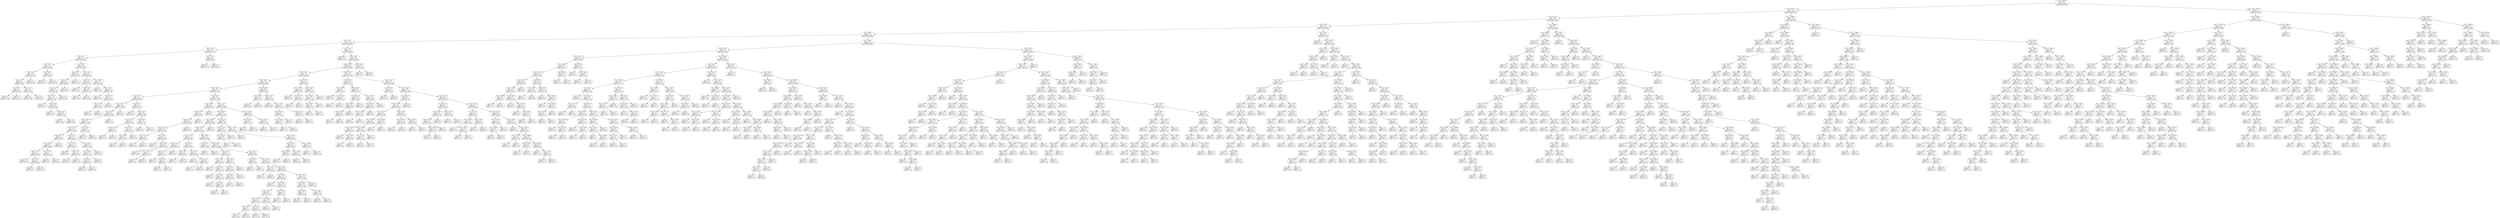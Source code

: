 digraph Tree {
node [shape=box, style="rounded", color="black", fontname=helvetica] ;
edge [fontname=helvetica] ;
0 [label="rain <= 1437.5\ngini = 0.5\nsamples = 3436\nvalue = [2679, 2676]"] ;
1 [label="rain <= 952.5\ngini = 0.5\nsamples = 2696\nvalue = [2488, 1735]"] ;
0 -> 1 [labeldistance=2.5, labelangle=45, headlabel="True"] ;
2 [label="rain <= 635.5\ngini = 0.5\nsamples = 2416\nvalue = [2281, 1517]"] ;
1 -> 2 ;
3 [label="rain <= 507.5\ngini = 0.5\nsamples = 2089\nvalue = [1939, 1335]"] ;
2 -> 3 ;
4 [label="rain <= 194.5\ngini = 0.5\nsamples = 1915\nvalue = [1826, 1200]"] ;
3 -> 4 ;
5 [label="rain <= 34.5\ngini = 0.5\nsamples = 1230\nvalue = [1129, 811]"] ;
4 -> 5 ;
6 [label="rain <= 32.5\ngini = 0.5\nsamples = 373\nvalue = [369, 219]"] ;
5 -> 6 ;
7 [label="rain <= 17.5\ngini = 0.5\nsamples = 350\nvalue = [335, 215]"] ;
6 -> 7 ;
8 [label="rain <= 15.5\ngini = 0.5\nsamples = 154\nvalue = [157, 90]"] ;
7 -> 8 ;
9 [label="rain <= 14.5\ngini = 0.5\nsamples = 112\nvalue = [110, 73]"] ;
8 -> 9 ;
10 [label="rain <= 12.5\ngini = 0.5\nsamples = 88\nvalue = [92, 55]"] ;
9 -> 10 ;
11 [label="rain <= 11.5\ngini = 0.5\nsamples = 43\nvalue = [39, 31]"] ;
10 -> 11 ;
12 [label="gini = 0.5\nsamples = 23\nvalue = [23, 14]"] ;
11 -> 12 ;
13 [label="gini = 0.5\nsamples = 20\nvalue = [16, 17]"] ;
11 -> 13 ;
14 [label="rain <= 13.5\ngini = 0.4\nsamples = 45\nvalue = [53, 24]"] ;
10 -> 14 ;
15 [label="gini = 0.4\nsamples = 30\nvalue = [39, 16]"] ;
14 -> 15 ;
16 [label="gini = 0.5\nsamples = 15\nvalue = [14, 8]"] ;
14 -> 16 ;
17 [label="gini = 0.5\nsamples = 24\nvalue = [18, 18]"] ;
9 -> 17 ;
18 [label="rain <= 16.5\ngini = 0.4\nsamples = 42\nvalue = [47, 17]"] ;
8 -> 18 ;
19 [label="gini = 0.4\nsamples = 18\nvalue = [22, 7]"] ;
18 -> 19 ;
20 [label="gini = 0.4\nsamples = 24\nvalue = [25, 10]"] ;
18 -> 20 ;
21 [label="rain <= 24.5\ngini = 0.5\nsamples = 196\nvalue = [178, 125]"] ;
7 -> 21 ;
22 [label="rain <= 23.5\ngini = 0.5\nsamples = 107\nvalue = [92, 75]"] ;
21 -> 22 ;
23 [label="rain <= 22.5\ngini = 0.5\nsamples = 93\nvalue = [80, 60]"] ;
22 -> 23 ;
24 [label="rain <= 21.5\ngini = 0.5\nsamples = 79\nvalue = [66, 55]"] ;
23 -> 24 ;
25 [label="rain <= 18.5\ngini = 0.5\nsamples = 61\nvalue = [53, 39]"] ;
24 -> 25 ;
26 [label="gini = 0.5\nsamples = 13\nvalue = [9, 11]"] ;
25 -> 26 ;
27 [label="rain <= 19.5\ngini = 0.5\nsamples = 48\nvalue = [44, 28]"] ;
25 -> 27 ;
28 [label="gini = 0.5\nsamples = 14\nvalue = [15, 9]"] ;
27 -> 28 ;
29 [label="rain <= 20.5\ngini = 0.5\nsamples = 34\nvalue = [29, 19]"] ;
27 -> 29 ;
30 [label="gini = 0.5\nsamples = 18\nvalue = [16, 11]"] ;
29 -> 30 ;
31 [label="gini = 0.5\nsamples = 16\nvalue = [13, 8]"] ;
29 -> 31 ;
32 [label="gini = 0.5\nsamples = 18\nvalue = [13, 16]"] ;
24 -> 32 ;
33 [label="gini = 0.4\nsamples = 14\nvalue = [14, 5]"] ;
23 -> 33 ;
34 [label="gini = 0.5\nsamples = 14\nvalue = [12, 15]"] ;
22 -> 34 ;
35 [label="rain <= 27.5\ngini = 0.5\nsamples = 89\nvalue = [86, 50]"] ;
21 -> 35 ;
36 [label="rain <= 25.5\ngini = 0.4\nsamples = 44\nvalue = [43, 21]"] ;
35 -> 36 ;
37 [label="gini = 0.5\nsamples = 12\nvalue = [11, 6]"] ;
36 -> 37 ;
38 [label="rain <= 26.5\ngini = 0.4\nsamples = 32\nvalue = [32, 15]"] ;
36 -> 38 ;
39 [label="gini = 0.4\nsamples = 14\nvalue = [16, 7]"] ;
38 -> 39 ;
40 [label="gini = 0.4\nsamples = 18\nvalue = [16, 8]"] ;
38 -> 40 ;
41 [label="rain <= 28.5\ngini = 0.5\nsamples = 45\nvalue = [43, 29]"] ;
35 -> 41 ;
42 [label="gini = 0.5\nsamples = 11\nvalue = [9, 9]"] ;
41 -> 42 ;
43 [label="rain <= 29.5\ngini = 0.5\nsamples = 34\nvalue = [34, 20]"] ;
41 -> 43 ;
44 [label="gini = 0.4\nsamples = 13\nvalue = [12, 6]"] ;
43 -> 44 ;
45 [label="rain <= 31.5\ngini = 0.5\nsamples = 21\nvalue = [22, 14]"] ;
43 -> 45 ;
46 [label="rain <= 30.5\ngini = 0.5\nsamples = 13\nvalue = [11, 8]"] ;
45 -> 46 ;
47 [label="gini = 0.5\nsamples = 7\nvalue = [6, 4]"] ;
46 -> 47 ;
48 [label="gini = 0.5\nsamples = 6\nvalue = [5, 4]"] ;
46 -> 48 ;
49 [label="gini = 0.5\nsamples = 8\nvalue = [11, 6]"] ;
45 -> 49 ;
50 [label="rain <= 33.5\ngini = 0.2\nsamples = 23\nvalue = [34, 4]"] ;
6 -> 50 ;
51 [label="gini = 0.1\nsamples = 11\nvalue = [19, 1]"] ;
50 -> 51 ;
52 [label="gini = 0.3\nsamples = 12\nvalue = [15, 3]"] ;
50 -> 52 ;
53 [label="rain <= 35.5\ngini = 0.5\nsamples = 857\nvalue = [760, 592]"] ;
5 -> 53 ;
54 [label="gini = 0.5\nsamples = 10\nvalue = [8, 14]"] ;
53 -> 54 ;
55 [label="rain <= 192.5\ngini = 0.5\nsamples = 847\nvalue = [752, 578]"] ;
53 -> 55 ;
56 [label="rain <= 141.5\ngini = 0.5\nsamples = 836\nvalue = [747, 568]"] ;
55 -> 56 ;
57 [label="rain <= 134.5\ngini = 0.5\nsamples = 620\nvalue = [533, 431]"] ;
56 -> 57 ;
58 [label="rain <= 126.5\ngini = 0.5\nsamples = 584\nvalue = [512, 393]"] ;
57 -> 58 ;
59 [label="rain <= 60.5\ngini = 0.5\nsamples = 545\nvalue = [467, 375]"] ;
58 -> 59 ;
60 [label="rain <= 52.5\ngini = 0.5\nsamples = 205\nvalue = [194, 129]"] ;
59 -> 60 ;
61 [label="rain <= 51.5\ngini = 0.5\nsamples = 146\nvalue = [133, 102]"] ;
60 -> 61 ;
62 [label="rain <= 50.5\ngini = 0.5\nsamples = 139\nvalue = [130, 94]"] ;
61 -> 62 ;
63 [label="rain <= 48.5\ngini = 0.5\nsamples = 132\nvalue = [121, 92]"] ;
62 -> 63 ;
64 [label="rain <= 41.5\ngini = 0.5\nsamples = 115\nvalue = [110, 77]"] ;
63 -> 64 ;
65 [label="rain <= 40.5\ngini = 0.5\nsamples = 58\nvalue = [50, 45]"] ;
64 -> 65 ;
66 [label="rain <= 38.5\ngini = 0.5\nsamples = 49\nvalue = [46, 36]"] ;
65 -> 66 ;
67 [label="rain <= 36.5\ngini = 0.5\nsamples = 34\nvalue = [34, 24]"] ;
66 -> 67 ;
68 [label="gini = 0.5\nsamples = 13\nvalue = [15, 10]"] ;
67 -> 68 ;
69 [label="rain <= 37.5\ngini = 0.5\nsamples = 21\nvalue = [19, 14]"] ;
67 -> 69 ;
70 [label="gini = 0.5\nsamples = 9\nvalue = [8, 6]"] ;
69 -> 70 ;
71 [label="gini = 0.5\nsamples = 12\nvalue = [11, 8]"] ;
69 -> 71 ;
72 [label="rain <= 39.5\ngini = 0.5\nsamples = 15\nvalue = [12, 12]"] ;
66 -> 72 ;
73 [label="gini = 0.5\nsamples = 8\nvalue = [6, 8]"] ;
72 -> 73 ;
74 [label="gini = 0.5\nsamples = 7\nvalue = [6, 4]"] ;
72 -> 74 ;
75 [label="gini = 0.4\nsamples = 9\nvalue = [4, 9]"] ;
65 -> 75 ;
76 [label="rain <= 44.5\ngini = 0.5\nsamples = 57\nvalue = [60, 32]"] ;
64 -> 76 ;
77 [label="rain <= 42.5\ngini = 0.4\nsamples = 28\nvalue = [33, 12]"] ;
76 -> 77 ;
78 [label="gini = 0.3\nsamples = 9\nvalue = [11, 3]"] ;
77 -> 78 ;
79 [label="rain <= 43.5\ngini = 0.4\nsamples = 19\nvalue = [22, 9]"] ;
77 -> 79 ;
80 [label="gini = 0.4\nsamples = 8\nvalue = [8, 4]"] ;
79 -> 80 ;
81 [label="gini = 0.4\nsamples = 11\nvalue = [14, 5]"] ;
79 -> 81 ;
82 [label="rain <= 47.5\ngini = 0.5\nsamples = 29\nvalue = [27, 20]"] ;
76 -> 82 ;
83 [label="rain <= 46.5\ngini = 0.5\nsamples = 20\nvalue = [14, 15]"] ;
82 -> 83 ;
84 [label="rain <= 45.5\ngini = 0.5\nsamples = 16\nvalue = [12, 11]"] ;
83 -> 84 ;
85 [label="gini = 0.5\nsamples = 7\nvalue = [6, 6]"] ;
84 -> 85 ;
86 [label="gini = 0.5\nsamples = 9\nvalue = [6, 5]"] ;
84 -> 86 ;
87 [label="gini = 0.4\nsamples = 4\nvalue = [2, 4]"] ;
83 -> 87 ;
88 [label="gini = 0.4\nsamples = 9\nvalue = [13, 5]"] ;
82 -> 88 ;
89 [label="rain <= 49.5\ngini = 0.5\nsamples = 17\nvalue = [11, 15]"] ;
63 -> 89 ;
90 [label="gini = 0.5\nsamples = 9\nvalue = [7, 9]"] ;
89 -> 90 ;
91 [label="gini = 0.5\nsamples = 8\nvalue = [4, 6]"] ;
89 -> 91 ;
92 [label="gini = 0.3\nsamples = 7\nvalue = [9, 2]"] ;
62 -> 92 ;
93 [label="gini = 0.4\nsamples = 7\nvalue = [3, 8]"] ;
61 -> 93 ;
94 [label="rain <= 53.5\ngini = 0.4\nsamples = 59\nvalue = [61, 27]"] ;
60 -> 94 ;
95 [label="gini = 0.1\nsamples = 11\nvalue = [14, 1]"] ;
94 -> 95 ;
96 [label="rain <= 58.5\ngini = 0.5\nsamples = 48\nvalue = [47, 26]"] ;
94 -> 96 ;
97 [label="rain <= 55.5\ngini = 0.5\nsamples = 30\nvalue = [26, 19]"] ;
96 -> 97 ;
98 [label="rain <= 54.5\ngini = 0.4\nsamples = 11\nvalue = [12, 5]"] ;
97 -> 98 ;
99 [label="gini = 0.5\nsamples = 8\nvalue = [9, 5]"] ;
98 -> 99 ;
100 [label="gini = 0.0\nsamples = 3\nvalue = [3, 0]"] ;
98 -> 100 ;
101 [label="rain <= 57.5\ngini = 0.5\nsamples = 19\nvalue = [14, 14]"] ;
97 -> 101 ;
102 [label="rain <= 56.5\ngini = 0.5\nsamples = 13\nvalue = [7, 10]"] ;
101 -> 102 ;
103 [label="gini = 0.5\nsamples = 6\nvalue = [4, 3]"] ;
102 -> 103 ;
104 [label="gini = 0.4\nsamples = 7\nvalue = [3, 7]"] ;
102 -> 104 ;
105 [label="gini = 0.5\nsamples = 6\nvalue = [7, 4]"] ;
101 -> 105 ;
106 [label="rain <= 59.5\ngini = 0.4\nsamples = 18\nvalue = [21, 7]"] ;
96 -> 106 ;
107 [label="gini = 0.4\nsamples = 7\nvalue = [8, 3]"] ;
106 -> 107 ;
108 [label="gini = 0.4\nsamples = 11\nvalue = [13, 4]"] ;
106 -> 108 ;
109 [label="rain <= 69.5\ngini = 0.5\nsamples = 340\nvalue = [273, 246]"] ;
59 -> 109 ;
110 [label="rain <= 68.5\ngini = 0.5\nsamples = 76\nvalue = [46, 60]"] ;
109 -> 110 ;
111 [label="rain <= 67.5\ngini = 0.5\nsamples = 69\nvalue = [43, 53]"] ;
110 -> 111 ;
112 [label="rain <= 66.5\ngini = 0.5\nsamples = 63\nvalue = [39, 50]"] ;
111 -> 112 ;
113 [label="rain <= 62.5\ngini = 0.5\nsamples = 53\nvalue = [33, 39]"] ;
112 -> 113 ;
114 [label="rain <= 61.5\ngini = 0.5\nsamples = 14\nvalue = [9, 9]"] ;
113 -> 114 ;
115 [label="gini = 0.5\nsamples = 8\nvalue = [4, 6]"] ;
114 -> 115 ;
116 [label="gini = 0.5\nsamples = 6\nvalue = [5, 3]"] ;
114 -> 116 ;
117 [label="rain <= 63.5\ngini = 0.5\nsamples = 39\nvalue = [24, 30]"] ;
113 -> 117 ;
118 [label="gini = 0.5\nsamples = 8\nvalue = [4, 7]"] ;
117 -> 118 ;
119 [label="rain <= 64.5\ngini = 0.5\nsamples = 31\nvalue = [20, 23]"] ;
117 -> 119 ;
120 [label="gini = 0.5\nsamples = 14\nvalue = [9, 10]"] ;
119 -> 120 ;
121 [label="rain <= 65.5\ngini = 0.5\nsamples = 17\nvalue = [11, 13]"] ;
119 -> 121 ;
122 [label="gini = 0.5\nsamples = 5\nvalue = [3, 4]"] ;
121 -> 122 ;
123 [label="gini = 0.5\nsamples = 12\nvalue = [8, 9]"] ;
121 -> 123 ;
124 [label="gini = 0.5\nsamples = 10\nvalue = [6, 11]"] ;
112 -> 124 ;
125 [label="gini = 0.5\nsamples = 6\nvalue = [4, 3]"] ;
111 -> 125 ;
126 [label="gini = 0.4\nsamples = 7\nvalue = [3, 7]"] ;
110 -> 126 ;
127 [label="rain <= 121.5\ngini = 0.5\nsamples = 264\nvalue = [227, 186]"] ;
109 -> 127 ;
128 [label="rain <= 110.5\ngini = 0.5\nsamples = 236\nvalue = [208, 159]"] ;
127 -> 128 ;
129 [label="rain <= 108.5\ngini = 0.5\nsamples = 188\nvalue = [156, 130]"] ;
128 -> 129 ;
130 [label="rain <= 78.5\ngini = 0.5\nsamples = 184\nvalue = [156, 126]"] ;
129 -> 130 ;
131 [label="rain <= 73.5\ngini = 0.5\nsamples = 50\nvalue = [52, 30]"] ;
130 -> 131 ;
132 [label="rain <= 72.5\ngini = 0.5\nsamples = 17\nvalue = [16, 12]"] ;
131 -> 132 ;
133 [label="rain <= 70.5\ngini = 0.4\nsamples = 14\nvalue = [16, 7]"] ;
132 -> 133 ;
134 [label="gini = 0.5\nsamples = 6\nvalue = [7, 6]"] ;
133 -> 134 ;
135 [label="rain <= 71.5\ngini = 0.2\nsamples = 8\nvalue = [9, 1]"] ;
133 -> 135 ;
136 [label="gini = 0.0\nsamples = 2\nvalue = [2, 0]"] ;
135 -> 136 ;
137 [label="gini = 0.2\nsamples = 6\nvalue = [7, 1]"] ;
135 -> 137 ;
138 [label="gini = 0.0\nsamples = 3\nvalue = [0, 5]"] ;
132 -> 138 ;
139 [label="rain <= 75.5\ngini = 0.4\nsamples = 33\nvalue = [36, 18]"] ;
131 -> 139 ;
140 [label="rain <= 74.5\ngini = 0.4\nsamples = 13\nvalue = [16, 5]"] ;
139 -> 140 ;
141 [label="gini = 0.4\nsamples = 7\nvalue = [10, 3]"] ;
140 -> 141 ;
142 [label="gini = 0.4\nsamples = 6\nvalue = [6, 2]"] ;
140 -> 142 ;
143 [label="rain <= 76.5\ngini = 0.5\nsamples = 20\nvalue = [20, 13]"] ;
139 -> 143 ;
144 [label="gini = 0.5\nsamples = 10\nvalue = [10, 9]"] ;
143 -> 144 ;
145 [label="rain <= 77.5\ngini = 0.4\nsamples = 10\nvalue = [10, 4]"] ;
143 -> 145 ;
146 [label="gini = 0.0\nsamples = 1\nvalue = [1, 0]"] ;
145 -> 146 ;
147 [label="gini = 0.4\nsamples = 9\nvalue = [9, 4]"] ;
145 -> 147 ;
148 [label="rain <= 80.5\ngini = 0.5\nsamples = 134\nvalue = [104, 96]"] ;
130 -> 148 ;
149 [label="rain <= 79.5\ngini = 0.2\nsamples = 11\nvalue = [2, 16]"] ;
148 -> 149 ;
150 [label="gini = 0.1\nsamples = 7\nvalue = [1, 12]"] ;
149 -> 150 ;
151 [label="gini = 0.3\nsamples = 4\nvalue = [1, 4]"] ;
149 -> 151 ;
152 [label="rain <= 89.5\ngini = 0.5\nsamples = 123\nvalue = [102, 80]"] ;
148 -> 152 ;
153 [label="rain <= 85.5\ngini = 0.4\nsamples = 37\nvalue = [31, 13]"] ;
152 -> 153 ;
154 [label="rain <= 81.5\ngini = 0.5\nsamples = 20\nvalue = [14, 9]"] ;
153 -> 154 ;
155 [label="gini = 0.4\nsamples = 7\nvalue = [6, 3]"] ;
154 -> 155 ;
156 [label="rain <= 82.5\ngini = 0.5\nsamples = 13\nvalue = [8, 6]"] ;
154 -> 156 ;
157 [label="gini = 0.0\nsamples = 1\nvalue = [0, 1]"] ;
156 -> 157 ;
158 [label="rain <= 83.5\ngini = 0.5\nsamples = 12\nvalue = [8, 5]"] ;
156 -> 158 ;
159 [label="gini = 0.5\nsamples = 2\nvalue = [1, 1]"] ;
158 -> 159 ;
160 [label="rain <= 84.5\ngini = 0.5\nsamples = 10\nvalue = [7, 4]"] ;
158 -> 160 ;
161 [label="gini = 0.4\nsamples = 3\nvalue = [2, 1]"] ;
160 -> 161 ;
162 [label="gini = 0.5\nsamples = 7\nvalue = [5, 3]"] ;
160 -> 162 ;
163 [label="rain <= 88.5\ngini = 0.3\nsamples = 17\nvalue = [17, 4]"] ;
153 -> 163 ;
164 [label="rain <= 87.5\ngini = 0.3\nsamples = 14\nvalue = [14, 4]"] ;
163 -> 164 ;
165 [label="rain <= 86.5\ngini = 0.4\nsamples = 10\nvalue = [10, 3]"] ;
164 -> 165 ;
166 [label="gini = 0.3\nsamples = 7\nvalue = [7, 2]"] ;
165 -> 166 ;
167 [label="gini = 0.4\nsamples = 3\nvalue = [3, 1]"] ;
165 -> 167 ;
168 [label="gini = 0.3\nsamples = 4\nvalue = [4, 1]"] ;
164 -> 168 ;
169 [label="gini = 0.0\nsamples = 3\nvalue = [3, 0]"] ;
163 -> 169 ;
170 [label="rain <= 91.5\ngini = 0.5\nsamples = 86\nvalue = [71, 67]"] ;
152 -> 170 ;
171 [label="rain <= 90.5\ngini = 0.3\nsamples = 8\nvalue = [3, 13]"] ;
170 -> 171 ;
172 [label="gini = 0.3\nsamples = 3\nvalue = [1, 4]"] ;
171 -> 172 ;
173 [label="gini = 0.3\nsamples = 5\nvalue = [2, 9]"] ;
171 -> 173 ;
174 [label="rain <= 93.5\ngini = 0.5\nsamples = 78\nvalue = [68, 54]"] ;
170 -> 174 ;
175 [label="rain <= 92.5\ngini = 0.4\nsamples = 14\nvalue = [16, 6]"] ;
174 -> 175 ;
176 [label="gini = 0.5\nsamples = 6\nvalue = [7, 5]"] ;
175 -> 176 ;
177 [label="gini = 0.2\nsamples = 8\nvalue = [9, 1]"] ;
175 -> 177 ;
178 [label="rain <= 103.0\ngini = 0.5\nsamples = 64\nvalue = [52, 48]"] ;
174 -> 178 ;
179 [label="rain <= 94.5\ngini = 0.5\nsamples = 29\nvalue = [20, 28]"] ;
178 -> 179 ;
180 [label="gini = 0.0\nsamples = 1\nvalue = [0, 3]"] ;
179 -> 180 ;
181 [label="rain <= 100.5\ngini = 0.5\nsamples = 28\nvalue = [20, 25]"] ;
179 -> 181 ;
182 [label="rain <= 98.5\ngini = 0.5\nsamples = 25\nvalue = [18, 19]"] ;
181 -> 182 ;
183 [label="rain <= 96.5\ngini = 0.5\nsamples = 12\nvalue = [8, 11]"] ;
182 -> 183 ;
184 [label="rain <= 95.5\ngini = 0.5\nsamples = 7\nvalue = [7, 5]"] ;
183 -> 184 ;
185 [label="gini = 0.5\nsamples = 5\nvalue = [5, 4]"] ;
184 -> 185 ;
186 [label="gini = 0.4\nsamples = 2\nvalue = [2, 1]"] ;
184 -> 186 ;
187 [label="rain <= 97.5\ngini = 0.2\nsamples = 5\nvalue = [1, 6]"] ;
183 -> 187 ;
188 [label="gini = 0.4\nsamples = 3\nvalue = [1, 3]"] ;
187 -> 188 ;
189 [label="gini = 0.0\nsamples = 2\nvalue = [0, 3]"] ;
187 -> 189 ;
190 [label="rain <= 99.5\ngini = 0.5\nsamples = 13\nvalue = [10, 8]"] ;
182 -> 190 ;
191 [label="gini = 0.4\nsamples = 6\nvalue = [5, 2]"] ;
190 -> 191 ;
192 [label="gini = 0.5\nsamples = 7\nvalue = [5, 6]"] ;
190 -> 192 ;
193 [label="rain <= 101.5\ngini = 0.4\nsamples = 3\nvalue = [2, 6]"] ;
181 -> 193 ;
194 [label="gini = 0.0\nsamples = 1\nvalue = [0, 2]"] ;
193 -> 194 ;
195 [label="gini = 0.4\nsamples = 2\nvalue = [2, 4]"] ;
193 -> 195 ;
196 [label="rain <= 107.5\ngini = 0.5\nsamples = 35\nvalue = [32, 20]"] ;
178 -> 196 ;
197 [label="rain <= 105.5\ngini = 0.5\nsamples = 28\nvalue = [24, 18]"] ;
196 -> 197 ;
198 [label="rain <= 104.5\ngini = 0.4\nsamples = 17\nvalue = [18, 8]"] ;
197 -> 198 ;
199 [label="gini = 0.4\nsamples = 9\nvalue = [10, 4]"] ;
198 -> 199 ;
200 [label="gini = 0.4\nsamples = 8\nvalue = [8, 4]"] ;
198 -> 200 ;
201 [label="rain <= 106.5\ngini = 0.5\nsamples = 11\nvalue = [6, 10]"] ;
197 -> 201 ;
202 [label="gini = 0.0\nsamples = 3\nvalue = [0, 5]"] ;
201 -> 202 ;
203 [label="gini = 0.5\nsamples = 8\nvalue = [6, 5]"] ;
201 -> 203 ;
204 [label="gini = 0.3\nsamples = 7\nvalue = [8, 2]"] ;
196 -> 204 ;
205 [label="gini = 0.0\nsamples = 4\nvalue = [0, 4]"] ;
129 -> 205 ;
206 [label="rain <= 113.5\ngini = 0.5\nsamples = 48\nvalue = [52, 29]"] ;
128 -> 206 ;
207 [label="rain <= 112.5\ngini = 0.3\nsamples = 12\nvalue = [16, 4]"] ;
206 -> 207 ;
208 [label="rain <= 111.5\ngini = 0.4\nsamples = 8\nvalue = [9, 4]"] ;
207 -> 208 ;
209 [label="gini = 0.5\nsamples = 3\nvalue = [3, 2]"] ;
208 -> 209 ;
210 [label="gini = 0.4\nsamples = 5\nvalue = [6, 2]"] ;
208 -> 210 ;
211 [label="gini = 0.0\nsamples = 4\nvalue = [7, 0]"] ;
207 -> 211 ;
212 [label="rain <= 114.5\ngini = 0.5\nsamples = 36\nvalue = [36, 25]"] ;
206 -> 212 ;
213 [label="gini = 0.3\nsamples = 5\nvalue = [1, 5]"] ;
212 -> 213 ;
214 [label="rain <= 119.5\ngini = 0.5\nsamples = 31\nvalue = [35, 20]"] ;
212 -> 214 ;
215 [label="rain <= 117.5\ngini = 0.4\nsamples = 18\nvalue = [23, 11]"] ;
214 -> 215 ;
216 [label="rain <= 116.0\ngini = 0.5\nsamples = 7\nvalue = [8, 6]"] ;
215 -> 216 ;
217 [label="gini = 0.4\nsamples = 2\nvalue = [2, 1]"] ;
216 -> 217 ;
218 [label="gini = 0.5\nsamples = 5\nvalue = [6, 5]"] ;
216 -> 218 ;
219 [label="rain <= 118.5\ngini = 0.4\nsamples = 11\nvalue = [15, 5]"] ;
215 -> 219 ;
220 [label="gini = 0.0\nsamples = 3\nvalue = [6, 0]"] ;
219 -> 220 ;
221 [label="gini = 0.5\nsamples = 8\nvalue = [9, 5]"] ;
219 -> 221 ;
222 [label="rain <= 120.5\ngini = 0.5\nsamples = 13\nvalue = [12, 9]"] ;
214 -> 222 ;
223 [label="gini = 0.4\nsamples = 2\nvalue = [2, 4]"] ;
222 -> 223 ;
224 [label="gini = 0.4\nsamples = 11\nvalue = [10, 5]"] ;
222 -> 224 ;
225 [label="rain <= 124.5\ngini = 0.5\nsamples = 28\nvalue = [19, 27]"] ;
127 -> 225 ;
226 [label="rain <= 123.0\ngini = 0.5\nsamples = 17\nvalue = [9, 17]"] ;
225 -> 226 ;
227 [label="gini = 0.4\nsamples = 6\nvalue = [3, 6]"] ;
226 -> 227 ;
228 [label="gini = 0.5\nsamples = 11\nvalue = [6, 11]"] ;
226 -> 228 ;
229 [label="rain <= 125.5\ngini = 0.5\nsamples = 11\nvalue = [10, 10]"] ;
225 -> 229 ;
230 [label="gini = 0.5\nsamples = 5\nvalue = [6, 5]"] ;
229 -> 230 ;
231 [label="gini = 0.5\nsamples = 6\nvalue = [4, 5]"] ;
229 -> 231 ;
232 [label="rain <= 128.5\ngini = 0.4\nsamples = 39\nvalue = [45, 18]"] ;
58 -> 232 ;
233 [label="rain <= 127.5\ngini = 0.2\nsamples = 12\nvalue = [21, 2]"] ;
232 -> 233 ;
234 [label="gini = 0.3\nsamples = 6\nvalue = [9, 2]"] ;
233 -> 234 ;
235 [label="gini = 0.0\nsamples = 6\nvalue = [12, 0]"] ;
233 -> 235 ;
236 [label="rain <= 129.5\ngini = 0.5\nsamples = 27\nvalue = [24, 16]"] ;
232 -> 236 ;
237 [label="gini = 0.5\nsamples = 10\nvalue = [6, 9]"] ;
236 -> 237 ;
238 [label="rain <= 132.5\ngini = 0.4\nsamples = 17\nvalue = [18, 7]"] ;
236 -> 238 ;
239 [label="rain <= 131.5\ngini = 0.3\nsamples = 9\nvalue = [11, 3]"] ;
238 -> 239 ;
240 [label="rain <= 130.5\ngini = 0.4\nsamples = 8\nvalue = [9, 3]"] ;
239 -> 240 ;
241 [label="gini = 0.3\nsamples = 4\nvalue = [5, 1]"] ;
240 -> 241 ;
242 [label="gini = 0.4\nsamples = 4\nvalue = [4, 2]"] ;
240 -> 242 ;
243 [label="gini = 0.0\nsamples = 1\nvalue = [2, 0]"] ;
239 -> 243 ;
244 [label="rain <= 133.5\ngini = 0.5\nsamples = 8\nvalue = [7, 4]"] ;
238 -> 244 ;
245 [label="gini = 0.4\nsamples = 6\nvalue = [6, 3]"] ;
244 -> 245 ;
246 [label="gini = 0.5\nsamples = 2\nvalue = [1, 1]"] ;
244 -> 246 ;
247 [label="rain <= 137.5\ngini = 0.5\nsamples = 36\nvalue = [21, 38]"] ;
57 -> 247 ;
248 [label="rain <= 135.5\ngini = 0.3\nsamples = 16\nvalue = [5, 21]"] ;
247 -> 248 ;
249 [label="gini = 0.4\nsamples = 8\nvalue = [4, 9]"] ;
248 -> 249 ;
250 [label="rain <= 136.5\ngini = 0.1\nsamples = 8\nvalue = [1, 12]"] ;
248 -> 250 ;
251 [label="gini = 0.0\nsamples = 4\nvalue = [0, 7]"] ;
250 -> 251 ;
252 [label="gini = 0.3\nsamples = 4\nvalue = [1, 5]"] ;
250 -> 252 ;
253 [label="rain <= 140.5\ngini = 0.5\nsamples = 20\nvalue = [16, 17]"] ;
247 -> 253 ;
254 [label="rain <= 139.5\ngini = 0.5\nsamples = 13\nvalue = [12, 10]"] ;
253 -> 254 ;
255 [label="rain <= 138.5\ngini = 0.5\nsamples = 7\nvalue = [3, 5]"] ;
254 -> 255 ;
256 [label="gini = 0.5\nsamples = 2\nvalue = [1, 1]"] ;
255 -> 256 ;
257 [label="gini = 0.4\nsamples = 5\nvalue = [2, 4]"] ;
255 -> 257 ;
258 [label="gini = 0.5\nsamples = 6\nvalue = [9, 5]"] ;
254 -> 258 ;
259 [label="gini = 0.5\nsamples = 7\nvalue = [4, 7]"] ;
253 -> 259 ;
260 [label="rain <= 153.5\ngini = 0.5\nsamples = 216\nvalue = [214, 137]"] ;
56 -> 260 ;
261 [label="rain <= 145.5\ngini = 0.4\nsamples = 52\nvalue = [54, 17]"] ;
260 -> 261 ;
262 [label="rain <= 143.5\ngini = 0.2\nsamples = 9\nvalue = [14, 2]"] ;
261 -> 262 ;
263 [label="gini = 0.0\nsamples = 2\nvalue = [4, 0]"] ;
262 -> 263 ;
264 [label="rain <= 144.5\ngini = 0.3\nsamples = 7\nvalue = [10, 2]"] ;
262 -> 264 ;
265 [label="gini = 0.3\nsamples = 3\nvalue = [4, 1]"] ;
264 -> 265 ;
266 [label="gini = 0.2\nsamples = 4\nvalue = [6, 1]"] ;
264 -> 266 ;
267 [label="rain <= 149.5\ngini = 0.4\nsamples = 43\nvalue = [40, 15]"] ;
261 -> 267 ;
268 [label="rain <= 148.5\ngini = 0.5\nsamples = 22\nvalue = [16, 9]"] ;
267 -> 268 ;
269 [label="rain <= 147.5\ngini = 0.4\nsamples = 12\nvalue = [9, 4]"] ;
268 -> 269 ;
270 [label="rain <= 146.5\ngini = 0.5\nsamples = 6\nvalue = [4, 3]"] ;
269 -> 270 ;
271 [label="gini = 0.5\nsamples = 2\nvalue = [1, 1]"] ;
270 -> 271 ;
272 [label="gini = 0.5\nsamples = 4\nvalue = [3, 2]"] ;
270 -> 272 ;
273 [label="gini = 0.3\nsamples = 6\nvalue = [5, 1]"] ;
269 -> 273 ;
274 [label="gini = 0.5\nsamples = 10\nvalue = [7, 5]"] ;
268 -> 274 ;
275 [label="rain <= 152.5\ngini = 0.3\nsamples = 21\nvalue = [24, 6]"] ;
267 -> 275 ;
276 [label="rain <= 151.5\ngini = 0.3\nsamples = 16\nvalue = [19, 4]"] ;
275 -> 276 ;
277 [label="rain <= 150.5\ngini = 0.4\nsamples = 12\nvalue = [13, 4]"] ;
276 -> 277 ;
278 [label="gini = 0.4\nsamples = 6\nvalue = [6, 2]"] ;
277 -> 278 ;
279 [label="gini = 0.3\nsamples = 6\nvalue = [7, 2]"] ;
277 -> 279 ;
280 [label="gini = 0.0\nsamples = 4\nvalue = [6, 0]"] ;
276 -> 280 ;
281 [label="gini = 0.4\nsamples = 5\nvalue = [5, 2]"] ;
275 -> 281 ;
282 [label="rain <= 155.5\ngini = 0.5\nsamples = 164\nvalue = [160, 120]"] ;
260 -> 282 ;
283 [label="rain <= 154.5\ngini = 0.3\nsamples = 9\nvalue = [3, 13]"] ;
282 -> 283 ;
284 [label="gini = 0.3\nsamples = 8\nvalue = [3, 12]"] ;
283 -> 284 ;
285 [label="gini = 0.0\nsamples = 1\nvalue = [0, 1]"] ;
283 -> 285 ;
286 [label="rain <= 168.5\ngini = 0.5\nsamples = 155\nvalue = [157, 107]"] ;
282 -> 286 ;
287 [label="rain <= 167.5\ngini = 0.5\nsamples = 71\nvalue = [76, 41]"] ;
286 -> 287 ;
288 [label="rain <= 163.5\ngini = 0.5\nsamples = 66\nvalue = [66, 41]"] ;
287 -> 288 ;
289 [label="rain <= 161.5\ngini = 0.5\nsamples = 42\nvalue = [35, 28]"] ;
288 -> 289 ;
290 [label="rain <= 158.5\ngini = 0.5\nsamples = 33\nvalue = [28, 20]"] ;
289 -> 290 ;
291 [label="rain <= 156.5\ngini = 0.5\nsamples = 17\nvalue = [13, 12]"] ;
290 -> 291 ;
292 [label="gini = 0.5\nsamples = 8\nvalue = [5, 4]"] ;
291 -> 292 ;
293 [label="rain <= 157.5\ngini = 0.5\nsamples = 9\nvalue = [8, 8]"] ;
291 -> 293 ;
294 [label="gini = 0.5\nsamples = 5\nvalue = [3, 4]"] ;
293 -> 294 ;
295 [label="gini = 0.5\nsamples = 4\nvalue = [5, 4]"] ;
293 -> 295 ;
296 [label="rain <= 160.5\ngini = 0.5\nsamples = 16\nvalue = [15, 8]"] ;
290 -> 296 ;
297 [label="rain <= 159.5\ngini = 0.5\nsamples = 15\nvalue = [14, 8]"] ;
296 -> 297 ;
298 [label="gini = 0.4\nsamples = 8\nvalue = [9, 4]"] ;
297 -> 298 ;
299 [label="gini = 0.5\nsamples = 7\nvalue = [5, 4]"] ;
297 -> 299 ;
300 [label="gini = 0.0\nsamples = 1\nvalue = [1, 0]"] ;
296 -> 300 ;
301 [label="rain <= 162.5\ngini = 0.5\nsamples = 9\nvalue = [7, 8]"] ;
289 -> 301 ;
302 [label="gini = 0.5\nsamples = 7\nvalue = [5, 5]"] ;
301 -> 302 ;
303 [label="gini = 0.5\nsamples = 2\nvalue = [2, 3]"] ;
301 -> 303 ;
304 [label="rain <= 165.5\ngini = 0.4\nsamples = 24\nvalue = [31, 13]"] ;
288 -> 304 ;
305 [label="rain <= 164.5\ngini = 0.4\nsamples = 16\nvalue = [22, 8]"] ;
304 -> 305 ;
306 [label="gini = 0.4\nsamples = 8\nvalue = [10, 5]"] ;
305 -> 306 ;
307 [label="gini = 0.3\nsamples = 8\nvalue = [12, 3]"] ;
305 -> 307 ;
308 [label="rain <= 166.5\ngini = 0.5\nsamples = 8\nvalue = [9, 5]"] ;
304 -> 308 ;
309 [label="gini = 0.4\nsamples = 3\nvalue = [4, 2]"] ;
308 -> 309 ;
310 [label="gini = 0.5\nsamples = 5\nvalue = [5, 3]"] ;
308 -> 310 ;
311 [label="gini = 0.0\nsamples = 5\nvalue = [10, 0]"] ;
287 -> 311 ;
312 [label="rain <= 174.5\ngini = 0.5\nsamples = 84\nvalue = [81, 66]"] ;
286 -> 312 ;
313 [label="rain <= 172.5\ngini = 0.5\nsamples = 26\nvalue = [19, 22]"] ;
312 -> 313 ;
314 [label="rain <= 171.5\ngini = 0.5\nsamples = 16\nvalue = [14, 12]"] ;
313 -> 314 ;
315 [label="rain <= 170.5\ngini = 0.5\nsamples = 12\nvalue = [10, 11]"] ;
314 -> 315 ;
316 [label="rain <= 169.5\ngini = 0.5\nsamples = 10\nvalue = [8, 7]"] ;
315 -> 316 ;
317 [label="gini = 0.5\nsamples = 5\nvalue = [3, 4]"] ;
316 -> 317 ;
318 [label="gini = 0.5\nsamples = 5\nvalue = [5, 3]"] ;
316 -> 318 ;
319 [label="gini = 0.4\nsamples = 2\nvalue = [2, 4]"] ;
315 -> 319 ;
320 [label="gini = 0.3\nsamples = 4\nvalue = [4, 1]"] ;
314 -> 320 ;
321 [label="rain <= 173.5\ngini = 0.4\nsamples = 10\nvalue = [5, 10]"] ;
313 -> 321 ;
322 [label="gini = 0.4\nsamples = 7\nvalue = [3, 7]"] ;
321 -> 322 ;
323 [label="gini = 0.5\nsamples = 3\nvalue = [2, 3]"] ;
321 -> 323 ;
324 [label="rain <= 179.5\ngini = 0.5\nsamples = 58\nvalue = [62, 44]"] ;
312 -> 324 ;
325 [label="rain <= 177.5\ngini = 0.4\nsamples = 20\nvalue = [22, 8]"] ;
324 -> 325 ;
326 [label="rain <= 175.5\ngini = 0.5\nsamples = 12\nvalue = [10, 6]"] ;
325 -> 326 ;
327 [label="gini = 0.3\nsamples = 7\nvalue = [8, 2]"] ;
326 -> 327 ;
328 [label="rain <= 176.5\ngini = 0.4\nsamples = 5\nvalue = [2, 4]"] ;
326 -> 328 ;
329 [label="gini = 0.4\nsamples = 3\nvalue = [1, 3]"] ;
328 -> 329 ;
330 [label="gini = 0.5\nsamples = 2\nvalue = [1, 1]"] ;
328 -> 330 ;
331 [label="rain <= 178.5\ngini = 0.2\nsamples = 8\nvalue = [12, 2]"] ;
325 -> 331 ;
332 [label="gini = 0.0\nsamples = 3\nvalue = [4, 0]"] ;
331 -> 332 ;
333 [label="gini = 0.3\nsamples = 5\nvalue = [8, 2]"] ;
331 -> 333 ;
334 [label="rain <= 182.5\ngini = 0.5\nsamples = 38\nvalue = [40, 36]"] ;
324 -> 334 ;
335 [label="rain <= 181.5\ngini = 0.5\nsamples = 10\nvalue = [8, 12]"] ;
334 -> 335 ;
336 [label="rain <= 180.5\ngini = 0.5\nsamples = 7\nvalue = [8, 5]"] ;
335 -> 336 ;
337 [label="gini = 0.5\nsamples = 6\nvalue = [6, 5]"] ;
336 -> 337 ;
338 [label="gini = 0.0\nsamples = 1\nvalue = [2, 0]"] ;
336 -> 338 ;
339 [label="gini = 0.0\nsamples = 3\nvalue = [0, 7]"] ;
335 -> 339 ;
340 [label="rain <= 183.5\ngini = 0.5\nsamples = 28\nvalue = [32, 24]"] ;
334 -> 340 ;
341 [label="gini = 0.4\nsamples = 7\nvalue = [9, 4]"] ;
340 -> 341 ;
342 [label="rain <= 186.5\ngini = 0.5\nsamples = 21\nvalue = [23, 20]"] ;
340 -> 342 ;
343 [label="rain <= 185.0\ngini = 0.5\nsamples = 7\nvalue = [7, 10]"] ;
342 -> 343 ;
344 [label="gini = 0.5\nsamples = 4\nvalue = [4, 6]"] ;
343 -> 344 ;
345 [label="gini = 0.5\nsamples = 3\nvalue = [3, 4]"] ;
343 -> 345 ;
346 [label="rain <= 189.0\ngini = 0.5\nsamples = 14\nvalue = [16, 10]"] ;
342 -> 346 ;
347 [label="rain <= 187.5\ngini = 0.4\nsamples = 5\nvalue = [6, 2]"] ;
346 -> 347 ;
348 [label="gini = 0.5\nsamples = 3\nvalue = [3, 2]"] ;
347 -> 348 ;
349 [label="gini = 0.0\nsamples = 2\nvalue = [3, 0]"] ;
347 -> 349 ;
350 [label="rain <= 190.5\ngini = 0.5\nsamples = 9\nvalue = [10, 8]"] ;
346 -> 350 ;
351 [label="gini = 0.5\nsamples = 3\nvalue = [3, 2]"] ;
350 -> 351 ;
352 [label="rain <= 191.5\ngini = 0.5\nsamples = 6\nvalue = [7, 6]"] ;
350 -> 352 ;
353 [label="gini = 0.5\nsamples = 4\nvalue = [6, 5]"] ;
352 -> 353 ;
354 [label="gini = 0.5\nsamples = 2\nvalue = [1, 1]"] ;
352 -> 354 ;
355 [label="rain <= 193.5\ngini = 0.4\nsamples = 11\nvalue = [5, 10]"] ;
55 -> 355 ;
356 [label="gini = 0.2\nsamples = 5\nvalue = [1, 7]"] ;
355 -> 356 ;
357 [label="gini = 0.5\nsamples = 6\nvalue = [4, 3]"] ;
355 -> 357 ;
358 [label="rain <= 350.5\ngini = 0.5\nsamples = 685\nvalue = [697, 389]"] ;
4 -> 358 ;
359 [label="rain <= 215.5\ngini = 0.4\nsamples = 411\nvalue = [457, 200]"] ;
358 -> 359 ;
360 [label="rain <= 211.5\ngini = 0.3\nsamples = 68\nvalue = [97, 25]"] ;
359 -> 360 ;
361 [label="rain <= 209.5\ngini = 0.4\nsamples = 57\nvalue = [72, 23]"] ;
360 -> 361 ;
362 [label="rain <= 202.5\ngini = 0.3\nsamples = 54\nvalue = [71, 19]"] ;
361 -> 362 ;
363 [label="rain <= 201.5\ngini = 0.4\nsamples = 27\nvalue = [28, 10]"] ;
362 -> 363 ;
364 [label="rain <= 196.5\ngini = 0.3\nsamples = 24\nvalue = [27, 6]"] ;
363 -> 364 ;
365 [label="rain <= 195.5\ngini = 0.4\nsamples = 6\nvalue = [4, 2]"] ;
364 -> 365 ;
366 [label="gini = 0.4\nsamples = 3\nvalue = [2, 1]"] ;
365 -> 366 ;
367 [label="gini = 0.4\nsamples = 3\nvalue = [2, 1]"] ;
365 -> 367 ;
368 [label="rain <= 198.5\ngini = 0.3\nsamples = 18\nvalue = [23, 4]"] ;
364 -> 368 ;
369 [label="gini = 0.0\nsamples = 7\nvalue = [9, 0]"] ;
368 -> 369 ;
370 [label="rain <= 199.5\ngini = 0.3\nsamples = 11\nvalue = [14, 4]"] ;
368 -> 370 ;
371 [label="gini = 0.4\nsamples = 6\nvalue = [6, 3]"] ;
370 -> 371 ;
372 [label="rain <= 200.5\ngini = 0.2\nsamples = 5\nvalue = [8, 1]"] ;
370 -> 372 ;
373 [label="gini = 0.0\nsamples = 2\nvalue = [4, 0]"] ;
372 -> 373 ;
374 [label="gini = 0.3\nsamples = 3\nvalue = [4, 1]"] ;
372 -> 374 ;
375 [label="gini = 0.3\nsamples = 3\nvalue = [1, 4]"] ;
363 -> 375 ;
376 [label="rain <= 204.5\ngini = 0.3\nsamples = 27\nvalue = [43, 9]"] ;
362 -> 376 ;
377 [label="rain <= 203.5\ngini = 0.2\nsamples = 12\nvalue = [22, 3]"] ;
376 -> 377 ;
378 [label="gini = 0.3\nsamples = 8\nvalue = [14, 3]"] ;
377 -> 378 ;
379 [label="gini = 0.0\nsamples = 4\nvalue = [8, 0]"] ;
377 -> 379 ;
380 [label="rain <= 205.5\ngini = 0.3\nsamples = 15\nvalue = [21, 6]"] ;
376 -> 380 ;
381 [label="gini = 0.4\nsamples = 6\nvalue = [9, 4]"] ;
380 -> 381 ;
382 [label="rain <= 206.5\ngini = 0.2\nsamples = 9\nvalue = [12, 2]"] ;
380 -> 382 ;
383 [label="gini = 0.0\nsamples = 2\nvalue = [4, 0]"] ;
382 -> 383 ;
384 [label="rain <= 208.5\ngini = 0.3\nsamples = 7\nvalue = [8, 2]"] ;
382 -> 384 ;
385 [label="rain <= 207.5\ngini = 0.4\nsamples = 5\nvalue = [6, 2]"] ;
384 -> 385 ;
386 [label="gini = 0.3\nsamples = 3\nvalue = [5, 1]"] ;
385 -> 386 ;
387 [label="gini = 0.5\nsamples = 2\nvalue = [1, 1]"] ;
385 -> 387 ;
388 [label="gini = 0.0\nsamples = 2\nvalue = [2, 0]"] ;
384 -> 388 ;
389 [label="rain <= 210.5\ngini = 0.3\nsamples = 3\nvalue = [1, 4]"] ;
361 -> 389 ;
390 [label="gini = 0.4\nsamples = 2\nvalue = [1, 2]"] ;
389 -> 390 ;
391 [label="gini = 0.0\nsamples = 1\nvalue = [0, 2]"] ;
389 -> 391 ;
392 [label="rain <= 213.5\ngini = 0.1\nsamples = 11\nvalue = [25, 2]"] ;
360 -> 392 ;
393 [label="gini = 0.0\nsamples = 4\nvalue = [10, 0]"] ;
392 -> 393 ;
394 [label="rain <= 214.5\ngini = 0.2\nsamples = 7\nvalue = [15, 2]"] ;
392 -> 394 ;
395 [label="gini = 0.2\nsamples = 5\nvalue = [13, 2]"] ;
394 -> 395 ;
396 [label="gini = 0.0\nsamples = 2\nvalue = [2, 0]"] ;
394 -> 396 ;
397 [label="rain <= 289.5\ngini = 0.4\nsamples = 343\nvalue = [360, 175]"] ;
359 -> 397 ;
398 [label="rain <= 263.5\ngini = 0.5\nsamples = 206\nvalue = [201, 124]"] ;
397 -> 398 ;
399 [label="rain <= 246.5\ngini = 0.4\nsamples = 122\nvalue = [142, 59]"] ;
398 -> 399 ;
400 [label="rain <= 236.5\ngini = 0.5\nsamples = 75\nvalue = [77, 50]"] ;
399 -> 400 ;
401 [label="rain <= 216.5\ngini = 0.4\nsamples = 54\nvalue = [61, 29]"] ;
400 -> 401 ;
402 [label="gini = 0.0\nsamples = 2\nvalue = [0, 4]"] ;
401 -> 402 ;
403 [label="rain <= 218.5\ngini = 0.4\nsamples = 52\nvalue = [61, 25]"] ;
401 -> 403 ;
404 [label="rain <= 217.5\ngini = 0.5\nsamples = 10\nvalue = [9, 8]"] ;
403 -> 404 ;
405 [label="gini = 0.4\nsamples = 5\nvalue = [5, 2]"] ;
404 -> 405 ;
406 [label="gini = 0.5\nsamples = 5\nvalue = [4, 6]"] ;
404 -> 406 ;
407 [label="rain <= 226.5\ngini = 0.4\nsamples = 42\nvalue = [52, 17]"] ;
403 -> 407 ;
408 [label="rain <= 221.5\ngini = 0.2\nsamples = 22\nvalue = [26, 4]"] ;
407 -> 408 ;
409 [label="rain <= 219.5\ngini = 0.4\nsamples = 7\nvalue = [6, 3]"] ;
408 -> 409 ;
410 [label="gini = 0.0\nsamples = 3\nvalue = [5, 0]"] ;
409 -> 410 ;
411 [label="rain <= 220.5\ngini = 0.4\nsamples = 4\nvalue = [1, 3]"] ;
409 -> 411 ;
412 [label="gini = 0.0\nsamples = 2\nvalue = [0, 2]"] ;
411 -> 412 ;
413 [label="gini = 0.5\nsamples = 2\nvalue = [1, 1]"] ;
411 -> 413 ;
414 [label="rain <= 224.5\ngini = 0.1\nsamples = 15\nvalue = [20, 1]"] ;
408 -> 414 ;
415 [label="gini = 0.0\nsamples = 8\nvalue = [13, 0]"] ;
414 -> 415 ;
416 [label="rain <= 225.5\ngini = 0.2\nsamples = 7\nvalue = [7, 1]"] ;
414 -> 416 ;
417 [label="gini = 0.4\nsamples = 3\nvalue = [3, 1]"] ;
416 -> 417 ;
418 [label="gini = 0.0\nsamples = 4\nvalue = [4, 0]"] ;
416 -> 418 ;
419 [label="rain <= 230.5\ngini = 0.4\nsamples = 20\nvalue = [26, 13]"] ;
407 -> 419 ;
420 [label="rain <= 229.5\ngini = 0.5\nsamples = 6\nvalue = [7, 7]"] ;
419 -> 420 ;
421 [label="rain <= 227.5\ngini = 0.5\nsamples = 5\nvalue = [7, 6]"] ;
420 -> 421 ;
422 [label="gini = 0.5\nsamples = 2\nvalue = [4, 5]"] ;
421 -> 422 ;
423 [label="rain <= 228.5\ngini = 0.4\nsamples = 3\nvalue = [3, 1]"] ;
421 -> 423 ;
424 [label="gini = 0.0\nsamples = 1\nvalue = [1, 0]"] ;
423 -> 424 ;
425 [label="gini = 0.4\nsamples = 2\nvalue = [2, 1]"] ;
423 -> 425 ;
426 [label="gini = 0.0\nsamples = 1\nvalue = [0, 1]"] ;
420 -> 426 ;
427 [label="rain <= 234.5\ngini = 0.4\nsamples = 14\nvalue = [19, 6]"] ;
419 -> 427 ;
428 [label="rain <= 233.0\ngini = 0.4\nsamples = 9\nvalue = [9, 4]"] ;
427 -> 428 ;
429 [label="rain <= 231.5\ngini = 0.4\nsamples = 7\nvalue = [8, 3]"] ;
428 -> 429 ;
430 [label="gini = 0.4\nsamples = 6\nvalue = [7, 3]"] ;
429 -> 430 ;
431 [label="gini = 0.0\nsamples = 1\nvalue = [1, 0]"] ;
429 -> 431 ;
432 [label="gini = 0.5\nsamples = 2\nvalue = [1, 1]"] ;
428 -> 432 ;
433 [label="rain <= 235.5\ngini = 0.3\nsamples = 5\nvalue = [10, 2]"] ;
427 -> 433 ;
434 [label="gini = 0.0\nsamples = 1\nvalue = [2, 0]"] ;
433 -> 434 ;
435 [label="gini = 0.3\nsamples = 4\nvalue = [8, 2]"] ;
433 -> 435 ;
436 [label="rain <= 241.0\ngini = 0.5\nsamples = 21\nvalue = [16, 21]"] ;
400 -> 436 ;
437 [label="rain <= 238.5\ngini = 0.3\nsamples = 8\nvalue = [3, 14]"] ;
436 -> 437 ;
438 [label="rain <= 237.5\ngini = 0.5\nsamples = 4\nvalue = [3, 4]"] ;
437 -> 438 ;
439 [label="gini = 0.0\nsamples = 1\nvalue = [0, 3]"] ;
438 -> 439 ;
440 [label="gini = 0.4\nsamples = 3\nvalue = [3, 1]"] ;
438 -> 440 ;
441 [label="gini = 0.0\nsamples = 4\nvalue = [0, 10]"] ;
437 -> 441 ;
442 [label="rain <= 245.5\ngini = 0.5\nsamples = 13\nvalue = [13, 7]"] ;
436 -> 442 ;
443 [label="rain <= 243.5\ngini = 0.4\nsamples = 11\nvalue = [13, 4]"] ;
442 -> 443 ;
444 [label="gini = 0.0\nsamples = 3\nvalue = [3, 0]"] ;
443 -> 444 ;
445 [label="rain <= 244.5\ngini = 0.4\nsamples = 8\nvalue = [10, 4]"] ;
443 -> 445 ;
446 [label="gini = 0.4\nsamples = 6\nvalue = [8, 3]"] ;
445 -> 446 ;
447 [label="gini = 0.4\nsamples = 2\nvalue = [2, 1]"] ;
445 -> 447 ;
448 [label="gini = 0.0\nsamples = 2\nvalue = [0, 3]"] ;
442 -> 448 ;
449 [label="rain <= 254.5\ngini = 0.2\nsamples = 47\nvalue = [65, 9]"] ;
399 -> 449 ;
450 [label="rain <= 252.5\ngini = 0.1\nsamples = 18\nvalue = [27, 1]"] ;
449 -> 450 ;
451 [label="gini = 0.0\nsamples = 11\nvalue = [15, 0]"] ;
450 -> 451 ;
452 [label="rain <= 253.5\ngini = 0.1\nsamples = 7\nvalue = [12, 1]"] ;
450 -> 452 ;
453 [label="gini = 0.2\nsamples = 4\nvalue = [6, 1]"] ;
452 -> 453 ;
454 [label="gini = 0.0\nsamples = 3\nvalue = [6, 0]"] ;
452 -> 454 ;
455 [label="rain <= 260.5\ngini = 0.3\nsamples = 29\nvalue = [38, 8]"] ;
449 -> 455 ;
456 [label="rain <= 259.5\ngini = 0.4\nsamples = 13\nvalue = [13, 6]"] ;
455 -> 456 ;
457 [label="rain <= 256.5\ngini = 0.4\nsamples = 12\nvalue = [13, 4]"] ;
456 -> 457 ;
458 [label="rain <= 255.5\ngini = 0.2\nsamples = 5\nvalue = [6, 1]"] ;
457 -> 458 ;
459 [label="gini = 0.3\nsamples = 4\nvalue = [5, 1]"] ;
458 -> 459 ;
460 [label="gini = 0.0\nsamples = 1\nvalue = [1, 0]"] ;
458 -> 460 ;
461 [label="rain <= 257.5\ngini = 0.4\nsamples = 7\nvalue = [7, 3]"] ;
457 -> 461 ;
462 [label="gini = 0.4\nsamples = 2\nvalue = [1, 2]"] ;
461 -> 462 ;
463 [label="rain <= 258.5\ngini = 0.2\nsamples = 5\nvalue = [6, 1]"] ;
461 -> 463 ;
464 [label="gini = 0.0\nsamples = 2\nvalue = [3, 0]"] ;
463 -> 464 ;
465 [label="gini = 0.4\nsamples = 3\nvalue = [3, 1]"] ;
463 -> 465 ;
466 [label="gini = 0.0\nsamples = 1\nvalue = [0, 2]"] ;
456 -> 466 ;
467 [label="rain <= 262.5\ngini = 0.1\nsamples = 16\nvalue = [25, 2]"] ;
455 -> 467 ;
468 [label="rain <= 261.5\ngini = 0.2\nsamples = 12\nvalue = [17, 2]"] ;
467 -> 468 ;
469 [label="gini = 0.2\nsamples = 6\nvalue = [9, 1]"] ;
468 -> 469 ;
470 [label="gini = 0.2\nsamples = 6\nvalue = [8, 1]"] ;
468 -> 470 ;
471 [label="gini = 0.0\nsamples = 4\nvalue = [8, 0]"] ;
467 -> 471 ;
472 [label="rain <= 267.5\ngini = 0.5\nsamples = 84\nvalue = [59, 65]"] ;
398 -> 472 ;
473 [label="gini = 0.0\nsamples = 9\nvalue = [0, 16]"] ;
472 -> 473 ;
474 [label="rain <= 270.5\ngini = 0.5\nsamples = 75\nvalue = [59, 49]"] ;
472 -> 474 ;
475 [label="rain <= 268.5\ngini = 0.3\nsamples = 14\nvalue = [17, 3]"] ;
474 -> 475 ;
476 [label="gini = 0.0\nsamples = 4\nvalue = [7, 0]"] ;
475 -> 476 ;
477 [label="rain <= 269.5\ngini = 0.4\nsamples = 10\nvalue = [10, 3]"] ;
475 -> 477 ;
478 [label="gini = 0.4\nsamples = 6\nvalue = [6, 2]"] ;
477 -> 478 ;
479 [label="gini = 0.3\nsamples = 4\nvalue = [4, 1]"] ;
477 -> 479 ;
480 [label="rain <= 287.5\ngini = 0.5\nsamples = 61\nvalue = [42, 46]"] ;
474 -> 480 ;
481 [label="rain <= 278.5\ngini = 0.5\nsamples = 57\nvalue = [42, 41]"] ;
480 -> 481 ;
482 [label="rain <= 274.5\ngini = 0.5\nsamples = 26\nvalue = [15, 22]"] ;
481 -> 482 ;
483 [label="rain <= 271.5\ngini = 0.5\nsamples = 17\nvalue = [14, 10]"] ;
482 -> 483 ;
484 [label="gini = 0.4\nsamples = 6\nvalue = [2, 5]"] ;
483 -> 484 ;
485 [label="rain <= 273.0\ngini = 0.4\nsamples = 11\nvalue = [12, 5]"] ;
483 -> 485 ;
486 [label="gini = 0.3\nsamples = 3\nvalue = [5, 1]"] ;
485 -> 486 ;
487 [label="gini = 0.5\nsamples = 8\nvalue = [7, 4]"] ;
485 -> 487 ;
488 [label="rain <= 276.5\ngini = 0.1\nsamples = 9\nvalue = [1, 12]"] ;
482 -> 488 ;
489 [label="gini = 0.0\nsamples = 3\nvalue = [0, 5]"] ;
488 -> 489 ;
490 [label="rain <= 277.5\ngini = 0.2\nsamples = 6\nvalue = [1, 7]"] ;
488 -> 490 ;
491 [label="gini = 0.4\nsamples = 4\nvalue = [1, 3]"] ;
490 -> 491 ;
492 [label="gini = 0.0\nsamples = 2\nvalue = [0, 4]"] ;
490 -> 492 ;
493 [label="rain <= 281.5\ngini = 0.5\nsamples = 31\nvalue = [27, 19]"] ;
481 -> 493 ;
494 [label="rain <= 279.5\ngini = 0.3\nsamples = 9\nvalue = [13, 3]"] ;
493 -> 494 ;
495 [label="gini = 0.0\nsamples = 1\nvalue = [2, 0]"] ;
494 -> 495 ;
496 [label="rain <= 280.5\ngini = 0.3\nsamples = 8\nvalue = [11, 3]"] ;
494 -> 496 ;
497 [label="gini = 0.0\nsamples = 1\nvalue = [0, 1]"] ;
496 -> 497 ;
498 [label="gini = 0.3\nsamples = 7\nvalue = [11, 2]"] ;
496 -> 498 ;
499 [label="rain <= 282.5\ngini = 0.5\nsamples = 22\nvalue = [14, 16]"] ;
493 -> 499 ;
500 [label="gini = 0.4\nsamples = 9\nvalue = [4, 9]"] ;
499 -> 500 ;
501 [label="rain <= 285.0\ngini = 0.5\nsamples = 13\nvalue = [10, 7]"] ;
499 -> 501 ;
502 [label="rain <= 283.5\ngini = 0.4\nsamples = 9\nvalue = [8, 3]"] ;
501 -> 502 ;
503 [label="gini = 0.4\nsamples = 6\nvalue = [5, 2]"] ;
502 -> 503 ;
504 [label="gini = 0.4\nsamples = 3\nvalue = [3, 1]"] ;
502 -> 504 ;
505 [label="rain <= 286.5\ngini = 0.4\nsamples = 4\nvalue = [2, 4]"] ;
501 -> 505 ;
506 [label="gini = 0.0\nsamples = 1\nvalue = [0, 1]"] ;
505 -> 506 ;
507 [label="gini = 0.5\nsamples = 3\nvalue = [2, 3]"] ;
505 -> 507 ;
508 [label="gini = 0.0\nsamples = 4\nvalue = [0, 5]"] ;
480 -> 508 ;
509 [label="rain <= 293.5\ngini = 0.4\nsamples = 137\nvalue = [159, 51]"] ;
397 -> 509 ;
510 [label="gini = 0.0\nsamples = 5\nvalue = [11, 0]"] ;
509 -> 510 ;
511 [label="rain <= 295.5\ngini = 0.4\nsamples = 132\nvalue = [148, 51]"] ;
509 -> 511 ;
512 [label="rain <= 294.5\ngini = 0.5\nsamples = 6\nvalue = [5, 5]"] ;
511 -> 512 ;
513 [label="gini = 0.5\nsamples = 2\nvalue = [2, 2]"] ;
512 -> 513 ;
514 [label="gini = 0.5\nsamples = 4\nvalue = [3, 3]"] ;
512 -> 514 ;
515 [label="rain <= 309.0\ngini = 0.4\nsamples = 126\nvalue = [143, 46]"] ;
511 -> 515 ;
516 [label="rain <= 303.5\ngini = 0.3\nsamples = 38\nvalue = [45, 11]"] ;
515 -> 516 ;
517 [label="rain <= 301.5\ngini = 0.4\nsamples = 25\nvalue = [26, 9]"] ;
516 -> 517 ;
518 [label="rain <= 300.0\ngini = 0.3\nsamples = 21\nvalue = [23, 5]"] ;
517 -> 518 ;
519 [label="rain <= 296.5\ngini = 0.4\nsamples = 16\nvalue = [15, 5]"] ;
518 -> 519 ;
520 [label="gini = 0.4\nsamples = 6\nvalue = [4, 2]"] ;
519 -> 520 ;
521 [label="rain <= 298.5\ngini = 0.3\nsamples = 10\nvalue = [11, 3]"] ;
519 -> 521 ;
522 [label="rain <= 297.5\ngini = 0.3\nsamples = 5\nvalue = [5, 1]"] ;
521 -> 522 ;
523 [label="gini = 0.3\nsamples = 4\nvalue = [4, 1]"] ;
522 -> 523 ;
524 [label="gini = 0.0\nsamples = 1\nvalue = [1, 0]"] ;
522 -> 524 ;
525 [label="gini = 0.4\nsamples = 5\nvalue = [6, 2]"] ;
521 -> 525 ;
526 [label="gini = 0.0\nsamples = 5\nvalue = [8, 0]"] ;
518 -> 526 ;
527 [label="rain <= 302.5\ngini = 0.5\nsamples = 4\nvalue = [3, 4]"] ;
517 -> 527 ;
528 [label="gini = 0.5\nsamples = 3\nvalue = [3, 3]"] ;
527 -> 528 ;
529 [label="gini = 0.0\nsamples = 1\nvalue = [0, 1]"] ;
527 -> 529 ;
530 [label="rain <= 304.5\ngini = 0.2\nsamples = 13\nvalue = [19, 2]"] ;
516 -> 530 ;
531 [label="gini = 0.0\nsamples = 5\nvalue = [9, 0]"] ;
530 -> 531 ;
532 [label="rain <= 305.5\ngini = 0.3\nsamples = 8\nvalue = [10, 2]"] ;
530 -> 532 ;
533 [label="gini = 0.5\nsamples = 2\nvalue = [1, 1]"] ;
532 -> 533 ;
534 [label="rain <= 307.5\ngini = 0.2\nsamples = 6\nvalue = [9, 1]"] ;
532 -> 534 ;
535 [label="rain <= 306.5\ngini = 0.3\nsamples = 4\nvalue = [4, 1]"] ;
534 -> 535 ;
536 [label="gini = 0.0\nsamples = 2\nvalue = [3, 0]"] ;
535 -> 536 ;
537 [label="gini = 0.5\nsamples = 2\nvalue = [1, 1]"] ;
535 -> 537 ;
538 [label="gini = 0.0\nsamples = 2\nvalue = [5, 0]"] ;
534 -> 538 ;
539 [label="rain <= 311.5\ngini = 0.4\nsamples = 88\nvalue = [98, 35]"] ;
515 -> 539 ;
540 [label="rain <= 310.5\ngini = 0.5\nsamples = 5\nvalue = [5, 5]"] ;
539 -> 540 ;
541 [label="gini = 0.5\nsamples = 2\nvalue = [2, 3]"] ;
540 -> 541 ;
542 [label="gini = 0.5\nsamples = 3\nvalue = [3, 2]"] ;
540 -> 542 ;
543 [label="rain <= 314.5\ngini = 0.4\nsamples = 83\nvalue = [93, 30]"] ;
539 -> 543 ;
544 [label="gini = 0.0\nsamples = 5\nvalue = [7, 0]"] ;
543 -> 544 ;
545 [label="rain <= 316.5\ngini = 0.4\nsamples = 78\nvalue = [86, 30]"] ;
543 -> 545 ;
546 [label="gini = 0.0\nsamples = 1\nvalue = [0, 1]"] ;
545 -> 546 ;
547 [label="rain <= 338.5\ngini = 0.4\nsamples = 77\nvalue = [86, 29]"] ;
545 -> 547 ;
548 [label="rain <= 330.5\ngini = 0.4\nsamples = 46\nvalue = [50, 20]"] ;
547 -> 548 ;
549 [label="rain <= 322.5\ngini = 0.4\nsamples = 35\nvalue = [44, 13]"] ;
548 -> 549 ;
550 [label="rain <= 321.5\ngini = 0.4\nsamples = 18\nvalue = [20, 9]"] ;
549 -> 550 ;
551 [label="rain <= 320.5\ngini = 0.3\nsamples = 16\nvalue = [20, 5]"] ;
550 -> 551 ;
552 [label="rain <= 319.5\ngini = 0.4\nsamples = 13\nvalue = [16, 5]"] ;
551 -> 552 ;
553 [label="rain <= 318.5\ngini = 0.3\nsamples = 11\nvalue = [15, 4]"] ;
552 -> 553 ;
554 [label="rain <= 317.5\ngini = 0.4\nsamples = 10\nvalue = [13, 4]"] ;
553 -> 554 ;
555 [label="gini = 0.3\nsamples = 5\nvalue = [7, 2]"] ;
554 -> 555 ;
556 [label="gini = 0.4\nsamples = 5\nvalue = [6, 2]"] ;
554 -> 556 ;
557 [label="gini = 0.0\nsamples = 1\nvalue = [2, 0]"] ;
553 -> 557 ;
558 [label="gini = 0.5\nsamples = 2\nvalue = [1, 1]"] ;
552 -> 558 ;
559 [label="gini = 0.0\nsamples = 3\nvalue = [4, 0]"] ;
551 -> 559 ;
560 [label="gini = 0.0\nsamples = 2\nvalue = [0, 4]"] ;
550 -> 560 ;
561 [label="rain <= 327.0\ngini = 0.2\nsamples = 17\nvalue = [24, 4]"] ;
549 -> 561 ;
562 [label="rain <= 323.5\ngini = 0.1\nsamples = 11\nvalue = [18, 1]"] ;
561 -> 562 ;
563 [label="gini = 0.2\nsamples = 7\nvalue = [10, 1]"] ;
562 -> 563 ;
564 [label="gini = 0.0\nsamples = 4\nvalue = [8, 0]"] ;
562 -> 564 ;
565 [label="rain <= 329.5\ngini = 0.4\nsamples = 6\nvalue = [6, 3]"] ;
561 -> 565 ;
566 [label="rain <= 328.5\ngini = 0.5\nsamples = 5\nvalue = [4, 3]"] ;
565 -> 566 ;
567 [label="gini = 0.4\nsamples = 4\nvalue = [4, 2]"] ;
566 -> 567 ;
568 [label="gini = 0.0\nsamples = 1\nvalue = [0, 1]"] ;
566 -> 568 ;
569 [label="gini = 0.0\nsamples = 1\nvalue = [2, 0]"] ;
565 -> 569 ;
570 [label="rain <= 333.5\ngini = 0.5\nsamples = 11\nvalue = [6, 7]"] ;
548 -> 570 ;
571 [label="gini = 0.0\nsamples = 2\nvalue = [0, 4]"] ;
570 -> 571 ;
572 [label="rain <= 336.5\ngini = 0.4\nsamples = 9\nvalue = [6, 3]"] ;
570 -> 572 ;
573 [label="rain <= 335.0\ngini = 0.3\nsamples = 5\nvalue = [4, 1]"] ;
572 -> 573 ;
574 [label="gini = 0.4\nsamples = 4\nvalue = [3, 1]"] ;
573 -> 574 ;
575 [label="gini = 0.0\nsamples = 1\nvalue = [1, 0]"] ;
573 -> 575 ;
576 [label="rain <= 337.5\ngini = 0.5\nsamples = 4\nvalue = [2, 2]"] ;
572 -> 576 ;
577 [label="gini = 0.0\nsamples = 1\nvalue = [0, 1]"] ;
576 -> 577 ;
578 [label="gini = 0.4\nsamples = 3\nvalue = [2, 1]"] ;
576 -> 578 ;
579 [label="rain <= 340.5\ngini = 0.3\nsamples = 31\nvalue = [36, 9]"] ;
547 -> 579 ;
580 [label="gini = 0.0\nsamples = 8\nvalue = [11, 0]"] ;
579 -> 580 ;
581 [label="rain <= 343.5\ngini = 0.4\nsamples = 23\nvalue = [25, 9]"] ;
579 -> 581 ;
582 [label="rain <= 341.5\ngini = 0.5\nsamples = 9\nvalue = [6, 5]"] ;
581 -> 582 ;
583 [label="gini = 0.4\nsamples = 4\nvalue = [3, 1]"] ;
582 -> 583 ;
584 [label="rain <= 342.5\ngini = 0.5\nsamples = 5\nvalue = [3, 4]"] ;
582 -> 584 ;
585 [label="gini = 0.4\nsamples = 2\nvalue = [1, 2]"] ;
584 -> 585 ;
586 [label="gini = 0.5\nsamples = 3\nvalue = [2, 2]"] ;
584 -> 586 ;
587 [label="rain <= 344.5\ngini = 0.3\nsamples = 14\nvalue = [19, 4]"] ;
581 -> 587 ;
588 [label="gini = 0.1\nsamples = 7\nvalue = [12, 1]"] ;
587 -> 588 ;
589 [label="rain <= 345.5\ngini = 0.4\nsamples = 7\nvalue = [7, 3]"] ;
587 -> 589 ;
590 [label="gini = 0.5\nsamples = 5\nvalue = [5, 3]"] ;
589 -> 590 ;
591 [label="gini = 0.0\nsamples = 2\nvalue = [2, 0]"] ;
589 -> 591 ;
592 [label="rain <= 493.5\ngini = 0.5\nsamples = 274\nvalue = [240, 189]"] ;
358 -> 592 ;
593 [label="rain <= 490.5\ngini = 0.5\nsamples = 252\nvalue = [209, 184]"] ;
592 -> 593 ;
594 [label="rain <= 397.5\ngini = 0.5\nsamples = 249\nvalue = [209, 177]"] ;
593 -> 594 ;
595 [label="rain <= 394.5\ngini = 0.5\nsamples = 106\nvalue = [74, 87]"] ;
594 -> 595 ;
596 [label="rain <= 357.5\ngini = 0.5\nsamples = 99\nvalue = [74, 76]"] ;
595 -> 596 ;
597 [label="rain <= 355.5\ngini = 0.4\nsamples = 14\nvalue = [5, 15]"] ;
596 -> 597 ;
598 [label="rain <= 351.5\ngini = 0.5\nsamples = 9\nvalue = [5, 7]"] ;
597 -> 598 ;
599 [label="gini = 0.0\nsamples = 2\nvalue = [0, 4]"] ;
598 -> 599 ;
600 [label="rain <= 354.5\ngini = 0.5\nsamples = 7\nvalue = [5, 3]"] ;
598 -> 600 ;
601 [label="rain <= 353.0\ngini = 0.5\nsamples = 5\nvalue = [3, 3]"] ;
600 -> 601 ;
602 [label="gini = 0.4\nsamples = 2\nvalue = [2, 1]"] ;
601 -> 602 ;
603 [label="gini = 0.4\nsamples = 3\nvalue = [1, 2]"] ;
601 -> 603 ;
604 [label="gini = 0.0\nsamples = 2\nvalue = [2, 0]"] ;
600 -> 604 ;
605 [label="gini = 0.0\nsamples = 5\nvalue = [0, 8]"] ;
597 -> 605 ;
606 [label="rain <= 358.5\ngini = 0.5\nsamples = 85\nvalue = [69, 61]"] ;
596 -> 606 ;
607 [label="gini = 0.2\nsamples = 4\nvalue = [6, 1]"] ;
606 -> 607 ;
608 [label="rain <= 360.5\ngini = 0.5\nsamples = 81\nvalue = [63, 60]"] ;
606 -> 608 ;
609 [label="rain <= 359.5\ngini = 0.4\nsamples = 6\nvalue = [3, 9]"] ;
608 -> 609 ;
610 [label="gini = 0.4\nsamples = 3\nvalue = [1, 2]"] ;
609 -> 610 ;
611 [label="gini = 0.3\nsamples = 3\nvalue = [2, 7]"] ;
609 -> 611 ;
612 [label="rain <= 376.0\ngini = 0.5\nsamples = 75\nvalue = [60, 51]"] ;
608 -> 612 ;
613 [label="rain <= 370.5\ngini = 0.5\nsamples = 32\nvalue = [29, 16]"] ;
612 -> 613 ;
614 [label="rain <= 367.5\ngini = 0.5\nsamples = 19\nvalue = [14, 12]"] ;
613 -> 614 ;
615 [label="rain <= 365.5\ngini = 0.4\nsamples = 14\nvalue = [12, 5]"] ;
614 -> 615 ;
616 [label="rain <= 364.5\ngini = 0.5\nsamples = 11\nvalue = [9, 5]"] ;
615 -> 616 ;
617 [label="rain <= 363.5\ngini = 0.3\nsamples = 8\nvalue = [7, 2]"] ;
616 -> 617 ;
618 [label="rain <= 361.5\ngini = 0.4\nsamples = 6\nvalue = [5, 2]"] ;
617 -> 618 ;
619 [label="gini = 0.0\nsamples = 1\nvalue = [1, 0]"] ;
618 -> 619 ;
620 [label="rain <= 362.5\ngini = 0.4\nsamples = 5\nvalue = [4, 2]"] ;
618 -> 620 ;
621 [label="gini = 0.5\nsamples = 2\nvalue = [1, 1]"] ;
620 -> 621 ;
622 [label="gini = 0.4\nsamples = 3\nvalue = [3, 1]"] ;
620 -> 622 ;
623 [label="gini = 0.0\nsamples = 2\nvalue = [2, 0]"] ;
617 -> 623 ;
624 [label="gini = 0.5\nsamples = 3\nvalue = [2, 3]"] ;
616 -> 624 ;
625 [label="gini = 0.0\nsamples = 3\nvalue = [3, 0]"] ;
615 -> 625 ;
626 [label="rain <= 369.5\ngini = 0.3\nsamples = 5\nvalue = [2, 7]"] ;
614 -> 626 ;
627 [label="gini = 0.0\nsamples = 2\nvalue = [0, 4]"] ;
626 -> 627 ;
628 [label="gini = 0.5\nsamples = 3\nvalue = [2, 3]"] ;
626 -> 628 ;
629 [label="rain <= 374.5\ngini = 0.3\nsamples = 13\nvalue = [15, 4]"] ;
613 -> 629 ;
630 [label="rain <= 373.5\ngini = 0.2\nsamples = 10\nvalue = [12, 2]"] ;
629 -> 630 ;
631 [label="rain <= 371.5\ngini = 0.3\nsamples = 7\nvalue = [7, 2]"] ;
630 -> 631 ;
632 [label="gini = 0.0\nsamples = 2\nvalue = [2, 0]"] ;
631 -> 632 ;
633 [label="rain <= 372.5\ngini = 0.4\nsamples = 5\nvalue = [5, 2]"] ;
631 -> 633 ;
634 [label="gini = 0.4\nsamples = 3\nvalue = [3, 1]"] ;
633 -> 634 ;
635 [label="gini = 0.4\nsamples = 2\nvalue = [2, 1]"] ;
633 -> 635 ;
636 [label="gini = 0.0\nsamples = 3\nvalue = [5, 0]"] ;
630 -> 636 ;
637 [label="gini = 0.5\nsamples = 3\nvalue = [3, 2]"] ;
629 -> 637 ;
638 [label="rain <= 387.5\ngini = 0.5\nsamples = 43\nvalue = [31, 35]"] ;
612 -> 638 ;
639 [label="rain <= 382.5\ngini = 0.5\nsamples = 21\nvalue = [11, 20]"] ;
638 -> 639 ;
640 [label="rain <= 380.5\ngini = 0.5\nsamples = 13\nvalue = [9, 10]"] ;
639 -> 640 ;
641 [label="rain <= 378.5\ngini = 0.4\nsamples = 7\nvalue = [3, 8]"] ;
640 -> 641 ;
642 [label="rain <= 377.5\ngini = 0.3\nsamples = 3\nvalue = [1, 5]"] ;
641 -> 642 ;
643 [label="gini = 0.0\nsamples = 1\nvalue = [0, 1]"] ;
642 -> 643 ;
644 [label="gini = 0.3\nsamples = 2\nvalue = [1, 4]"] ;
642 -> 644 ;
645 [label="rain <= 379.5\ngini = 0.5\nsamples = 4\nvalue = [2, 3]"] ;
641 -> 645 ;
646 [label="gini = 0.5\nsamples = 3\nvalue = [2, 2]"] ;
645 -> 646 ;
647 [label="gini = 0.0\nsamples = 1\nvalue = [0, 1]"] ;
645 -> 647 ;
648 [label="rain <= 381.5\ngini = 0.4\nsamples = 6\nvalue = [6, 2]"] ;
640 -> 648 ;
649 [label="gini = 0.0\nsamples = 1\nvalue = [1, 0]"] ;
648 -> 649 ;
650 [label="gini = 0.4\nsamples = 5\nvalue = [5, 2]"] ;
648 -> 650 ;
651 [label="rain <= 384.5\ngini = 0.3\nsamples = 8\nvalue = [2, 10]"] ;
639 -> 651 ;
652 [label="gini = 0.0\nsamples = 3\nvalue = [0, 7]"] ;
651 -> 652 ;
653 [label="rain <= 386.0\ngini = 0.5\nsamples = 5\nvalue = [2, 3]"] ;
651 -> 653 ;
654 [label="gini = 0.0\nsamples = 1\nvalue = [1, 0]"] ;
653 -> 654 ;
655 [label="gini = 0.4\nsamples = 4\nvalue = [1, 3]"] ;
653 -> 655 ;
656 [label="rain <= 393.5\ngini = 0.5\nsamples = 22\nvalue = [20, 15]"] ;
638 -> 656 ;
657 [label="rain <= 392.5\ngini = 0.5\nsamples = 21\nvalue = [18, 15]"] ;
656 -> 657 ;
658 [label="rain <= 390.5\ngini = 0.5\nsamples = 20\nvalue = [18, 14]"] ;
657 -> 658 ;
659 [label="rain <= 389.5\ngini = 0.5\nsamples = 15\nvalue = [13, 12]"] ;
658 -> 659 ;
660 [label="rain <= 388.5\ngini = 0.5\nsamples = 10\nvalue = [8, 6]"] ;
659 -> 660 ;
661 [label="gini = 0.5\nsamples = 3\nvalue = [3, 2]"] ;
660 -> 661 ;
662 [label="gini = 0.5\nsamples = 7\nvalue = [5, 4]"] ;
660 -> 662 ;
663 [label="gini = 0.5\nsamples = 5\nvalue = [5, 6]"] ;
659 -> 663 ;
664 [label="rain <= 391.5\ngini = 0.4\nsamples = 5\nvalue = [5, 2]"] ;
658 -> 664 ;
665 [label="gini = 0.0\nsamples = 2\nvalue = [3, 0]"] ;
664 -> 665 ;
666 [label="gini = 0.5\nsamples = 3\nvalue = [2, 2]"] ;
664 -> 666 ;
667 [label="gini = 0.0\nsamples = 1\nvalue = [0, 1]"] ;
657 -> 667 ;
668 [label="gini = 0.0\nsamples = 1\nvalue = [2, 0]"] ;
656 -> 668 ;
669 [label="gini = 0.0\nsamples = 7\nvalue = [0, 11]"] ;
595 -> 669 ;
670 [label="rain <= 420.5\ngini = 0.5\nsamples = 143\nvalue = [135, 90]"] ;
594 -> 670 ;
671 [label="rain <= 410.5\ngini = 0.4\nsamples = 40\nvalue = [45, 15]"] ;
670 -> 671 ;
672 [label="rain <= 409.5\ngini = 0.5\nsamples = 18\nvalue = [16, 11]"] ;
671 -> 672 ;
673 [label="rain <= 407.5\ngini = 0.4\nsamples = 16\nvalue = [16, 8]"] ;
672 -> 673 ;
674 [label="rain <= 404.5\ngini = 0.5\nsamples = 14\nvalue = [12, 8]"] ;
673 -> 674 ;
675 [label="rain <= 402.5\ngini = 0.4\nsamples = 10\nvalue = [11, 4]"] ;
674 -> 675 ;
676 [label="rain <= 398.5\ngini = 0.5\nsamples = 7\nvalue = [7, 4]"] ;
675 -> 676 ;
677 [label="gini = 0.0\nsamples = 1\nvalue = [2, 0]"] ;
676 -> 677 ;
678 [label="rain <= 400.0\ngini = 0.5\nsamples = 6\nvalue = [5, 4]"] ;
676 -> 678 ;
679 [label="gini = 0.0\nsamples = 1\nvalue = [0, 1]"] ;
678 -> 679 ;
680 [label="rain <= 401.5\ngini = 0.5\nsamples = 5\nvalue = [5, 3]"] ;
678 -> 680 ;
681 [label="gini = 0.5\nsamples = 2\nvalue = [3, 2]"] ;
680 -> 681 ;
682 [label="gini = 0.4\nsamples = 3\nvalue = [2, 1]"] ;
680 -> 682 ;
683 [label="gini = 0.0\nsamples = 3\nvalue = [4, 0]"] ;
675 -> 683 ;
684 [label="rain <= 405.5\ngini = 0.3\nsamples = 4\nvalue = [1, 4]"] ;
674 -> 684 ;
685 [label="gini = 0.0\nsamples = 1\nvalue = [0, 1]"] ;
684 -> 685 ;
686 [label="gini = 0.4\nsamples = 3\nvalue = [1, 3]"] ;
684 -> 686 ;
687 [label="gini = 0.0\nsamples = 2\nvalue = [4, 0]"] ;
673 -> 687 ;
688 [label="gini = 0.0\nsamples = 2\nvalue = [0, 3]"] ;
672 -> 688 ;
689 [label="rain <= 419.5\ngini = 0.2\nsamples = 22\nvalue = [29, 4]"] ;
671 -> 689 ;
690 [label="rain <= 415.5\ngini = 0.2\nsamples = 20\nvalue = [27, 3]"] ;
689 -> 690 ;
691 [label="rain <= 412.5\ngini = 0.3\nsamples = 13\nvalue = [13, 3]"] ;
690 -> 691 ;
692 [label="gini = 0.0\nsamples = 3\nvalue = [4, 0]"] ;
691 -> 692 ;
693 [label="rain <= 414.5\ngini = 0.4\nsamples = 10\nvalue = [9, 3]"] ;
691 -> 693 ;
694 [label="rain <= 413.5\ngini = 0.3\nsamples = 7\nvalue = [7, 2]"] ;
693 -> 694 ;
695 [label="gini = 0.4\nsamples = 6\nvalue = [6, 2]"] ;
694 -> 695 ;
696 [label="gini = 0.0\nsamples = 1\nvalue = [1, 0]"] ;
694 -> 696 ;
697 [label="gini = 0.4\nsamples = 3\nvalue = [2, 1]"] ;
693 -> 697 ;
698 [label="gini = 0.0\nsamples = 7\nvalue = [14, 0]"] ;
690 -> 698 ;
699 [label="gini = 0.4\nsamples = 2\nvalue = [2, 1]"] ;
689 -> 699 ;
700 [label="rain <= 488.5\ngini = 0.5\nsamples = 103\nvalue = [90, 75]"] ;
670 -> 700 ;
701 [label="rain <= 422.5\ngini = 0.5\nsamples = 101\nvalue = [87, 75]"] ;
700 -> 701 ;
702 [label="gini = 0.0\nsamples = 1\nvalue = [0, 2]"] ;
701 -> 702 ;
703 [label="rain <= 445.5\ngini = 0.5\nsamples = 100\nvalue = [87, 73]"] ;
701 -> 703 ;
704 [label="rain <= 439.5\ngini = 0.5\nsamples = 38\nvalue = [35, 22]"] ;
703 -> 704 ;
705 [label="rain <= 438.5\ngini = 0.5\nsamples = 24\nvalue = [16, 17]"] ;
704 -> 705 ;
706 [label="rain <= 432.5\ngini = 0.5\nsamples = 21\nvalue = [16, 14]"] ;
705 -> 706 ;
707 [label="rain <= 428.5\ngini = 0.5\nsamples = 13\nvalue = [9, 11]"] ;
706 -> 707 ;
708 [label="rain <= 426.5\ngini = 0.5\nsamples = 10\nvalue = [9, 7]"] ;
707 -> 708 ;
709 [label="rain <= 425.5\ngini = 0.5\nsamples = 8\nvalue = [6, 7]"] ;
708 -> 709 ;
710 [label="rain <= 424.5\ngini = 0.5\nsamples = 7\nvalue = [6, 5]"] ;
709 -> 710 ;
711 [label="gini = 0.5\nsamples = 3\nvalue = [2, 2]"] ;
710 -> 711 ;
712 [label="gini = 0.5\nsamples = 4\nvalue = [4, 3]"] ;
710 -> 712 ;
713 [label="gini = 0.0\nsamples = 1\nvalue = [0, 2]"] ;
709 -> 713 ;
714 [label="gini = 0.0\nsamples = 2\nvalue = [3, 0]"] ;
708 -> 714 ;
715 [label="gini = 0.0\nsamples = 3\nvalue = [0, 4]"] ;
707 -> 715 ;
716 [label="rain <= 434.5\ngini = 0.4\nsamples = 8\nvalue = [7, 3]"] ;
706 -> 716 ;
717 [label="rain <= 433.5\ngini = 0.3\nsamples = 4\nvalue = [5, 1]"] ;
716 -> 717 ;
718 [label="gini = 0.4\nsamples = 3\nvalue = [2, 1]"] ;
717 -> 718 ;
719 [label="gini = 0.0\nsamples = 1\nvalue = [3, 0]"] ;
717 -> 719 ;
720 [label="rain <= 436.0\ngini = 0.5\nsamples = 4\nvalue = [2, 2]"] ;
716 -> 720 ;
721 [label="gini = 0.0\nsamples = 1\nvalue = [0, 1]"] ;
720 -> 721 ;
722 [label="rain <= 437.5\ngini = 0.4\nsamples = 3\nvalue = [2, 1]"] ;
720 -> 722 ;
723 [label="gini = 0.0\nsamples = 1\nvalue = [1, 0]"] ;
722 -> 723 ;
724 [label="gini = 0.5\nsamples = 2\nvalue = [1, 1]"] ;
722 -> 724 ;
725 [label="gini = 0.0\nsamples = 3\nvalue = [0, 3]"] ;
705 -> 725 ;
726 [label="rain <= 441.5\ngini = 0.3\nsamples = 14\nvalue = [19, 5]"] ;
704 -> 726 ;
727 [label="gini = 0.0\nsamples = 4\nvalue = [9, 0]"] ;
726 -> 727 ;
728 [label="rain <= 444.5\ngini = 0.4\nsamples = 10\nvalue = [10, 5]"] ;
726 -> 728 ;
729 [label="rain <= 443.5\ngini = 0.5\nsamples = 7\nvalue = [6, 5]"] ;
728 -> 729 ;
730 [label="rain <= 442.5\ngini = 0.4\nsamples = 6\nvalue = [6, 3]"] ;
729 -> 730 ;
731 [label="gini = 0.4\nsamples = 4\nvalue = [4, 2]"] ;
730 -> 731 ;
732 [label="gini = 0.4\nsamples = 2\nvalue = [2, 1]"] ;
730 -> 732 ;
733 [label="gini = 0.0\nsamples = 1\nvalue = [0, 2]"] ;
729 -> 733 ;
734 [label="gini = 0.0\nsamples = 3\nvalue = [4, 0]"] ;
728 -> 734 ;
735 [label="rain <= 464.5\ngini = 0.5\nsamples = 62\nvalue = [52, 51]"] ;
703 -> 735 ;
736 [label="rain <= 457.5\ngini = 0.5\nsamples = 29\nvalue = [17, 28]"] ;
735 -> 736 ;
737 [label="rain <= 446.5\ngini = 0.5\nsamples = 17\nvalue = [13, 11]"] ;
736 -> 737 ;
738 [label="gini = 0.0\nsamples = 2\nvalue = [0, 4]"] ;
737 -> 738 ;
739 [label="rain <= 455.5\ngini = 0.5\nsamples = 15\nvalue = [13, 7]"] ;
737 -> 739 ;
740 [label="rain <= 451.5\ngini = 0.5\nsamples = 12\nvalue = [9, 7]"] ;
739 -> 740 ;
741 [label="rain <= 448.0\ngini = 0.2\nsamples = 6\nvalue = [6, 1]"] ;
740 -> 741 ;
742 [label="gini = 0.0\nsamples = 3\nvalue = [3, 0]"] ;
741 -> 742 ;
743 [label="rain <= 450.0\ngini = 0.4\nsamples = 3\nvalue = [3, 1]"] ;
741 -> 743 ;
744 [label="gini = 0.0\nsamples = 1\nvalue = [0, 1]"] ;
743 -> 744 ;
745 [label="gini = 0.0\nsamples = 2\nvalue = [3, 0]"] ;
743 -> 745 ;
746 [label="rain <= 454.5\ngini = 0.4\nsamples = 6\nvalue = [3, 6]"] ;
740 -> 746 ;
747 [label="rain <= 453.0\ngini = 0.3\nsamples = 4\nvalue = [1, 5]"] ;
746 -> 747 ;
748 [label="gini = 0.5\nsamples = 2\nvalue = [1, 1]"] ;
747 -> 748 ;
749 [label="gini = 0.0\nsamples = 2\nvalue = [0, 4]"] ;
747 -> 749 ;
750 [label="gini = 0.4\nsamples = 2\nvalue = [2, 1]"] ;
746 -> 750 ;
751 [label="gini = 0.0\nsamples = 3\nvalue = [4, 0]"] ;
739 -> 751 ;
752 [label="rain <= 462.5\ngini = 0.3\nsamples = 12\nvalue = [4, 17]"] ;
736 -> 752 ;
753 [label="rain <= 460.0\ngini = 0.4\nsamples = 9\nvalue = [4, 11]"] ;
752 -> 753 ;
754 [label="rain <= 458.5\ngini = 0.3\nsamples = 6\nvalue = [2, 10]"] ;
753 -> 754 ;
755 [label="gini = 0.2\nsamples = 3\nvalue = [1, 6]"] ;
754 -> 755 ;
756 [label="gini = 0.3\nsamples = 3\nvalue = [1, 4]"] ;
754 -> 756 ;
757 [label="rain <= 461.5\ngini = 0.4\nsamples = 3\nvalue = [2, 1]"] ;
753 -> 757 ;
758 [label="gini = 0.5\nsamples = 2\nvalue = [1, 1]"] ;
757 -> 758 ;
759 [label="gini = 0.0\nsamples = 1\nvalue = [1, 0]"] ;
757 -> 759 ;
760 [label="gini = 0.0\nsamples = 3\nvalue = [0, 6]"] ;
752 -> 760 ;
761 [label="rain <= 474.5\ngini = 0.5\nsamples = 33\nvalue = [35, 23]"] ;
735 -> 761 ;
762 [label="rain <= 470.5\ngini = 0.4\nsamples = 16\nvalue = [22, 8]"] ;
761 -> 762 ;
763 [label="rain <= 468.5\ngini = 0.5\nsamples = 13\nvalue = [14, 8]"] ;
762 -> 763 ;
764 [label="rain <= 465.5\ngini = 0.4\nsamples = 8\nvalue = [10, 5]"] ;
763 -> 764 ;
765 [label="gini = 0.5\nsamples = 5\nvalue = [7, 4]"] ;
764 -> 765 ;
766 [label="rain <= 466.5\ngini = 0.4\nsamples = 3\nvalue = [3, 1]"] ;
764 -> 766 ;
767 [label="gini = 0.0\nsamples = 1\nvalue = [1, 0]"] ;
766 -> 767 ;
768 [label="gini = 0.4\nsamples = 2\nvalue = [2, 1]"] ;
766 -> 768 ;
769 [label="gini = 0.5\nsamples = 5\nvalue = [4, 3]"] ;
763 -> 769 ;
770 [label="gini = 0.0\nsamples = 3\nvalue = [8, 0]"] ;
762 -> 770 ;
771 [label="rain <= 478.5\ngini = 0.5\nsamples = 17\nvalue = [13, 15]"] ;
761 -> 771 ;
772 [label="rain <= 476.5\ngini = 0.2\nsamples = 6\nvalue = [1, 8]"] ;
771 -> 772 ;
773 [label="gini = 0.0\nsamples = 2\nvalue = [0, 4]"] ;
772 -> 773 ;
774 [label="gini = 0.3\nsamples = 4\nvalue = [1, 4]"] ;
772 -> 774 ;
775 [label="rain <= 481.5\ngini = 0.5\nsamples = 11\nvalue = [12, 7]"] ;
771 -> 775 ;
776 [label="gini = 0.0\nsamples = 3\nvalue = [7, 0]"] ;
775 -> 776 ;
777 [label="rain <= 486.0\ngini = 0.5\nsamples = 8\nvalue = [5, 7]"] ;
775 -> 777 ;
778 [label="rain <= 483.0\ngini = 0.5\nsamples = 7\nvalue = [5, 6]"] ;
777 -> 778 ;
779 [label="gini = 0.5\nsamples = 3\nvalue = [3, 3]"] ;
778 -> 779 ;
780 [label="rain <= 484.5\ngini = 0.5\nsamples = 4\nvalue = [2, 3]"] ;
778 -> 780 ;
781 [label="gini = 0.4\nsamples = 2\nvalue = [1, 2]"] ;
780 -> 781 ;
782 [label="gini = 0.5\nsamples = 2\nvalue = [1, 1]"] ;
780 -> 782 ;
783 [label="gini = 0.0\nsamples = 1\nvalue = [0, 1]"] ;
777 -> 783 ;
784 [label="gini = 0.0\nsamples = 2\nvalue = [3, 0]"] ;
700 -> 784 ;
785 [label="gini = 0.0\nsamples = 3\nvalue = [0, 7]"] ;
593 -> 785 ;
786 [label="rain <= 502.0\ngini = 0.2\nsamples = 22\nvalue = [31, 5]"] ;
592 -> 786 ;
787 [label="rain <= 496.5\ngini = 0.1\nsamples = 14\nvalue = [22, 1]"] ;
786 -> 787 ;
788 [label="rain <= 495.5\ngini = 0.2\nsamples = 6\nvalue = [7, 1]"] ;
787 -> 788 ;
789 [label="gini = 0.0\nsamples = 4\nvalue = [6, 0]"] ;
788 -> 789 ;
790 [label="gini = 0.5\nsamples = 2\nvalue = [1, 1]"] ;
788 -> 790 ;
791 [label="gini = 0.0\nsamples = 8\nvalue = [15, 0]"] ;
787 -> 791 ;
792 [label="rain <= 506.5\ngini = 0.4\nsamples = 8\nvalue = [9, 4]"] ;
786 -> 792 ;
793 [label="rain <= 505.0\ngini = 0.5\nsamples = 5\nvalue = [4, 4]"] ;
792 -> 793 ;
794 [label="rain <= 503.5\ngini = 0.5\nsamples = 4\nvalue = [4, 3]"] ;
793 -> 794 ;
795 [label="gini = 0.5\nsamples = 3\nvalue = [3, 3]"] ;
794 -> 795 ;
796 [label="gini = 0.0\nsamples = 1\nvalue = [1, 0]"] ;
794 -> 796 ;
797 [label="gini = 0.0\nsamples = 1\nvalue = [0, 1]"] ;
793 -> 797 ;
798 [label="gini = 0.0\nsamples = 3\nvalue = [5, 0]"] ;
792 -> 798 ;
799 [label="rain <= 511.5\ngini = 0.5\nsamples = 174\nvalue = [113, 135]"] ;
3 -> 799 ;
800 [label="gini = 0.0\nsamples = 5\nvalue = [0, 6]"] ;
799 -> 800 ;
801 [label="rain <= 517.5\ngini = 0.5\nsamples = 169\nvalue = [113, 129]"] ;
799 -> 801 ;
802 [label="rain <= 516.5\ngini = 0.4\nsamples = 16\nvalue = [14, 7]"] ;
801 -> 802 ;
803 [label="rain <= 514.5\ngini = 0.5\nsamples = 10\nvalue = [6, 5]"] ;
802 -> 803 ;
804 [label="rain <= 513.0\ngini = 0.4\nsamples = 6\nvalue = [5, 2]"] ;
803 -> 804 ;
805 [label="gini = 0.4\nsamples = 3\nvalue = [3, 1]"] ;
804 -> 805 ;
806 [label="gini = 0.4\nsamples = 3\nvalue = [2, 1]"] ;
804 -> 806 ;
807 [label="rain <= 515.5\ngini = 0.4\nsamples = 4\nvalue = [1, 3]"] ;
803 -> 807 ;
808 [label="gini = 0.4\nsamples = 3\nvalue = [1, 2]"] ;
807 -> 808 ;
809 [label="gini = 0.0\nsamples = 1\nvalue = [0, 1]"] ;
807 -> 809 ;
810 [label="gini = 0.3\nsamples = 6\nvalue = [8, 2]"] ;
802 -> 810 ;
811 [label="rain <= 520.0\ngini = 0.5\nsamples = 153\nvalue = [99, 122]"] ;
801 -> 811 ;
812 [label="rain <= 518.5\ngini = 0.2\nsamples = 5\nvalue = [1, 6]"] ;
811 -> 812 ;
813 [label="gini = 0.3\nsamples = 4\nvalue = [1, 4]"] ;
812 -> 813 ;
814 [label="gini = 0.0\nsamples = 1\nvalue = [0, 2]"] ;
812 -> 814 ;
815 [label="rain <= 521.5\ngini = 0.5\nsamples = 148\nvalue = [98, 116]"] ;
811 -> 815 ;
816 [label="gini = 0.0\nsamples = 2\nvalue = [2, 0]"] ;
815 -> 816 ;
817 [label="rain <= 595.5\ngini = 0.5\nsamples = 146\nvalue = [96, 116]"] ;
815 -> 817 ;
818 [label="rain <= 553.5\ngini = 0.5\nsamples = 102\nvalue = [61, 85]"] ;
817 -> 818 ;
819 [label="rain <= 540.5\ngini = 0.5\nsamples = 48\nvalue = [34, 32]"] ;
818 -> 819 ;
820 [label="rain <= 535.5\ngini = 0.5\nsamples = 25\nvalue = [16, 24]"] ;
819 -> 820 ;
821 [label="rain <= 530.5\ngini = 0.5\nsamples = 22\nvalue = [16, 15]"] ;
820 -> 821 ;
822 [label="rain <= 522.5\ngini = 0.5\nsamples = 16\nvalue = [9, 14]"] ;
821 -> 822 ;
823 [label="gini = 0.0\nsamples = 1\nvalue = [0, 2]"] ;
822 -> 823 ;
824 [label="rain <= 524.5\ngini = 0.5\nsamples = 15\nvalue = [9, 12]"] ;
822 -> 824 ;
825 [label="gini = 0.0\nsamples = 2\nvalue = [3, 0]"] ;
824 -> 825 ;
826 [label="rain <= 527.5\ngini = 0.4\nsamples = 13\nvalue = [6, 12]"] ;
824 -> 826 ;
827 [label="gini = 0.0\nsamples = 4\nvalue = [0, 5]"] ;
826 -> 827 ;
828 [label="rain <= 528.5\ngini = 0.5\nsamples = 9\nvalue = [6, 7]"] ;
826 -> 828 ;
829 [label="gini = 0.0\nsamples = 1\nvalue = [1, 0]"] ;
828 -> 829 ;
830 [label="rain <= 529.5\ngini = 0.5\nsamples = 8\nvalue = [5, 7]"] ;
828 -> 830 ;
831 [label="gini = 0.5\nsamples = 5\nvalue = [3, 4]"] ;
830 -> 831 ;
832 [label="gini = 0.5\nsamples = 3\nvalue = [2, 3]"] ;
830 -> 832 ;
833 [label="rain <= 534.0\ngini = 0.2\nsamples = 6\nvalue = [7, 1]"] ;
821 -> 833 ;
834 [label="gini = 0.0\nsamples = 3\nvalue = [4, 0]"] ;
833 -> 834 ;
835 [label="gini = 0.4\nsamples = 3\nvalue = [3, 1]"] ;
833 -> 835 ;
836 [label="gini = 0.0\nsamples = 3\nvalue = [0, 9]"] ;
820 -> 836 ;
837 [label="rain <= 544.5\ngini = 0.4\nsamples = 23\nvalue = [18, 8]"] ;
819 -> 837 ;
838 [label="rain <= 541.5\ngini = 0.1\nsamples = 10\nvalue = [12, 1]"] ;
837 -> 838 ;
839 [label="gini = 0.3\nsamples = 4\nvalue = [4, 1]"] ;
838 -> 839 ;
840 [label="gini = 0.0\nsamples = 6\nvalue = [8, 0]"] ;
838 -> 840 ;
841 [label="rain <= 546.0\ngini = 0.5\nsamples = 13\nvalue = [6, 7]"] ;
837 -> 841 ;
842 [label="gini = 0.0\nsamples = 2\nvalue = [0, 2]"] ;
841 -> 842 ;
843 [label="rain <= 550.5\ngini = 0.5\nsamples = 11\nvalue = [6, 5]"] ;
841 -> 843 ;
844 [label="rain <= 549.5\ngini = 0.5\nsamples = 7\nvalue = [3, 4]"] ;
843 -> 844 ;
845 [label="rain <= 548.5\ngini = 0.5\nsamples = 5\nvalue = [3, 2]"] ;
844 -> 845 ;
846 [label="rain <= 547.5\ngini = 0.5\nsamples = 4\nvalue = [2, 2]"] ;
845 -> 846 ;
847 [label="gini = 0.4\nsamples = 3\nvalue = [2, 1]"] ;
846 -> 847 ;
848 [label="gini = 0.0\nsamples = 1\nvalue = [0, 1]"] ;
846 -> 848 ;
849 [label="gini = 0.0\nsamples = 1\nvalue = [1, 0]"] ;
845 -> 849 ;
850 [label="gini = 0.0\nsamples = 2\nvalue = [0, 2]"] ;
844 -> 850 ;
851 [label="rain <= 552.5\ngini = 0.4\nsamples = 4\nvalue = [3, 1]"] ;
843 -> 851 ;
852 [label="gini = 0.0\nsamples = 2\nvalue = [2, 0]"] ;
851 -> 852 ;
853 [label="gini = 0.5\nsamples = 2\nvalue = [1, 1]"] ;
851 -> 853 ;
854 [label="rain <= 593.0\ngini = 0.4\nsamples = 54\nvalue = [27, 53]"] ;
818 -> 854 ;
855 [label="rain <= 591.5\ngini = 0.5\nsamples = 53\nvalue = [27, 49]"] ;
854 -> 855 ;
856 [label="rain <= 583.5\ngini = 0.4\nsamples = 51\nvalue = [25, 49]"] ;
855 -> 856 ;
857 [label="rain <= 581.5\ngini = 0.5\nsamples = 41\nvalue = [23, 38]"] ;
856 -> 857 ;
858 [label="rain <= 560.5\ngini = 0.5\nsamples = 39\nvalue = [21, 38]"] ;
857 -> 858 ;
859 [label="rain <= 556.5\ngini = 0.3\nsamples = 9\nvalue = [3, 12]"] ;
858 -> 859 ;
860 [label="rain <= 555.5\ngini = 0.4\nsamples = 5\nvalue = [3, 6]"] ;
859 -> 860 ;
861 [label="rain <= 554.5\ngini = 0.4\nsamples = 4\nvalue = [2, 6]"] ;
860 -> 861 ;
862 [label="gini = 0.4\nsamples = 3\nvalue = [2, 5]"] ;
861 -> 862 ;
863 [label="gini = 0.0\nsamples = 1\nvalue = [0, 1]"] ;
861 -> 863 ;
864 [label="gini = 0.0\nsamples = 1\nvalue = [1, 0]"] ;
860 -> 864 ;
865 [label="gini = 0.0\nsamples = 4\nvalue = [0, 6]"] ;
859 -> 865 ;
866 [label="rain <= 565.5\ngini = 0.5\nsamples = 30\nvalue = [18, 26]"] ;
858 -> 866 ;
867 [label="rain <= 561.5\ngini = 0.2\nsamples = 5\nvalue = [6, 1]"] ;
866 -> 867 ;
868 [label="gini = 0.0\nsamples = 2\nvalue = [3, 0]"] ;
867 -> 868 ;
869 [label="rain <= 562.5\ngini = 0.4\nsamples = 3\nvalue = [3, 1]"] ;
867 -> 869 ;
870 [label="gini = 0.0\nsamples = 1\nvalue = [0, 1]"] ;
869 -> 870 ;
871 [label="gini = 0.0\nsamples = 2\nvalue = [3, 0]"] ;
869 -> 871 ;
872 [label="rain <= 579.0\ngini = 0.4\nsamples = 25\nvalue = [12, 25]"] ;
866 -> 872 ;
873 [label="rain <= 572.5\ngini = 0.5\nsamples = 20\nvalue = [11, 19]"] ;
872 -> 873 ;
874 [label="rain <= 569.5\ngini = 0.4\nsamples = 11\nvalue = [6, 13]"] ;
873 -> 874 ;
875 [label="rain <= 567.5\ngini = 0.5\nsamples = 7\nvalue = [5, 8]"] ;
874 -> 875 ;
876 [label="rain <= 566.5\ngini = 0.4\nsamples = 5\nvalue = [3, 6]"] ;
875 -> 876 ;
877 [label="gini = 0.4\nsamples = 3\nvalue = [2, 4]"] ;
876 -> 877 ;
878 [label="gini = 0.4\nsamples = 2\nvalue = [1, 2]"] ;
876 -> 878 ;
879 [label="gini = 0.5\nsamples = 2\nvalue = [2, 2]"] ;
875 -> 879 ;
880 [label="rain <= 571.5\ngini = 0.3\nsamples = 4\nvalue = [1, 5]"] ;
874 -> 880 ;
881 [label="gini = 0.0\nsamples = 1\nvalue = [0, 2]"] ;
880 -> 881 ;
882 [label="gini = 0.4\nsamples = 3\nvalue = [1, 3]"] ;
880 -> 882 ;
883 [label="rain <= 575.5\ngini = 0.5\nsamples = 9\nvalue = [5, 6]"] ;
873 -> 883 ;
884 [label="rain <= 573.5\ngini = 0.5\nsamples = 6\nvalue = [4, 4]"] ;
883 -> 884 ;
885 [label="gini = 0.5\nsamples = 2\nvalue = [1, 1]"] ;
884 -> 885 ;
886 [label="gini = 0.5\nsamples = 4\nvalue = [3, 3]"] ;
884 -> 886 ;
887 [label="rain <= 577.5\ngini = 0.4\nsamples = 3\nvalue = [1, 2]"] ;
883 -> 887 ;
888 [label="gini = 0.0\nsamples = 1\nvalue = [0, 1]"] ;
887 -> 888 ;
889 [label="gini = 0.5\nsamples = 2\nvalue = [1, 1]"] ;
887 -> 889 ;
890 [label="rain <= 580.5\ngini = 0.2\nsamples = 5\nvalue = [1, 6]"] ;
872 -> 890 ;
891 [label="gini = 0.0\nsamples = 2\nvalue = [0, 3]"] ;
890 -> 891 ;
892 [label="gini = 0.4\nsamples = 3\nvalue = [1, 3]"] ;
890 -> 892 ;
893 [label="gini = 0.0\nsamples = 2\nvalue = [2, 0]"] ;
857 -> 893 ;
894 [label="rain <= 590.5\ngini = 0.3\nsamples = 10\nvalue = [2, 11]"] ;
856 -> 894 ;
895 [label="rain <= 588.5\ngini = 0.3\nsamples = 8\nvalue = [2, 8]"] ;
894 -> 895 ;
896 [label="rain <= 586.5\ngini = 0.2\nsamples = 6\nvalue = [1, 7]"] ;
895 -> 896 ;
897 [label="rain <= 585.5\ngini = 0.4\nsamples = 3\nvalue = [1, 3]"] ;
896 -> 897 ;
898 [label="gini = 0.0\nsamples = 1\nvalue = [0, 1]"] ;
897 -> 898 ;
899 [label="gini = 0.4\nsamples = 2\nvalue = [1, 2]"] ;
897 -> 899 ;
900 [label="gini = 0.0\nsamples = 3\nvalue = [0, 4]"] ;
896 -> 900 ;
901 [label="gini = 0.5\nsamples = 2\nvalue = [1, 1]"] ;
895 -> 901 ;
902 [label="gini = 0.0\nsamples = 2\nvalue = [0, 3]"] ;
894 -> 902 ;
903 [label="gini = 0.0\nsamples = 2\nvalue = [2, 0]"] ;
855 -> 903 ;
904 [label="gini = 0.0\nsamples = 1\nvalue = [0, 4]"] ;
854 -> 904 ;
905 [label="rain <= 599.5\ngini = 0.5\nsamples = 44\nvalue = [35, 31]"] ;
817 -> 905 ;
906 [label="gini = 0.0\nsamples = 3\nvalue = [5, 0]"] ;
905 -> 906 ;
907 [label="rain <= 604.5\ngini = 0.5\nsamples = 41\nvalue = [30, 31]"] ;
905 -> 907 ;
908 [label="gini = 0.0\nsamples = 5\nvalue = [0, 5]"] ;
907 -> 908 ;
909 [label="rain <= 621.5\ngini = 0.5\nsamples = 36\nvalue = [30, 26]"] ;
907 -> 909 ;
910 [label="rain <= 620.5\ngini = 0.5\nsamples = 23\nvalue = [23, 14]"] ;
909 -> 910 ;
911 [label="rain <= 619.5\ngini = 0.5\nsamples = 20\nvalue = [19, 14]"] ;
910 -> 911 ;
912 [label="rain <= 612.5\ngini = 0.5\nsamples = 18\nvalue = [19, 12]"] ;
911 -> 912 ;
913 [label="rain <= 611.5\ngini = 0.4\nsamples = 9\nvalue = [11, 5]"] ;
912 -> 913 ;
914 [label="rain <= 605.5\ngini = 0.5\nsamples = 8\nvalue = [8, 5]"] ;
913 -> 914 ;
915 [label="gini = 0.0\nsamples = 1\nvalue = [1, 0]"] ;
914 -> 915 ;
916 [label="rain <= 607.0\ngini = 0.5\nsamples = 7\nvalue = [7, 5]"] ;
914 -> 916 ;
917 [label="gini = 0.0\nsamples = 1\nvalue = [0, 1]"] ;
916 -> 917 ;
918 [label="rain <= 610.5\ngini = 0.5\nsamples = 6\nvalue = [7, 4]"] ;
916 -> 918 ;
919 [label="rain <= 609.0\ngini = 0.5\nsamples = 4\nvalue = [4, 3]"] ;
918 -> 919 ;
920 [label="gini = 0.4\nsamples = 3\nvalue = [4, 2]"] ;
919 -> 920 ;
921 [label="gini = 0.0\nsamples = 1\nvalue = [0, 1]"] ;
919 -> 921 ;
922 [label="gini = 0.4\nsamples = 2\nvalue = [3, 1]"] ;
918 -> 922 ;
923 [label="gini = 0.0\nsamples = 1\nvalue = [3, 0]"] ;
913 -> 923 ;
924 [label="rain <= 613.5\ngini = 0.5\nsamples = 9\nvalue = [8, 7]"] ;
912 -> 924 ;
925 [label="gini = 0.0\nsamples = 1\nvalue = [0, 2]"] ;
924 -> 925 ;
926 [label="rain <= 615.0\ngini = 0.5\nsamples = 8\nvalue = [8, 5]"] ;
924 -> 926 ;
927 [label="gini = 0.0\nsamples = 1\nvalue = [2, 0]"] ;
926 -> 927 ;
928 [label="rain <= 617.5\ngini = 0.5\nsamples = 7\nvalue = [6, 5]"] ;
926 -> 928 ;
929 [label="rain <= 616.5\ngini = 0.5\nsamples = 3\nvalue = [3, 4]"] ;
928 -> 929 ;
930 [label="gini = 0.5\nsamples = 2\nvalue = [3, 2]"] ;
929 -> 930 ;
931 [label="gini = 0.0\nsamples = 1\nvalue = [0, 2]"] ;
929 -> 931 ;
932 [label="rain <= 618.5\ngini = 0.4\nsamples = 4\nvalue = [3, 1]"] ;
928 -> 932 ;
933 [label="gini = 0.0\nsamples = 1\nvalue = [1, 0]"] ;
932 -> 933 ;
934 [label="gini = 0.4\nsamples = 3\nvalue = [2, 1]"] ;
932 -> 934 ;
935 [label="gini = 0.0\nsamples = 2\nvalue = [0, 2]"] ;
911 -> 935 ;
936 [label="gini = 0.0\nsamples = 3\nvalue = [4, 0]"] ;
910 -> 936 ;
937 [label="rain <= 623.5\ngini = 0.5\nsamples = 13\nvalue = [7, 12]"] ;
909 -> 937 ;
938 [label="rain <= 622.5\ngini = 0.3\nsamples = 3\nvalue = [1, 5]"] ;
937 -> 938 ;
939 [label="gini = 0.4\nsamples = 2\nvalue = [1, 2]"] ;
938 -> 939 ;
940 [label="gini = 0.0\nsamples = 1\nvalue = [0, 3]"] ;
938 -> 940 ;
941 [label="rain <= 626.5\ngini = 0.5\nsamples = 10\nvalue = [6, 7]"] ;
937 -> 941 ;
942 [label="gini = 0.0\nsamples = 2\nvalue = [2, 0]"] ;
941 -> 942 ;
943 [label="rain <= 631.0\ngini = 0.5\nsamples = 8\nvalue = [4, 7]"] ;
941 -> 943 ;
944 [label="gini = 0.0\nsamples = 1\nvalue = [0, 1]"] ;
943 -> 944 ;
945 [label="rain <= 633.5\ngini = 0.5\nsamples = 7\nvalue = [4, 6]"] ;
943 -> 945 ;
946 [label="gini = 0.4\nsamples = 4\nvalue = [2, 4]"] ;
945 -> 946 ;
947 [label="rain <= 634.5\ngini = 0.5\nsamples = 3\nvalue = [2, 2]"] ;
945 -> 947 ;
948 [label="gini = 0.0\nsamples = 1\nvalue = [1, 0]"] ;
947 -> 948 ;
949 [label="gini = 0.4\nsamples = 2\nvalue = [1, 2]"] ;
947 -> 949 ;
950 [label="rain <= 664.0\ngini = 0.5\nsamples = 327\nvalue = [342, 182]"] ;
2 -> 950 ;
951 [label="rain <= 640.5\ngini = 0.3\nsamples = 39\nvalue = [51, 13]"] ;
950 -> 951 ;
952 [label="gini = 0.0\nsamples = 6\nvalue = [11, 0]"] ;
951 -> 952 ;
953 [label="rain <= 658.5\ngini = 0.4\nsamples = 33\nvalue = [40, 13]"] ;
951 -> 953 ;
954 [label="rain <= 654.5\ngini = 0.4\nsamples = 24\nvalue = [25, 12]"] ;
953 -> 954 ;
955 [label="rain <= 643.5\ngini = 0.4\nsamples = 19\nvalue = [23, 8]"] ;
954 -> 955 ;
956 [label="gini = 0.5\nsamples = 5\nvalue = [4, 3]"] ;
955 -> 956 ;
957 [label="rain <= 651.5\ngini = 0.3\nsamples = 14\nvalue = [19, 5]"] ;
955 -> 957 ;
958 [label="rain <= 646.5\ngini = 0.2\nsamples = 7\nvalue = [11, 1]"] ;
957 -> 958 ;
959 [label="gini = 0.3\nsamples = 3\nvalue = [5, 1]"] ;
958 -> 959 ;
960 [label="gini = 0.0\nsamples = 4\nvalue = [6, 0]"] ;
958 -> 960 ;
961 [label="rain <= 653.5\ngini = 0.4\nsamples = 7\nvalue = [8, 4]"] ;
957 -> 961 ;
962 [label="rain <= 652.5\ngini = 0.4\nsamples = 3\nvalue = [1, 3]"] ;
961 -> 962 ;
963 [label="gini = 0.0\nsamples = 1\nvalue = [0, 1]"] ;
962 -> 963 ;
964 [label="gini = 0.4\nsamples = 2\nvalue = [1, 2]"] ;
962 -> 964 ;
965 [label="gini = 0.2\nsamples = 4\nvalue = [7, 1]"] ;
961 -> 965 ;
966 [label="rain <= 657.5\ngini = 0.4\nsamples = 5\nvalue = [2, 4]"] ;
954 -> 966 ;
967 [label="rain <= 656.0\ngini = 0.5\nsamples = 4\nvalue = [2, 3]"] ;
966 -> 967 ;
968 [label="gini = 0.5\nsamples = 2\nvalue = [1, 1]"] ;
967 -> 968 ;
969 [label="gini = 0.4\nsamples = 2\nvalue = [1, 2]"] ;
967 -> 969 ;
970 [label="gini = 0.0\nsamples = 1\nvalue = [0, 1]"] ;
966 -> 970 ;
971 [label="rain <= 660.5\ngini = 0.1\nsamples = 9\nvalue = [15, 1]"] ;
953 -> 971 ;
972 [label="rain <= 659.5\ngini = 0.3\nsamples = 4\nvalue = [5, 1]"] ;
971 -> 972 ;
973 [label="gini = 0.0\nsamples = 2\nvalue = [3, 0]"] ;
972 -> 973 ;
974 [label="gini = 0.4\nsamples = 2\nvalue = [2, 1]"] ;
972 -> 974 ;
975 [label="gini = 0.0\nsamples = 5\nvalue = [10, 0]"] ;
971 -> 975 ;
976 [label="rain <= 667.5\ngini = 0.5\nsamples = 288\nvalue = [291, 169]"] ;
950 -> 976 ;
977 [label="gini = 0.0\nsamples = 7\nvalue = [0, 12]"] ;
976 -> 977 ;
978 [label="rain <= 672.5\ngini = 0.5\nsamples = 281\nvalue = [291, 157]"] ;
976 -> 978 ;
979 [label="rain <= 670.5\ngini = 0.1\nsamples = 16\nvalue = [28, 2]"] ;
978 -> 979 ;
980 [label="rain <= 669.5\ngini = 0.3\nsamples = 6\nvalue = [8, 2]"] ;
979 -> 980 ;
981 [label="rain <= 668.5\ngini = 0.2\nsamples = 4\nvalue = [6, 1]"] ;
980 -> 981 ;
982 [label="gini = 0.0\nsamples = 1\nvalue = [1, 0]"] ;
981 -> 982 ;
983 [label="gini = 0.3\nsamples = 3\nvalue = [5, 1]"] ;
981 -> 983 ;
984 [label="gini = 0.4\nsamples = 2\nvalue = [2, 1]"] ;
980 -> 984 ;
985 [label="gini = 0.0\nsamples = 10\nvalue = [20, 0]"] ;
979 -> 985 ;
986 [label="rain <= 674.5\ngini = 0.5\nsamples = 265\nvalue = [263, 155]"] ;
978 -> 986 ;
987 [label="gini = 0.0\nsamples = 2\nvalue = [0, 3]"] ;
986 -> 987 ;
988 [label="rain <= 686.0\ngini = 0.5\nsamples = 263\nvalue = [263, 152]"] ;
986 -> 988 ;
989 [label="rain <= 678.5\ngini = 0.2\nsamples = 9\nvalue = [10, 1]"] ;
988 -> 989 ;
990 [label="rain <= 677.0\ngini = 0.4\nsamples = 4\nvalue = [3, 1]"] ;
989 -> 990 ;
991 [label="gini = 0.0\nsamples = 2\nvalue = [2, 0]"] ;
990 -> 991 ;
992 [label="gini = 0.5\nsamples = 2\nvalue = [1, 1]"] ;
990 -> 992 ;
993 [label="gini = 0.0\nsamples = 5\nvalue = [7, 0]"] ;
989 -> 993 ;
994 [label="rain <= 901.5\ngini = 0.5\nsamples = 254\nvalue = [253, 151]"] ;
988 -> 994 ;
995 [label="rain <= 797.5\ngini = 0.5\nsamples = 203\nvalue = [197, 130]"] ;
994 -> 995 ;
996 [label="rain <= 764.0\ngini = 0.4\nsamples = 104\nvalue = [108, 55]"] ;
995 -> 996 ;
997 [label="rain <= 729.5\ngini = 0.5\nsamples = 80\nvalue = [73, 46]"] ;
996 -> 997 ;
998 [label="rain <= 708.5\ngini = 0.4\nsamples = 48\nvalue = [46, 23]"] ;
997 -> 998 ;
999 [label="rain <= 707.5\ngini = 0.5\nsamples = 22\nvalue = [18, 16]"] ;
998 -> 999 ;
1000 [label="rain <= 704.0\ngini = 0.5\nsamples = 20\nvalue = [18, 13]"] ;
999 -> 1000 ;
1001 [label="rain <= 692.5\ngini = 0.5\nsamples = 17\nvalue = [14, 13]"] ;
1000 -> 1001 ;
1002 [label="rain <= 690.5\ngini = 0.4\nsamples = 7\nvalue = [8, 4]"] ;
1001 -> 1002 ;
1003 [label="rain <= 688.5\ngini = 0.5\nsamples = 5\nvalue = [5, 4]"] ;
1002 -> 1003 ;
1004 [label="gini = 0.4\nsamples = 4\nvalue = [5, 2]"] ;
1003 -> 1004 ;
1005 [label="gini = 0.0\nsamples = 1\nvalue = [0, 2]"] ;
1003 -> 1005 ;
1006 [label="gini = 0.0\nsamples = 2\nvalue = [3, 0]"] ;
1002 -> 1006 ;
1007 [label="rain <= 694.5\ngini = 0.5\nsamples = 10\nvalue = [6, 9]"] ;
1001 -> 1007 ;
1008 [label="gini = 0.0\nsamples = 1\nvalue = [0, 3]"] ;
1007 -> 1008 ;
1009 [label="rain <= 697.5\ngini = 0.5\nsamples = 9\nvalue = [6, 6]"] ;
1007 -> 1009 ;
1010 [label="gini = 0.0\nsamples = 2\nvalue = [3, 0]"] ;
1009 -> 1010 ;
1011 [label="rain <= 699.5\ngini = 0.4\nsamples = 7\nvalue = [3, 6]"] ;
1009 -> 1011 ;
1012 [label="gini = 0.0\nsamples = 1\nvalue = [0, 3]"] ;
1011 -> 1012 ;
1013 [label="rain <= 700.5\ngini = 0.5\nsamples = 6\nvalue = [3, 3]"] ;
1011 -> 1013 ;
1014 [label="gini = 0.0\nsamples = 1\nvalue = [1, 0]"] ;
1013 -> 1014 ;
1015 [label="rain <= 701.5\ngini = 0.5\nsamples = 5\nvalue = [2, 3]"] ;
1013 -> 1015 ;
1016 [label="gini = 0.0\nsamples = 1\nvalue = [0, 1]"] ;
1015 -> 1016 ;
1017 [label="rain <= 702.5\ngini = 0.5\nsamples = 4\nvalue = [2, 2]"] ;
1015 -> 1017 ;
1018 [label="gini = 0.4\nsamples = 3\nvalue = [2, 1]"] ;
1017 -> 1018 ;
1019 [label="gini = 0.0\nsamples = 1\nvalue = [0, 1]"] ;
1017 -> 1019 ;
1020 [label="gini = 0.0\nsamples = 3\nvalue = [4, 0]"] ;
1000 -> 1020 ;
1021 [label="gini = 0.0\nsamples = 2\nvalue = [0, 3]"] ;
999 -> 1021 ;
1022 [label="rain <= 723.5\ngini = 0.3\nsamples = 26\nvalue = [28, 7]"] ;
998 -> 1022 ;
1023 [label="rain <= 721.5\ngini = 0.4\nsamples = 21\nvalue = [21, 7]"] ;
1022 -> 1023 ;
1024 [label="rain <= 716.5\ngini = 0.2\nsamples = 16\nvalue = [19, 3]"] ;
1023 -> 1024 ;
1025 [label="rain <= 710.5\ngini = 0.4\nsamples = 10\nvalue = [10, 3]"] ;
1024 -> 1025 ;
1026 [label="gini = 0.0\nsamples = 3\nvalue = [6, 0]"] ;
1025 -> 1026 ;
1027 [label="rain <= 714.0\ngini = 0.5\nsamples = 7\nvalue = [4, 3]"] ;
1025 -> 1027 ;
1028 [label="rain <= 712.0\ngini = 0.4\nsamples = 3\nvalue = [1, 2]"] ;
1027 -> 1028 ;
1029 [label="gini = 0.5\nsamples = 2\nvalue = [1, 1]"] ;
1028 -> 1029 ;
1030 [label="gini = 0.0\nsamples = 1\nvalue = [0, 1]"] ;
1028 -> 1030 ;
1031 [label="gini = 0.4\nsamples = 4\nvalue = [3, 1]"] ;
1027 -> 1031 ;
1032 [label="gini = 0.0\nsamples = 6\nvalue = [9, 0]"] ;
1024 -> 1032 ;
1033 [label="rain <= 722.5\ngini = 0.4\nsamples = 5\nvalue = [2, 4]"] ;
1023 -> 1033 ;
1034 [label="gini = 0.5\nsamples = 4\nvalue = [2, 2]"] ;
1033 -> 1034 ;
1035 [label="gini = 0.0\nsamples = 1\nvalue = [0, 2]"] ;
1033 -> 1035 ;
1036 [label="gini = 0.0\nsamples = 5\nvalue = [7, 0]"] ;
1022 -> 1036 ;
1037 [label="rain <= 742.5\ngini = 0.5\nsamples = 32\nvalue = [27, 23]"] ;
997 -> 1037 ;
1038 [label="rain <= 732.0\ngini = 0.3\nsamples = 8\nvalue = [2, 8]"] ;
1037 -> 1038 ;
1039 [label="rain <= 730.5\ngini = 0.5\nsamples = 2\nvalue = [1, 1]"] ;
1038 -> 1039 ;
1040 [label="gini = 0.0\nsamples = 1\nvalue = [0, 1]"] ;
1039 -> 1040 ;
1041 [label="gini = 0.0\nsamples = 1\nvalue = [1, 0]"] ;
1039 -> 1041 ;
1042 [label="rain <= 736.5\ngini = 0.2\nsamples = 6\nvalue = [1, 7]"] ;
1038 -> 1042 ;
1043 [label="gini = 0.0\nsamples = 3\nvalue = [0, 5]"] ;
1042 -> 1043 ;
1044 [label="rain <= 739.0\ngini = 0.4\nsamples = 3\nvalue = [1, 2]"] ;
1042 -> 1044 ;
1045 [label="gini = 0.0\nsamples = 1\nvalue = [1, 0]"] ;
1044 -> 1045 ;
1046 [label="gini = 0.0\nsamples = 2\nvalue = [0, 2]"] ;
1044 -> 1046 ;
1047 [label="rain <= 745.5\ngini = 0.5\nsamples = 24\nvalue = [25, 15]"] ;
1037 -> 1047 ;
1048 [label="gini = 0.0\nsamples = 2\nvalue = [3, 0]"] ;
1047 -> 1048 ;
1049 [label="rain <= 748.5\ngini = 0.5\nsamples = 22\nvalue = [22, 15]"] ;
1047 -> 1049 ;
1050 [label="gini = 0.0\nsamples = 2\nvalue = [0, 3]"] ;
1049 -> 1050 ;
1051 [label="rain <= 753.5\ngini = 0.5\nsamples = 20\nvalue = [22, 12]"] ;
1049 -> 1051 ;
1052 [label="gini = 0.0\nsamples = 5\nvalue = [7, 0]"] ;
1051 -> 1052 ;
1053 [label="rain <= 755.5\ngini = 0.5\nsamples = 15\nvalue = [15, 12]"] ;
1051 -> 1053 ;
1054 [label="gini = 0.0\nsamples = 1\nvalue = [0, 3]"] ;
1053 -> 1054 ;
1055 [label="rain <= 762.5\ngini = 0.5\nsamples = 14\nvalue = [15, 9]"] ;
1053 -> 1055 ;
1056 [label="rain <= 758.5\ngini = 0.5\nsamples = 13\nvalue = [15, 8]"] ;
1055 -> 1056 ;
1057 [label="rain <= 757.5\ngini = 0.5\nsamples = 6\nvalue = [6, 5]"] ;
1056 -> 1057 ;
1058 [label="gini = 0.5\nsamples = 3\nvalue = [5, 3]"] ;
1057 -> 1058 ;
1059 [label="gini = 0.4\nsamples = 3\nvalue = [1, 2]"] ;
1057 -> 1059 ;
1060 [label="rain <= 760.5\ngini = 0.4\nsamples = 7\nvalue = [9, 3]"] ;
1056 -> 1060 ;
1061 [label="gini = 0.0\nsamples = 2\nvalue = [3, 0]"] ;
1060 -> 1061 ;
1062 [label="gini = 0.4\nsamples = 5\nvalue = [6, 3]"] ;
1060 -> 1062 ;
1063 [label="gini = 0.0\nsamples = 1\nvalue = [0, 1]"] ;
1055 -> 1063 ;
1064 [label="rain <= 769.0\ngini = 0.3\nsamples = 24\nvalue = [35, 9]"] ;
996 -> 1064 ;
1065 [label="gini = 0.0\nsamples = 5\nvalue = [12, 0]"] ;
1064 -> 1065 ;
1066 [label="rain <= 788.5\ngini = 0.4\nsamples = 19\nvalue = [23, 9]"] ;
1064 -> 1066 ;
1067 [label="rain <= 784.5\ngini = 0.5\nsamples = 11\nvalue = [7, 6]"] ;
1066 -> 1067 ;
1068 [label="rain <= 774.5\ngini = 0.4\nsamples = 8\nvalue = [7, 3]"] ;
1067 -> 1068 ;
1069 [label="rain <= 771.5\ngini = 0.5\nsamples = 4\nvalue = [2, 3]"] ;
1068 -> 1069 ;
1070 [label="gini = 0.5\nsamples = 2\nvalue = [1, 1]"] ;
1069 -> 1070 ;
1071 [label="gini = 0.4\nsamples = 2\nvalue = [1, 2]"] ;
1069 -> 1071 ;
1072 [label="gini = 0.0\nsamples = 4\nvalue = [5, 0]"] ;
1068 -> 1072 ;
1073 [label="gini = 0.0\nsamples = 3\nvalue = [0, 3]"] ;
1067 -> 1073 ;
1074 [label="rain <= 789.5\ngini = 0.3\nsamples = 8\nvalue = [16, 3]"] ;
1066 -> 1074 ;
1075 [label="gini = 0.0\nsamples = 2\nvalue = [6, 0]"] ;
1074 -> 1075 ;
1076 [label="rain <= 791.0\ngini = 0.4\nsamples = 6\nvalue = [10, 3]"] ;
1074 -> 1076 ;
1077 [label="gini = 0.0\nsamples = 1\nvalue = [0, 1]"] ;
1076 -> 1077 ;
1078 [label="rain <= 792.5\ngini = 0.3\nsamples = 5\nvalue = [10, 2]"] ;
1076 -> 1078 ;
1079 [label="gini = 0.0\nsamples = 1\nvalue = [4, 0]"] ;
1078 -> 1079 ;
1080 [label="rain <= 794.0\ngini = 0.4\nsamples = 4\nvalue = [6, 2]"] ;
1078 -> 1080 ;
1081 [label="gini = 0.0\nsamples = 1\nvalue = [0, 1]"] ;
1080 -> 1081 ;
1082 [label="gini = 0.2\nsamples = 3\nvalue = [6, 1]"] ;
1080 -> 1082 ;
1083 [label="rain <= 809.0\ngini = 0.5\nsamples = 99\nvalue = [89, 75]"] ;
995 -> 1083 ;
1084 [label="rain <= 804.5\ngini = 0.3\nsamples = 7\nvalue = [2, 9]"] ;
1083 -> 1084 ;
1085 [label="rain <= 801.0\ngini = 0.4\nsamples = 5\nvalue = [2, 5]"] ;
1084 -> 1085 ;
1086 [label="gini = 0.0\nsamples = 1\nvalue = [0, 1]"] ;
1085 -> 1086 ;
1087 [label="rain <= 803.0\ngini = 0.4\nsamples = 4\nvalue = [2, 4]"] ;
1085 -> 1087 ;
1088 [label="gini = 0.4\nsamples = 2\nvalue = [1, 2]"] ;
1087 -> 1088 ;
1089 [label="gini = 0.4\nsamples = 2\nvalue = [1, 2]"] ;
1087 -> 1089 ;
1090 [label="gini = 0.0\nsamples = 2\nvalue = [0, 4]"] ;
1084 -> 1090 ;
1091 [label="rain <= 900.0\ngini = 0.5\nsamples = 92\nvalue = [87, 66]"] ;
1083 -> 1091 ;
1092 [label="rain <= 861.5\ngini = 0.5\nsamples = 91\nvalue = [87, 64]"] ;
1091 -> 1092 ;
1093 [label="rain <= 857.5\ngini = 0.5\nsamples = 57\nvalue = [48, 44]"] ;
1092 -> 1093 ;
1094 [label="rain <= 819.5\ngini = 0.5\nsamples = 54\nvalue = [48, 38]"] ;
1093 -> 1094 ;
1095 [label="rain <= 816.5\ngini = 0.4\nsamples = 12\nvalue = [16, 6]"] ;
1094 -> 1095 ;
1096 [label="rain <= 812.5\ngini = 0.5\nsamples = 7\nvalue = [7, 4]"] ;
1095 -> 1096 ;
1097 [label="gini = 0.4\nsamples = 5\nvalue = [6, 2]"] ;
1096 -> 1097 ;
1098 [label="gini = 0.4\nsamples = 2\nvalue = [1, 2]"] ;
1096 -> 1098 ;
1099 [label="rain <= 818.5\ngini = 0.3\nsamples = 5\nvalue = [9, 2]"] ;
1095 -> 1099 ;
1100 [label="gini = 0.0\nsamples = 1\nvalue = [1, 0]"] ;
1099 -> 1100 ;
1101 [label="gini = 0.3\nsamples = 4\nvalue = [8, 2]"] ;
1099 -> 1101 ;
1102 [label="rain <= 834.5\ngini = 0.5\nsamples = 42\nvalue = [32, 32]"] ;
1094 -> 1102 ;
1103 [label="rain <= 822.5\ngini = 0.3\nsamples = 10\nvalue = [3, 13]"] ;
1102 -> 1103 ;
1104 [label="gini = 0.0\nsamples = 2\nvalue = [0, 4]"] ;
1103 -> 1104 ;
1105 [label="rain <= 823.5\ngini = 0.4\nsamples = 8\nvalue = [3, 9]"] ;
1103 -> 1105 ;
1106 [label="gini = 0.0\nsamples = 1\nvalue = [1, 0]"] ;
1105 -> 1106 ;
1107 [label="rain <= 833.0\ngini = 0.3\nsamples = 7\nvalue = [2, 9]"] ;
1105 -> 1107 ;
1108 [label="rain <= 826.5\ngini = 0.4\nsamples = 5\nvalue = [2, 5]"] ;
1107 -> 1108 ;
1109 [label="gini = 0.0\nsamples = 1\nvalue = [0, 2]"] ;
1108 -> 1109 ;
1110 [label="rain <= 830.5\ngini = 0.5\nsamples = 4\nvalue = [2, 3]"] ;
1108 -> 1110 ;
1111 [label="gini = 0.4\nsamples = 2\nvalue = [1, 2]"] ;
1110 -> 1111 ;
1112 [label="gini = 0.5\nsamples = 2\nvalue = [1, 1]"] ;
1110 -> 1112 ;
1113 [label="gini = 0.0\nsamples = 2\nvalue = [0, 4]"] ;
1107 -> 1113 ;
1114 [label="rain <= 849.5\ngini = 0.5\nsamples = 32\nvalue = [29, 19]"] ;
1102 -> 1114 ;
1115 [label="rain <= 835.5\ngini = 0.4\nsamples = 23\nvalue = [23, 10]"] ;
1114 -> 1115 ;
1116 [label="gini = 0.0\nsamples = 2\nvalue = [2, 0]"] ;
1115 -> 1116 ;
1117 [label="rain <= 837.0\ngini = 0.4\nsamples = 21\nvalue = [21, 10]"] ;
1115 -> 1117 ;
1118 [label="gini = 0.0\nsamples = 2\nvalue = [0, 2]"] ;
1117 -> 1118 ;
1119 [label="rain <= 842.5\ngini = 0.4\nsamples = 19\nvalue = [21, 8]"] ;
1117 -> 1119 ;
1120 [label="rain <= 838.5\ngini = 0.3\nsamples = 10\nvalue = [13, 3]"] ;
1119 -> 1120 ;
1121 [label="gini = 0.4\nsamples = 4\nvalue = [6, 2]"] ;
1120 -> 1121 ;
1122 [label="rain <= 840.5\ngini = 0.2\nsamples = 6\nvalue = [7, 1]"] ;
1120 -> 1122 ;
1123 [label="gini = 0.0\nsamples = 1\nvalue = [1, 0]"] ;
1122 -> 1123 ;
1124 [label="gini = 0.2\nsamples = 5\nvalue = [6, 1]"] ;
1122 -> 1124 ;
1125 [label="rain <= 843.5\ngini = 0.5\nsamples = 9\nvalue = [8, 5]"] ;
1119 -> 1125 ;
1126 [label="gini = 0.0\nsamples = 1\nvalue = [0, 1]"] ;
1125 -> 1126 ;
1127 [label="rain <= 845.0\ngini = 0.4\nsamples = 8\nvalue = [8, 4]"] ;
1125 -> 1127 ;
1128 [label="gini = 0.0\nsamples = 2\nvalue = [2, 0]"] ;
1127 -> 1128 ;
1129 [label="rain <= 847.5\ngini = 0.5\nsamples = 6\nvalue = [6, 4]"] ;
1127 -> 1129 ;
1130 [label="gini = 0.5\nsamples = 4\nvalue = [4, 3]"] ;
1129 -> 1130 ;
1131 [label="gini = 0.4\nsamples = 2\nvalue = [2, 1]"] ;
1129 -> 1131 ;
1132 [label="rain <= 856.5\ngini = 0.5\nsamples = 9\nvalue = [6, 9]"] ;
1114 -> 1132 ;
1133 [label="rain <= 851.0\ngini = 0.4\nsamples = 7\nvalue = [3, 8]"] ;
1132 -> 1133 ;
1134 [label="gini = 0.0\nsamples = 1\nvalue = [0, 1]"] ;
1133 -> 1134 ;
1135 [label="rain <= 854.0\ngini = 0.4\nsamples = 6\nvalue = [3, 7]"] ;
1133 -> 1135 ;
1136 [label="gini = 0.4\nsamples = 5\nvalue = [3, 6]"] ;
1135 -> 1136 ;
1137 [label="gini = 0.0\nsamples = 1\nvalue = [0, 1]"] ;
1135 -> 1137 ;
1138 [label="gini = 0.4\nsamples = 2\nvalue = [3, 1]"] ;
1132 -> 1138 ;
1139 [label="gini = 0.0\nsamples = 3\nvalue = [0, 6]"] ;
1093 -> 1139 ;
1140 [label="rain <= 870.5\ngini = 0.4\nsamples = 34\nvalue = [39, 20]"] ;
1092 -> 1140 ;
1141 [label="rain <= 866.0\ngini = 0.2\nsamples = 6\nvalue = [11, 1]"] ;
1140 -> 1141 ;
1142 [label="rain <= 863.5\ngini = 0.4\nsamples = 3\nvalue = [3, 1]"] ;
1141 -> 1142 ;
1143 [label="gini = 0.0\nsamples = 1\nvalue = [1, 0]"] ;
1142 -> 1143 ;
1144 [label="gini = 0.4\nsamples = 2\nvalue = [2, 1]"] ;
1142 -> 1144 ;
1145 [label="gini = 0.0\nsamples = 3\nvalue = [8, 0]"] ;
1141 -> 1145 ;
1146 [label="rain <= 874.5\ngini = 0.5\nsamples = 28\nvalue = [28, 19]"] ;
1140 -> 1146 ;
1147 [label="rain <= 873.5\ngini = 0.5\nsamples = 4\nvalue = [4, 5]"] ;
1146 -> 1147 ;
1148 [label="rain <= 872.0\ngini = 0.5\nsamples = 3\nvalue = [4, 3]"] ;
1147 -> 1148 ;
1149 [label="gini = 0.5\nsamples = 2\nvalue = [3, 3]"] ;
1148 -> 1149 ;
1150 [label="gini = 0.0\nsamples = 1\nvalue = [1, 0]"] ;
1148 -> 1150 ;
1151 [label="gini = 0.0\nsamples = 1\nvalue = [0, 2]"] ;
1147 -> 1151 ;
1152 [label="rain <= 881.5\ngini = 0.5\nsamples = 24\nvalue = [24, 14]"] ;
1146 -> 1152 ;
1153 [label="rain <= 878.5\ngini = 0.4\nsamples = 8\nvalue = [10, 3]"] ;
1152 -> 1153 ;
1154 [label="rain <= 876.5\ngini = 0.3\nsamples = 3\nvalue = [5, 1]"] ;
1153 -> 1154 ;
1155 [label="gini = 0.4\nsamples = 2\nvalue = [2, 1]"] ;
1154 -> 1155 ;
1156 [label="gini = 0.0\nsamples = 1\nvalue = [3, 0]"] ;
1154 -> 1156 ;
1157 [label="rain <= 880.0\ngini = 0.4\nsamples = 5\nvalue = [5, 2]"] ;
1153 -> 1157 ;
1158 [label="gini = 0.0\nsamples = 1\nvalue = [0, 1]"] ;
1157 -> 1158 ;
1159 [label="gini = 0.3\nsamples = 4\nvalue = [5, 1]"] ;
1157 -> 1159 ;
1160 [label="rain <= 887.5\ngini = 0.5\nsamples = 16\nvalue = [14, 11]"] ;
1152 -> 1160 ;
1161 [label="rain <= 882.5\ngini = 0.5\nsamples = 6\nvalue = [4, 5]"] ;
1160 -> 1161 ;
1162 [label="gini = 0.4\nsamples = 2\nvalue = [1, 2]"] ;
1161 -> 1162 ;
1163 [label="rain <= 885.0\ngini = 0.5\nsamples = 4\nvalue = [3, 3]"] ;
1161 -> 1163 ;
1164 [label="gini = 0.5\nsamples = 2\nvalue = [2, 2]"] ;
1163 -> 1164 ;
1165 [label="gini = 0.5\nsamples = 2\nvalue = [1, 1]"] ;
1163 -> 1165 ;
1166 [label="rain <= 890.5\ngini = 0.5\nsamples = 10\nvalue = [10, 6]"] ;
1160 -> 1166 ;
1167 [label="gini = 0.0\nsamples = 2\nvalue = [4, 0]"] ;
1166 -> 1167 ;
1168 [label="rain <= 895.5\ngini = 0.5\nsamples = 8\nvalue = [6, 6]"] ;
1166 -> 1168 ;
1169 [label="rain <= 894.0\ngini = 0.4\nsamples = 3\nvalue = [2, 4]"] ;
1168 -> 1169 ;
1170 [label="gini = 0.0\nsamples = 1\nvalue = [0, 1]"] ;
1169 -> 1170 ;
1171 [label="gini = 0.5\nsamples = 2\nvalue = [2, 3]"] ;
1169 -> 1171 ;
1172 [label="rain <= 896.5\ngini = 0.4\nsamples = 5\nvalue = [4, 2]"] ;
1168 -> 1172 ;
1173 [label="gini = 0.0\nsamples = 1\nvalue = [2, 0]"] ;
1172 -> 1173 ;
1174 [label="rain <= 897.5\ngini = 0.5\nsamples = 4\nvalue = [2, 2]"] ;
1172 -> 1174 ;
1175 [label="gini = 0.0\nsamples = 1\nvalue = [0, 1]"] ;
1174 -> 1175 ;
1176 [label="rain <= 898.5\ngini = 0.4\nsamples = 3\nvalue = [2, 1]"] ;
1174 -> 1176 ;
1177 [label="gini = 0.0\nsamples = 1\nvalue = [1, 0]"] ;
1176 -> 1177 ;
1178 [label="gini = 0.5\nsamples = 2\nvalue = [1, 1]"] ;
1176 -> 1178 ;
1179 [label="gini = 0.0\nsamples = 1\nvalue = [0, 2]"] ;
1091 -> 1179 ;
1180 [label="rain <= 906.0\ngini = 0.4\nsamples = 51\nvalue = [56, 21]"] ;
994 -> 1180 ;
1181 [label="gini = 0.0\nsamples = 2\nvalue = [5, 0]"] ;
1180 -> 1181 ;
1182 [label="rain <= 950.0\ngini = 0.4\nsamples = 49\nvalue = [51, 21]"] ;
1180 -> 1182 ;
1183 [label="rain <= 948.0\ngini = 0.4\nsamples = 46\nvalue = [46, 21]"] ;
1182 -> 1183 ;
1184 [label="rain <= 942.5\ngini = 0.4\nsamples = 45\nvalue = [46, 17]"] ;
1183 -> 1184 ;
1185 [label="rain <= 941.0\ngini = 0.4\nsamples = 40\nvalue = [39, 17]"] ;
1184 -> 1185 ;
1186 [label="rain <= 908.5\ngini = 0.4\nsamples = 39\nvalue = [39, 15]"] ;
1185 -> 1186 ;
1187 [label="gini = 0.4\nsamples = 3\nvalue = [1, 2]"] ;
1186 -> 1187 ;
1188 [label="rain <= 913.0\ngini = 0.4\nsamples = 36\nvalue = [38, 13]"] ;
1186 -> 1188 ;
1189 [label="gini = 0.0\nsamples = 3\nvalue = [6, 0]"] ;
1188 -> 1189 ;
1190 [label="rain <= 933.5\ngini = 0.4\nsamples = 33\nvalue = [32, 13]"] ;
1188 -> 1190 ;
1191 [label="rain <= 932.5\ngini = 0.5\nsamples = 21\nvalue = [18, 10]"] ;
1190 -> 1191 ;
1192 [label="rain <= 930.0\ngini = 0.4\nsamples = 19\nvalue = [18, 7]"] ;
1191 -> 1192 ;
1193 [label="rain <= 928.0\ngini = 0.4\nsamples = 17\nvalue = [15, 7]"] ;
1192 -> 1193 ;
1194 [label="rain <= 924.0\ngini = 0.4\nsamples = 16\nvalue = [15, 6]"] ;
1193 -> 1194 ;
1195 [label="rain <= 921.5\ngini = 0.4\nsamples = 12\nvalue = [12, 4]"] ;
1194 -> 1195 ;
1196 [label="rain <= 920.0\ngini = 0.4\nsamples = 11\nvalue = [10, 4]"] ;
1195 -> 1196 ;
1197 [label="rain <= 917.5\ngini = 0.4\nsamples = 9\nvalue = [9, 3]"] ;
1196 -> 1197 ;
1198 [label="rain <= 914.5\ngini = 0.4\nsamples = 8\nvalue = [8, 3]"] ;
1197 -> 1198 ;
1199 [label="gini = 0.3\nsamples = 3\nvalue = [4, 1]"] ;
1198 -> 1199 ;
1200 [label="rain <= 915.5\ngini = 0.4\nsamples = 5\nvalue = [4, 2]"] ;
1198 -> 1200 ;
1201 [label="gini = 0.4\nsamples = 2\nvalue = [2, 1]"] ;
1200 -> 1201 ;
1202 [label="gini = 0.4\nsamples = 3\nvalue = [2, 1]"] ;
1200 -> 1202 ;
1203 [label="gini = 0.0\nsamples = 1\nvalue = [1, 0]"] ;
1197 -> 1203 ;
1204 [label="gini = 0.5\nsamples = 2\nvalue = [1, 1]"] ;
1196 -> 1204 ;
1205 [label="gini = 0.0\nsamples = 1\nvalue = [2, 0]"] ;
1195 -> 1205 ;
1206 [label="rain <= 926.5\ngini = 0.5\nsamples = 4\nvalue = [3, 2]"] ;
1194 -> 1206 ;
1207 [label="gini = 0.5\nsamples = 3\nvalue = [2, 2]"] ;
1206 -> 1207 ;
1208 [label="gini = 0.0\nsamples = 1\nvalue = [1, 0]"] ;
1206 -> 1208 ;
1209 [label="gini = 0.0\nsamples = 1\nvalue = [0, 1]"] ;
1193 -> 1209 ;
1210 [label="gini = 0.0\nsamples = 2\nvalue = [3, 0]"] ;
1192 -> 1210 ;
1211 [label="gini = 0.0\nsamples = 2\nvalue = [0, 3]"] ;
1191 -> 1211 ;
1212 [label="rain <= 936.5\ngini = 0.3\nsamples = 12\nvalue = [14, 3]"] ;
1190 -> 1212 ;
1213 [label="gini = 0.0\nsamples = 5\nvalue = [7, 0]"] ;
1212 -> 1213 ;
1214 [label="rain <= 937.5\ngini = 0.4\nsamples = 7\nvalue = [7, 3]"] ;
1212 -> 1214 ;
1215 [label="gini = 0.4\nsamples = 2\nvalue = [1, 2]"] ;
1214 -> 1215 ;
1216 [label="rain <= 939.0\ngini = 0.2\nsamples = 5\nvalue = [6, 1]"] ;
1214 -> 1216 ;
1217 [label="gini = 0.3\nsamples = 4\nvalue = [5, 1]"] ;
1216 -> 1217 ;
1218 [label="gini = 0.0\nsamples = 1\nvalue = [1, 0]"] ;
1216 -> 1218 ;
1219 [label="gini = 0.0\nsamples = 1\nvalue = [0, 2]"] ;
1185 -> 1219 ;
1220 [label="gini = 0.0\nsamples = 5\nvalue = [7, 0]"] ;
1184 -> 1220 ;
1221 [label="gini = 0.0\nsamples = 1\nvalue = [0, 4]"] ;
1183 -> 1221 ;
1222 [label="gini = 0.0\nsamples = 3\nvalue = [5, 0]"] ;
1182 -> 1222 ;
1223 [label="rain <= 1043.0\ngini = 0.5\nsamples = 280\nvalue = [207, 218]"] ;
1 -> 1223 ;
1224 [label="rain <= 967.5\ngini = 0.4\nsamples = 58\nvalue = [23, 60]"] ;
1223 -> 1224 ;
1225 [label="rain <= 960.0\ngini = 0.1\nsamples = 8\nvalue = [1, 12]"] ;
1224 -> 1225 ;
1226 [label="rain <= 956.5\ngini = 0.3\nsamples = 3\nvalue = [1, 5]"] ;
1225 -> 1226 ;
1227 [label="gini = 0.0\nsamples = 2\nvalue = [0, 5]"] ;
1226 -> 1227 ;
1228 [label="gini = 0.0\nsamples = 1\nvalue = [1, 0]"] ;
1226 -> 1228 ;
1229 [label="gini = 0.0\nsamples = 5\nvalue = [0, 7]"] ;
1225 -> 1229 ;
1230 [label="rain <= 969.0\ngini = 0.4\nsamples = 50\nvalue = [22, 48]"] ;
1224 -> 1230 ;
1231 [label="gini = 0.0\nsamples = 1\nvalue = [2, 0]"] ;
1230 -> 1231 ;
1232 [label="rain <= 1004.5\ngini = 0.4\nsamples = 49\nvalue = [20, 48]"] ;
1230 -> 1232 ;
1233 [label="rain <= 1000.5\ngini = 0.5\nsamples = 26\nvalue = [14, 22]"] ;
1232 -> 1233 ;
1234 [label="rain <= 980.0\ngini = 0.4\nsamples = 23\nvalue = [11, 22]"] ;
1233 -> 1234 ;
1235 [label="rain <= 973.5\ngini = 0.3\nsamples = 10\nvalue = [3, 11]"] ;
1234 -> 1235 ;
1236 [label="rain <= 972.5\ngini = 0.5\nsamples = 6\nvalue = [3, 3]"] ;
1235 -> 1236 ;
1237 [label="gini = 0.0\nsamples = 2\nvalue = [0, 2]"] ;
1236 -> 1237 ;
1238 [label="gini = 0.4\nsamples = 4\nvalue = [3, 1]"] ;
1236 -> 1238 ;
1239 [label="gini = 0.0\nsamples = 4\nvalue = [0, 8]"] ;
1235 -> 1239 ;
1240 [label="rain <= 991.0\ngini = 0.5\nsamples = 13\nvalue = [8, 11]"] ;
1234 -> 1240 ;
1241 [label="rain <= 983.5\ngini = 0.5\nsamples = 7\nvalue = [6, 4]"] ;
1240 -> 1241 ;
1242 [label="rain <= 982.5\ngini = 0.5\nsamples = 3\nvalue = [2, 2]"] ;
1241 -> 1242 ;
1243 [label="gini = 0.4\nsamples = 2\nvalue = [2, 1]"] ;
1242 -> 1243 ;
1244 [label="gini = 0.0\nsamples = 1\nvalue = [0, 1]"] ;
1242 -> 1244 ;
1245 [label="rain <= 985.5\ngini = 0.4\nsamples = 4\nvalue = [4, 2]"] ;
1241 -> 1245 ;
1246 [label="gini = 0.0\nsamples = 1\nvalue = [2, 0]"] ;
1245 -> 1246 ;
1247 [label="rain <= 988.5\ngini = 0.5\nsamples = 3\nvalue = [2, 2]"] ;
1245 -> 1247 ;
1248 [label="gini = 0.0\nsamples = 1\nvalue = [0, 1]"] ;
1247 -> 1248 ;
1249 [label="gini = 0.4\nsamples = 2\nvalue = [2, 1]"] ;
1247 -> 1249 ;
1250 [label="rain <= 994.0\ngini = 0.3\nsamples = 6\nvalue = [2, 7]"] ;
1240 -> 1250 ;
1251 [label="gini = 0.0\nsamples = 2\nvalue = [0, 2]"] ;
1250 -> 1251 ;
1252 [label="rain <= 997.0\ngini = 0.4\nsamples = 4\nvalue = [2, 5]"] ;
1250 -> 1252 ;
1253 [label="gini = 0.5\nsamples = 3\nvalue = [2, 3]"] ;
1252 -> 1253 ;
1254 [label="gini = 0.0\nsamples = 1\nvalue = [0, 2]"] ;
1252 -> 1254 ;
1255 [label="gini = 0.0\nsamples = 3\nvalue = [3, 0]"] ;
1233 -> 1255 ;
1256 [label="rain <= 1023.0\ngini = 0.3\nsamples = 23\nvalue = [6, 26]"] ;
1232 -> 1256 ;
1257 [label="rain <= 1012.5\ngini = 0.2\nsamples = 13\nvalue = [2, 19]"] ;
1256 -> 1257 ;
1258 [label="rain <= 1006.5\ngini = 0.2\nsamples = 8\nvalue = [2, 13]"] ;
1257 -> 1258 ;
1259 [label="gini = 0.0\nsamples = 2\nvalue = [0, 4]"] ;
1258 -> 1259 ;
1260 [label="rain <= 1011.5\ngini = 0.3\nsamples = 6\nvalue = [2, 9]"] ;
1258 -> 1260 ;
1261 [label="rain <= 1009.0\ngini = 0.2\nsamples = 4\nvalue = [1, 6]"] ;
1260 -> 1261 ;
1262 [label="gini = 0.3\nsamples = 3\nvalue = [1, 5]"] ;
1261 -> 1262 ;
1263 [label="gini = 0.0\nsamples = 1\nvalue = [0, 1]"] ;
1261 -> 1263 ;
1264 [label="gini = 0.4\nsamples = 2\nvalue = [1, 3]"] ;
1260 -> 1264 ;
1265 [label="gini = 0.0\nsamples = 5\nvalue = [0, 6]"] ;
1257 -> 1265 ;
1266 [label="rain <= 1035.5\ngini = 0.5\nsamples = 10\nvalue = [4, 7]"] ;
1256 -> 1266 ;
1267 [label="rain <= 1031.0\ngini = 0.5\nsamples = 6\nvalue = [4, 3]"] ;
1266 -> 1267 ;
1268 [label="rain <= 1028.0\ngini = 0.5\nsamples = 4\nvalue = [2, 3]"] ;
1267 -> 1268 ;
1269 [label="rain <= 1025.5\ngini = 0.4\nsamples = 3\nvalue = [2, 1]"] ;
1268 -> 1269 ;
1270 [label="gini = 0.0\nsamples = 1\nvalue = [1, 0]"] ;
1269 -> 1270 ;
1271 [label="gini = 0.5\nsamples = 2\nvalue = [1, 1]"] ;
1269 -> 1271 ;
1272 [label="gini = 0.0\nsamples = 1\nvalue = [0, 2]"] ;
1268 -> 1272 ;
1273 [label="gini = 0.0\nsamples = 2\nvalue = [2, 0]"] ;
1267 -> 1273 ;
1274 [label="gini = 0.0\nsamples = 4\nvalue = [0, 4]"] ;
1266 -> 1274 ;
1275 [label="rain <= 1057.0\ngini = 0.5\nsamples = 222\nvalue = [184, 158]"] ;
1223 -> 1275 ;
1276 [label="gini = 0.0\nsamples = 6\nvalue = [14, 0]"] ;
1275 -> 1276 ;
1277 [label="rain <= 1263.5\ngini = 0.5\nsamples = 216\nvalue = [170, 158]"] ;
1275 -> 1277 ;
1278 [label="rain <= 1259.5\ngini = 0.5\nsamples = 135\nvalue = [117, 92]"] ;
1277 -> 1278 ;
1279 [label="rain <= 1255.5\ngini = 0.5\nsamples = 130\nvalue = [110, 92]"] ;
1278 -> 1279 ;
1280 [label="rain <= 1068.5\ngini = 0.5\nsamples = 128\nvalue = [110, 88]"] ;
1279 -> 1280 ;
1281 [label="rain <= 1059.5\ngini = 0.3\nsamples = 5\nvalue = [1, 5]"] ;
1280 -> 1281 ;
1282 [label="rain <= 1058.5\ngini = 0.5\nsamples = 2\nvalue = [1, 1]"] ;
1281 -> 1282 ;
1283 [label="gini = 0.0\nsamples = 1\nvalue = [0, 1]"] ;
1282 -> 1283 ;
1284 [label="gini = 0.0\nsamples = 1\nvalue = [1, 0]"] ;
1282 -> 1284 ;
1285 [label="gini = 0.0\nsamples = 3\nvalue = [0, 4]"] ;
1281 -> 1285 ;
1286 [label="rain <= 1111.0\ngini = 0.5\nsamples = 123\nvalue = [109, 83]"] ;
1280 -> 1286 ;
1287 [label="rain <= 1082.5\ngini = 0.4\nsamples = 33\nvalue = [33, 14]"] ;
1286 -> 1287 ;
1288 [label="rain <= 1074.5\ngini = 0.5\nsamples = 16\nvalue = [13, 10]"] ;
1287 -> 1288 ;
1289 [label="rain <= 1073.5\ngini = 0.4\nsamples = 9\nvalue = [10, 3]"] ;
1288 -> 1289 ;
1290 [label="rain <= 1071.5\ngini = 0.5\nsamples = 7\nvalue = [5, 3]"] ;
1289 -> 1290 ;
1291 [label="gini = 0.4\nsamples = 6\nvalue = [5, 2]"] ;
1290 -> 1291 ;
1292 [label="gini = 0.0\nsamples = 1\nvalue = [0, 1]"] ;
1290 -> 1292 ;
1293 [label="gini = 0.0\nsamples = 2\nvalue = [5, 0]"] ;
1289 -> 1293 ;
1294 [label="rain <= 1078.5\ngini = 0.4\nsamples = 7\nvalue = [3, 7]"] ;
1288 -> 1294 ;
1295 [label="rain <= 1076.5\ngini = 0.5\nsamples = 6\nvalue = [3, 5]"] ;
1294 -> 1295 ;
1296 [label="rain <= 1075.5\ngini = 0.4\nsamples = 3\nvalue = [1, 3]"] ;
1295 -> 1296 ;
1297 [label="gini = 0.5\nsamples = 2\nvalue = [1, 1]"] ;
1296 -> 1297 ;
1298 [label="gini = 0.0\nsamples = 1\nvalue = [0, 2]"] ;
1296 -> 1298 ;
1299 [label="gini = 0.5\nsamples = 3\nvalue = [2, 2]"] ;
1295 -> 1299 ;
1300 [label="gini = 0.0\nsamples = 1\nvalue = [0, 2]"] ;
1294 -> 1300 ;
1301 [label="rain <= 1086.0\ngini = 0.3\nsamples = 17\nvalue = [20, 4]"] ;
1287 -> 1301 ;
1302 [label="gini = 0.0\nsamples = 2\nvalue = [4, 0]"] ;
1301 -> 1302 ;
1303 [label="rain <= 1105.5\ngini = 0.3\nsamples = 15\nvalue = [16, 4]"] ;
1301 -> 1303 ;
1304 [label="rain <= 1101.5\ngini = 0.4\nsamples = 13\nvalue = [13, 4]"] ;
1303 -> 1304 ;
1305 [label="rain <= 1099.5\ngini = 0.3\nsamples = 12\nvalue = [13, 3]"] ;
1304 -> 1305 ;
1306 [label="rain <= 1098.0\ngini = 0.4\nsamples = 10\nvalue = [10, 3]"] ;
1305 -> 1306 ;
1307 [label="rain <= 1092.0\ngini = 0.3\nsamples = 9\nvalue = [10, 2]"] ;
1306 -> 1307 ;
1308 [label="rain <= 1089.0\ngini = 0.4\nsamples = 6\nvalue = [6, 2]"] ;
1307 -> 1308 ;
1309 [label="rain <= 1087.5\ngini = 0.2\nsamples = 5\nvalue = [6, 1]"] ;
1308 -> 1309 ;
1310 [label="gini = 0.3\nsamples = 3\nvalue = [4, 1]"] ;
1309 -> 1310 ;
1311 [label="gini = 0.0\nsamples = 2\nvalue = [2, 0]"] ;
1309 -> 1311 ;
1312 [label="gini = 0.0\nsamples = 1\nvalue = [0, 1]"] ;
1308 -> 1312 ;
1313 [label="gini = 0.0\nsamples = 3\nvalue = [4, 0]"] ;
1307 -> 1313 ;
1314 [label="gini = 0.0\nsamples = 1\nvalue = [0, 1]"] ;
1306 -> 1314 ;
1315 [label="gini = 0.0\nsamples = 2\nvalue = [3, 0]"] ;
1305 -> 1315 ;
1316 [label="gini = 0.0\nsamples = 1\nvalue = [0, 1]"] ;
1304 -> 1316 ;
1317 [label="gini = 0.0\nsamples = 2\nvalue = [3, 0]"] ;
1303 -> 1317 ;
1318 [label="rain <= 1128.5\ngini = 0.5\nsamples = 90\nvalue = [76, 69]"] ;
1286 -> 1318 ;
1319 [label="rain <= 1113.0\ngini = 0.4\nsamples = 19\nvalue = [11, 22]"] ;
1318 -> 1319 ;
1320 [label="gini = 0.0\nsamples = 1\nvalue = [0, 4]"] ;
1319 -> 1320 ;
1321 [label="rain <= 1114.5\ngini = 0.5\nsamples = 18\nvalue = [11, 18]"] ;
1319 -> 1321 ;
1322 [label="gini = 0.0\nsamples = 1\nvalue = [2, 0]"] ;
1321 -> 1322 ;
1323 [label="rain <= 1116.5\ngini = 0.4\nsamples = 17\nvalue = [9, 18]"] ;
1321 -> 1323 ;
1324 [label="gini = 0.0\nsamples = 2\nvalue = [0, 4]"] ;
1323 -> 1324 ;
1325 [label="rain <= 1127.5\ngini = 0.5\nsamples = 15\nvalue = [9, 14]"] ;
1323 -> 1325 ;
1326 [label="rain <= 1126.0\ngini = 0.5\nsamples = 13\nvalue = [9, 11]"] ;
1325 -> 1326 ;
1327 [label="rain <= 1124.0\ngini = 0.5\nsamples = 11\nvalue = [7, 11]"] ;
1326 -> 1327 ;
1328 [label="rain <= 1121.5\ngini = 0.5\nsamples = 8\nvalue = [7, 7]"] ;
1327 -> 1328 ;
1329 [label="rain <= 1118.0\ngini = 0.5\nsamples = 6\nvalue = [4, 7]"] ;
1328 -> 1329 ;
1330 [label="gini = 0.0\nsamples = 1\nvalue = [1, 0]"] ;
1329 -> 1330 ;
1331 [label="rain <= 1119.5\ngini = 0.4\nsamples = 5\nvalue = [3, 7]"] ;
1329 -> 1331 ;
1332 [label="gini = 0.0\nsamples = 1\nvalue = [0, 3]"] ;
1331 -> 1332 ;
1333 [label="gini = 0.5\nsamples = 4\nvalue = [3, 4]"] ;
1331 -> 1333 ;
1334 [label="gini = 0.0\nsamples = 2\nvalue = [3, 0]"] ;
1328 -> 1334 ;
1335 [label="gini = 0.0\nsamples = 3\nvalue = [0, 4]"] ;
1327 -> 1335 ;
1336 [label="gini = 0.0\nsamples = 2\nvalue = [2, 0]"] ;
1326 -> 1336 ;
1337 [label="gini = 0.0\nsamples = 2\nvalue = [0, 3]"] ;
1325 -> 1337 ;
1338 [label="rain <= 1145.5\ngini = 0.5\nsamples = 71\nvalue = [65, 47]"] ;
1318 -> 1338 ;
1339 [label="rain <= 1130.0\ngini = 0.3\nsamples = 13\nvalue = [16, 4]"] ;
1338 -> 1339 ;
1340 [label="gini = 0.0\nsamples = 2\nvalue = [5, 0]"] ;
1339 -> 1340 ;
1341 [label="rain <= 1131.5\ngini = 0.4\nsamples = 11\nvalue = [11, 4]"] ;
1339 -> 1341 ;
1342 [label="gini = 0.0\nsamples = 1\nvalue = [0, 1]"] ;
1341 -> 1342 ;
1343 [label="rain <= 1141.0\ngini = 0.3\nsamples = 10\nvalue = [11, 3]"] ;
1341 -> 1343 ;
1344 [label="rain <= 1132.5\ngini = 0.4\nsamples = 7\nvalue = [7, 3]"] ;
1343 -> 1344 ;
1345 [label="gini = 0.0\nsamples = 1\nvalue = [3, 0]"] ;
1344 -> 1345 ;
1346 [label="rain <= 1138.0\ngini = 0.5\nsamples = 6\nvalue = [4, 3]"] ;
1344 -> 1346 ;
1347 [label="rain <= 1135.0\ngini = 0.4\nsamples = 3\nvalue = [2, 1]"] ;
1346 -> 1347 ;
1348 [label="gini = 0.5\nsamples = 2\nvalue = [1, 1]"] ;
1347 -> 1348 ;
1349 [label="gini = 0.0\nsamples = 1\nvalue = [1, 0]"] ;
1347 -> 1349 ;
1350 [label="gini = 0.5\nsamples = 3\nvalue = [2, 2]"] ;
1346 -> 1350 ;
1351 [label="gini = 0.0\nsamples = 3\nvalue = [4, 0]"] ;
1343 -> 1351 ;
1352 [label="rain <= 1155.5\ngini = 0.5\nsamples = 58\nvalue = [49, 43]"] ;
1338 -> 1352 ;
1353 [label="gini = 0.0\nsamples = 6\nvalue = [0, 12]"] ;
1352 -> 1353 ;
1354 [label="rain <= 1182.5\ngini = 0.5\nsamples = 52\nvalue = [49, 31]"] ;
1352 -> 1354 ;
1355 [label="gini = 0.0\nsamples = 7\nvalue = [15, 0]"] ;
1354 -> 1355 ;
1356 [label="rain <= 1206.0\ngini = 0.5\nsamples = 45\nvalue = [34, 31]"] ;
1354 -> 1356 ;
1357 [label="rain <= 1193.0\ngini = 0.4\nsamples = 19\nvalue = [9, 18]"] ;
1356 -> 1357 ;
1358 [label="rain <= 1190.5\ngini = 0.5\nsamples = 12\nvalue = [8, 10]"] ;
1357 -> 1358 ;
1359 [label="rain <= 1188.0\ngini = 0.3\nsamples = 7\nvalue = [2, 9]"] ;
1358 -> 1359 ;
1360 [label="rain <= 1186.0\ngini = 0.4\nsamples = 4\nvalue = [2, 4]"] ;
1359 -> 1360 ;
1361 [label="gini = 0.0\nsamples = 3\nvalue = [0, 4]"] ;
1360 -> 1361 ;
1362 [label="gini = 0.0\nsamples = 1\nvalue = [2, 0]"] ;
1360 -> 1362 ;
1363 [label="gini = 0.0\nsamples = 3\nvalue = [0, 5]"] ;
1359 -> 1363 ;
1364 [label="rain <= 1191.5\ngini = 0.2\nsamples = 5\nvalue = [6, 1]"] ;
1358 -> 1364 ;
1365 [label="gini = 0.0\nsamples = 2\nvalue = [2, 0]"] ;
1364 -> 1365 ;
1366 [label="gini = 0.3\nsamples = 3\nvalue = [4, 1]"] ;
1364 -> 1366 ;
1367 [label="rain <= 1195.0\ngini = 0.2\nsamples = 7\nvalue = [1, 8]"] ;
1357 -> 1367 ;
1368 [label="gini = 0.3\nsamples = 3\nvalue = [1, 4]"] ;
1367 -> 1368 ;
1369 [label="gini = 0.0\nsamples = 4\nvalue = [0, 4]"] ;
1367 -> 1369 ;
1370 [label="rain <= 1232.0\ngini = 0.5\nsamples = 26\nvalue = [25, 13]"] ;
1356 -> 1370 ;
1371 [label="rain <= 1220.5\ngini = 0.3\nsamples = 13\nvalue = [17, 3]"] ;
1370 -> 1371 ;
1372 [label="rain <= 1208.5\ngini = 0.4\nsamples = 8\nvalue = [8, 3]"] ;
1371 -> 1372 ;
1373 [label="gini = 0.0\nsamples = 3\nvalue = [6, 0]"] ;
1372 -> 1373 ;
1374 [label="rain <= 1210.5\ngini = 0.5\nsamples = 5\nvalue = [2, 3]"] ;
1372 -> 1374 ;
1375 [label="gini = 0.0\nsamples = 1\nvalue = [0, 1]"] ;
1374 -> 1375 ;
1376 [label="rain <= 1211.5\ngini = 0.5\nsamples = 4\nvalue = [2, 2]"] ;
1374 -> 1376 ;
1377 [label="gini = 0.0\nsamples = 1\nvalue = [1, 0]"] ;
1376 -> 1377 ;
1378 [label="rain <= 1213.0\ngini = 0.4\nsamples = 3\nvalue = [1, 2]"] ;
1376 -> 1378 ;
1379 [label="gini = 0.0\nsamples = 1\nvalue = [0, 1]"] ;
1378 -> 1379 ;
1380 [label="rain <= 1217.0\ngini = 0.5\nsamples = 2\nvalue = [1, 1]"] ;
1378 -> 1380 ;
1381 [label="gini = 0.0\nsamples = 1\nvalue = [1, 0]"] ;
1380 -> 1381 ;
1382 [label="gini = 0.0\nsamples = 1\nvalue = [0, 1]"] ;
1380 -> 1382 ;
1383 [label="gini = 0.0\nsamples = 5\nvalue = [9, 0]"] ;
1371 -> 1383 ;
1384 [label="rain <= 1251.0\ngini = 0.5\nsamples = 13\nvalue = [8, 10]"] ;
1370 -> 1384 ;
1385 [label="rain <= 1245.5\ngini = 0.4\nsamples = 11\nvalue = [4, 10]"] ;
1384 -> 1385 ;
1386 [label="rain <= 1240.5\ngini = 0.2\nsamples = 7\nvalue = [1, 7]"] ;
1385 -> 1386 ;
1387 [label="gini = 0.0\nsamples = 3\nvalue = [0, 4]"] ;
1386 -> 1387 ;
1388 [label="rain <= 1243.0\ngini = 0.4\nsamples = 4\nvalue = [1, 3]"] ;
1386 -> 1388 ;
1389 [label="gini = 0.5\nsamples = 2\nvalue = [1, 1]"] ;
1388 -> 1389 ;
1390 [label="gini = 0.0\nsamples = 2\nvalue = [0, 2]"] ;
1388 -> 1390 ;
1391 [label="rain <= 1246.5\ngini = 0.5\nsamples = 4\nvalue = [3, 3]"] ;
1385 -> 1391 ;
1392 [label="gini = 0.0\nsamples = 2\nvalue = [3, 0]"] ;
1391 -> 1392 ;
1393 [label="gini = 0.0\nsamples = 2\nvalue = [0, 3]"] ;
1391 -> 1393 ;
1394 [label="gini = 0.0\nsamples = 2\nvalue = [4, 0]"] ;
1384 -> 1394 ;
1395 [label="gini = 0.0\nsamples = 2\nvalue = [0, 4]"] ;
1279 -> 1395 ;
1396 [label="gini = 0.0\nsamples = 5\nvalue = [7, 0]"] ;
1278 -> 1396 ;
1397 [label="rain <= 1422.5\ngini = 0.5\nsamples = 81\nvalue = [53, 66]"] ;
1277 -> 1397 ;
1398 [label="rain <= 1392.5\ngini = 0.5\nsamples = 74\nvalue = [44, 62]"] ;
1397 -> 1398 ;
1399 [label="rain <= 1389.5\ngini = 0.5\nsamples = 64\nvalue = [43, 51]"] ;
1398 -> 1399 ;
1400 [label="rain <= 1361.5\ngini = 0.5\nsamples = 59\nvalue = [36, 51]"] ;
1399 -> 1400 ;
1401 [label="rain <= 1267.5\ngini = 0.5\nsamples = 49\nvalue = [33, 37]"] ;
1400 -> 1401 ;
1402 [label="gini = 0.0\nsamples = 3\nvalue = [0, 3]"] ;
1401 -> 1402 ;
1403 [label="rain <= 1352.0\ngini = 0.5\nsamples = 46\nvalue = [33, 34]"] ;
1401 -> 1403 ;
1404 [label="rain <= 1344.0\ngini = 0.5\nsamples = 41\nvalue = [27, 31]"] ;
1403 -> 1404 ;
1405 [label="rain <= 1318.0\ngini = 0.5\nsamples = 37\nvalue = [27, 26]"] ;
1404 -> 1405 ;
1406 [label="rain <= 1314.5\ngini = 0.5\nsamples = 23\nvalue = [13, 18]"] ;
1405 -> 1406 ;
1407 [label="rain <= 1308.0\ngini = 0.5\nsamples = 20\nvalue = [13, 13]"] ;
1406 -> 1407 ;
1408 [label="rain <= 1297.0\ngini = 0.5\nsamples = 18\nvalue = [10, 13]"] ;
1407 -> 1408 ;
1409 [label="rain <= 1292.5\ngini = 0.5\nsamples = 12\nvalue = [8, 6]"] ;
1408 -> 1409 ;
1410 [label="rain <= 1284.0\ngini = 0.5\nsamples = 9\nvalue = [5, 6]"] ;
1409 -> 1410 ;
1411 [label="rain <= 1280.5\ngini = 0.5\nsamples = 7\nvalue = [5, 3]"] ;
1410 -> 1411 ;
1412 [label="rain <= 1275.0\ngini = 0.5\nsamples = 5\nvalue = [2, 3]"] ;
1411 -> 1412 ;
1413 [label="rain <= 1269.5\ngini = 0.5\nsamples = 4\nvalue = [2, 2]"] ;
1412 -> 1413 ;
1414 [label="gini = 0.5\nsamples = 2\nvalue = [1, 1]"] ;
1413 -> 1414 ;
1415 [label="gini = 0.5\nsamples = 2\nvalue = [1, 1]"] ;
1413 -> 1415 ;
1416 [label="gini = 0.0\nsamples = 1\nvalue = [0, 1]"] ;
1412 -> 1416 ;
1417 [label="gini = 0.0\nsamples = 2\nvalue = [3, 0]"] ;
1411 -> 1417 ;
1418 [label="gini = 0.0\nsamples = 2\nvalue = [0, 3]"] ;
1410 -> 1418 ;
1419 [label="gini = 0.0\nsamples = 3\nvalue = [3, 0]"] ;
1409 -> 1419 ;
1420 [label="rain <= 1299.5\ngini = 0.3\nsamples = 6\nvalue = [2, 7]"] ;
1408 -> 1420 ;
1421 [label="gini = 0.0\nsamples = 2\nvalue = [0, 4]"] ;
1420 -> 1421 ;
1422 [label="rain <= 1300.5\ngini = 0.5\nsamples = 4\nvalue = [2, 3]"] ;
1420 -> 1422 ;
1423 [label="gini = 0.0\nsamples = 1\nvalue = [1, 0]"] ;
1422 -> 1423 ;
1424 [label="rain <= 1301.5\ngini = 0.4\nsamples = 3\nvalue = [1, 3]"] ;
1422 -> 1424 ;
1425 [label="gini = 0.0\nsamples = 1\nvalue = [0, 2]"] ;
1424 -> 1425 ;
1426 [label="rain <= 1304.5\ngini = 0.5\nsamples = 2\nvalue = [1, 1]"] ;
1424 -> 1426 ;
1427 [label="gini = 0.0\nsamples = 1\nvalue = [1, 0]"] ;
1426 -> 1427 ;
1428 [label="gini = 0.0\nsamples = 1\nvalue = [0, 1]"] ;
1426 -> 1428 ;
1429 [label="gini = 0.0\nsamples = 2\nvalue = [3, 0]"] ;
1407 -> 1429 ;
1430 [label="gini = 0.0\nsamples = 3\nvalue = [0, 5]"] ;
1406 -> 1430 ;
1431 [label="rain <= 1337.5\ngini = 0.5\nsamples = 14\nvalue = [14, 8]"] ;
1405 -> 1431 ;
1432 [label="rain <= 1331.5\ngini = 0.4\nsamples = 9\nvalue = [10, 3]"] ;
1431 -> 1432 ;
1433 [label="rain <= 1327.5\ngini = 0.5\nsamples = 5\nvalue = [4, 3]"] ;
1432 -> 1433 ;
1434 [label="rain <= 1321.5\ngini = 0.3\nsamples = 3\nvalue = [4, 1]"] ;
1433 -> 1434 ;
1435 [label="gini = 0.0\nsamples = 1\nvalue = [2, 0]"] ;
1434 -> 1435 ;
1436 [label="rain <= 1324.5\ngini = 0.4\nsamples = 2\nvalue = [2, 1]"] ;
1434 -> 1436 ;
1437 [label="gini = 0.0\nsamples = 1\nvalue = [0, 1]"] ;
1436 -> 1437 ;
1438 [label="gini = 0.0\nsamples = 1\nvalue = [2, 0]"] ;
1436 -> 1438 ;
1439 [label="gini = 0.0\nsamples = 2\nvalue = [0, 2]"] ;
1433 -> 1439 ;
1440 [label="gini = 0.0\nsamples = 4\nvalue = [6, 0]"] ;
1432 -> 1440 ;
1441 [label="rain <= 1341.0\ngini = 0.5\nsamples = 5\nvalue = [4, 5]"] ;
1431 -> 1441 ;
1442 [label="gini = 0.0\nsamples = 2\nvalue = [0, 3]"] ;
1441 -> 1442 ;
1443 [label="gini = 0.4\nsamples = 3\nvalue = [4, 2]"] ;
1441 -> 1443 ;
1444 [label="gini = 0.0\nsamples = 4\nvalue = [0, 5]"] ;
1404 -> 1444 ;
1445 [label="rain <= 1356.5\ngini = 0.4\nsamples = 5\nvalue = [6, 3]"] ;
1403 -> 1445 ;
1446 [label="rain <= 1355.0\ngini = 0.3\nsamples = 3\nvalue = [4, 1]"] ;
1445 -> 1446 ;
1447 [label="gini = 0.4\nsamples = 2\nvalue = [2, 1]"] ;
1446 -> 1447 ;
1448 [label="gini = 0.0\nsamples = 1\nvalue = [2, 0]"] ;
1446 -> 1448 ;
1449 [label="gini = 0.5\nsamples = 2\nvalue = [2, 2]"] ;
1445 -> 1449 ;
1450 [label="rain <= 1384.5\ngini = 0.3\nsamples = 10\nvalue = [3, 14]"] ;
1400 -> 1450 ;
1451 [label="rain <= 1372.5\ngini = 0.2\nsamples = 8\nvalue = [2, 13]"] ;
1450 -> 1451 ;
1452 [label="rain <= 1371.5\ngini = 0.4\nsamples = 4\nvalue = [2, 5]"] ;
1451 -> 1452 ;
1453 [label="gini = 0.0\nsamples = 3\nvalue = [0, 5]"] ;
1452 -> 1453 ;
1454 [label="gini = 0.0\nsamples = 1\nvalue = [2, 0]"] ;
1452 -> 1454 ;
1455 [label="gini = 0.0\nsamples = 4\nvalue = [0, 8]"] ;
1451 -> 1455 ;
1456 [label="rain <= 1388.0\ngini = 0.5\nsamples = 2\nvalue = [1, 1]"] ;
1450 -> 1456 ;
1457 [label="gini = 0.0\nsamples = 1\nvalue = [1, 0]"] ;
1456 -> 1457 ;
1458 [label="gini = 0.0\nsamples = 1\nvalue = [0, 1]"] ;
1456 -> 1458 ;
1459 [label="gini = 0.0\nsamples = 5\nvalue = [7, 0]"] ;
1399 -> 1459 ;
1460 [label="rain <= 1409.0\ngini = 0.2\nsamples = 10\nvalue = [1, 11]"] ;
1398 -> 1460 ;
1461 [label="rain <= 1405.0\ngini = 0.3\nsamples = 5\nvalue = [1, 5]"] ;
1460 -> 1461 ;
1462 [label="gini = 0.0\nsamples = 3\nvalue = [0, 4]"] ;
1461 -> 1462 ;
1463 [label="gini = 0.5\nsamples = 2\nvalue = [1, 1]"] ;
1461 -> 1463 ;
1464 [label="gini = 0.0\nsamples = 5\nvalue = [0, 6]"] ;
1460 -> 1464 ;
1465 [label="rain <= 1426.0\ngini = 0.4\nsamples = 7\nvalue = [9, 4]"] ;
1397 -> 1465 ;
1466 [label="gini = 0.0\nsamples = 2\nvalue = [6, 0]"] ;
1465 -> 1466 ;
1467 [label="rain <= 1436.0\ngini = 0.5\nsamples = 5\nvalue = [3, 4]"] ;
1465 -> 1467 ;
1468 [label="rain <= 1430.5\ngini = 0.3\nsamples = 3\nvalue = [1, 4]"] ;
1467 -> 1468 ;
1469 [label="gini = 0.0\nsamples = 1\nvalue = [0, 2]"] ;
1468 -> 1469 ;
1470 [label="rain <= 1433.5\ngini = 0.4\nsamples = 2\nvalue = [1, 2]"] ;
1468 -> 1470 ;
1471 [label="gini = 0.0\nsamples = 1\nvalue = [1, 0]"] ;
1470 -> 1471 ;
1472 [label="gini = 0.0\nsamples = 1\nvalue = [0, 2]"] ;
1470 -> 1472 ;
1473 [label="gini = 0.0\nsamples = 2\nvalue = [2, 0]"] ;
1467 -> 1473 ;
1474 [label="rain <= 3077.5\ngini = 0.3\nsamples = 740\nvalue = [191, 941]"] ;
0 -> 1474 [labeldistance=2.5, labelangle=-45, headlabel="False"] ;
1475 [label="rain <= 2290.5\ngini = 0.4\nsamples = 439\nvalue = [179, 502]"] ;
1474 -> 1475 ;
1476 [label="rain <= 1779.5\ngini = 0.3\nsamples = 280\nvalue = [96, 334]"] ;
1475 -> 1476 ;
1477 [label="rain <= 1726.0\ngini = 0.4\nsamples = 131\nvalue = [61, 132]"] ;
1476 -> 1477 ;
1478 [label="rain <= 1696.5\ngini = 0.4\nsamples = 113\nvalue = [40, 122]"] ;
1477 -> 1478 ;
1479 [label="rain <= 1679.0\ngini = 0.4\nsamples = 102\nvalue = [39, 108]"] ;
1478 -> 1479 ;
1480 [label="rain <= 1638.0\ngini = 0.4\nsamples = 96\nvalue = [35, 105]"] ;
1479 -> 1480 ;
1481 [label="rain <= 1633.0\ngini = 0.4\nsamples = 85\nvalue = [34, 90]"] ;
1480 -> 1481 ;
1482 [label="rain <= 1472.5\ngini = 0.4\nsamples = 84\nvalue = [31, 90]"] ;
1481 -> 1482 ;
1483 [label="rain <= 1463.0\ngini = 0.2\nsamples = 21\nvalue = [4, 25]"] ;
1482 -> 1483 ;
1484 [label="rain <= 1453.5\ngini = 0.3\nsamples = 15\nvalue = [4, 16]"] ;
1483 -> 1484 ;
1485 [label="rain <= 1447.0\ngini = 0.2\nsamples = 11\nvalue = [2, 14]"] ;
1484 -> 1485 ;
1486 [label="rain <= 1444.5\ngini = 0.4\nsamples = 6\nvalue = [2, 6]"] ;
1485 -> 1486 ;
1487 [label="gini = 0.0\nsamples = 4\nvalue = [0, 6]"] ;
1486 -> 1487 ;
1488 [label="gini = 0.0\nsamples = 2\nvalue = [2, 0]"] ;
1486 -> 1488 ;
1489 [label="gini = 0.0\nsamples = 5\nvalue = [0, 8]"] ;
1485 -> 1489 ;
1490 [label="rain <= 1456.5\ngini = 0.5\nsamples = 4\nvalue = [2, 2]"] ;
1484 -> 1490 ;
1491 [label="gini = 0.0\nsamples = 1\nvalue = [1, 0]"] ;
1490 -> 1491 ;
1492 [label="rain <= 1460.0\ngini = 0.4\nsamples = 3\nvalue = [1, 2]"] ;
1490 -> 1492 ;
1493 [label="gini = 0.0\nsamples = 1\nvalue = [0, 1]"] ;
1492 -> 1493 ;
1494 [label="gini = 0.5\nsamples = 2\nvalue = [1, 1]"] ;
1492 -> 1494 ;
1495 [label="gini = 0.0\nsamples = 6\nvalue = [0, 9]"] ;
1483 -> 1495 ;
1496 [label="rain <= 1478.0\ngini = 0.4\nsamples = 63\nvalue = [27, 65]"] ;
1482 -> 1496 ;
1497 [label="gini = 0.0\nsamples = 3\nvalue = [5, 0]"] ;
1496 -> 1497 ;
1498 [label="rain <= 1553.5\ngini = 0.4\nsamples = 60\nvalue = [22, 65]"] ;
1496 -> 1498 ;
1499 [label="rain <= 1530.0\ngini = 0.5\nsamples = 25\nvalue = [11, 21]"] ;
1498 -> 1499 ;
1500 [label="rain <= 1515.0\ngini = 0.4\nsamples = 16\nvalue = [5, 17]"] ;
1499 -> 1500 ;
1501 [label="rain <= 1511.0\ngini = 0.4\nsamples = 9\nvalue = [4, 8]"] ;
1500 -> 1501 ;
1502 [label="rain <= 1493.5\ngini = 0.3\nsamples = 8\nvalue = [2, 8]"] ;
1501 -> 1502 ;
1503 [label="rain <= 1485.5\ngini = 0.5\nsamples = 2\nvalue = [1, 1]"] ;
1502 -> 1503 ;
1504 [label="gini = 0.0\nsamples = 1\nvalue = [0, 1]"] ;
1503 -> 1504 ;
1505 [label="gini = 0.0\nsamples = 1\nvalue = [1, 0]"] ;
1503 -> 1505 ;
1506 [label="rain <= 1503.5\ngini = 0.2\nsamples = 6\nvalue = [1, 7]"] ;
1502 -> 1506 ;
1507 [label="gini = 0.0\nsamples = 4\nvalue = [0, 6]"] ;
1506 -> 1507 ;
1508 [label="rain <= 1506.0\ngini = 0.5\nsamples = 2\nvalue = [1, 1]"] ;
1506 -> 1508 ;
1509 [label="gini = 0.0\nsamples = 1\nvalue = [1, 0]"] ;
1508 -> 1509 ;
1510 [label="gini = 0.0\nsamples = 1\nvalue = [0, 1]"] ;
1508 -> 1510 ;
1511 [label="gini = 0.0\nsamples = 1\nvalue = [2, 0]"] ;
1501 -> 1511 ;
1512 [label="rain <= 1524.0\ngini = 0.2\nsamples = 7\nvalue = [1, 9]"] ;
1500 -> 1512 ;
1513 [label="gini = 0.0\nsamples = 3\nvalue = [0, 5]"] ;
1512 -> 1513 ;
1514 [label="rain <= 1525.5\ngini = 0.3\nsamples = 4\nvalue = [1, 4]"] ;
1512 -> 1514 ;
1515 [label="gini = 0.4\nsamples = 2\nvalue = [1, 2]"] ;
1514 -> 1515 ;
1516 [label="gini = 0.0\nsamples = 2\nvalue = [0, 2]"] ;
1514 -> 1516 ;
1517 [label="rain <= 1536.0\ngini = 0.5\nsamples = 9\nvalue = [6, 4]"] ;
1499 -> 1517 ;
1518 [label="gini = 0.0\nsamples = 3\nvalue = [3, 0]"] ;
1517 -> 1518 ;
1519 [label="rain <= 1548.0\ngini = 0.5\nsamples = 6\nvalue = [3, 4]"] ;
1517 -> 1519 ;
1520 [label="gini = 0.0\nsamples = 2\nvalue = [0, 2]"] ;
1519 -> 1520 ;
1521 [label="rain <= 1552.5\ngini = 0.5\nsamples = 4\nvalue = [3, 2]"] ;
1519 -> 1521 ;
1522 [label="rain <= 1551.5\ngini = 0.5\nsamples = 3\nvalue = [2, 2]"] ;
1521 -> 1522 ;
1523 [label="gini = 0.4\nsamples = 2\nvalue = [2, 1]"] ;
1522 -> 1523 ;
1524 [label="gini = 0.0\nsamples = 1\nvalue = [0, 1]"] ;
1522 -> 1524 ;
1525 [label="gini = 0.0\nsamples = 1\nvalue = [1, 0]"] ;
1521 -> 1525 ;
1526 [label="rain <= 1625.0\ngini = 0.3\nsamples = 35\nvalue = [11, 44]"] ;
1498 -> 1526 ;
1527 [label="rain <= 1607.5\ngini = 0.3\nsamples = 32\nvalue = [9, 42]"] ;
1526 -> 1527 ;
1528 [label="rain <= 1581.5\ngini = 0.4\nsamples = 25\nvalue = [9, 29]"] ;
1527 -> 1528 ;
1529 [label="rain <= 1563.0\ngini = 0.1\nsamples = 10\nvalue = [1, 13]"] ;
1528 -> 1529 ;
1530 [label="rain <= 1559.0\ngini = 0.3\nsamples = 4\nvalue = [1, 5]"] ;
1529 -> 1530 ;
1531 [label="gini = 0.0\nsamples = 3\nvalue = [0, 5]"] ;
1530 -> 1531 ;
1532 [label="gini = 0.0\nsamples = 1\nvalue = [1, 0]"] ;
1530 -> 1532 ;
1533 [label="gini = 0.0\nsamples = 6\nvalue = [0, 8]"] ;
1529 -> 1533 ;
1534 [label="rain <= 1582.5\ngini = 0.4\nsamples = 15\nvalue = [8, 16]"] ;
1528 -> 1534 ;
1535 [label="gini = 0.0\nsamples = 1\nvalue = [2, 0]"] ;
1534 -> 1535 ;
1536 [label="rain <= 1597.0\ngini = 0.4\nsamples = 14\nvalue = [6, 16]"] ;
1534 -> 1536 ;
1537 [label="rain <= 1585.5\ngini = 0.2\nsamples = 6\nvalue = [1, 8]"] ;
1536 -> 1537 ;
1538 [label="rain <= 1584.5\ngini = 0.4\nsamples = 3\nvalue = [1, 3]"] ;
1537 -> 1538 ;
1539 [label="gini = 0.0\nsamples = 2\nvalue = [0, 3]"] ;
1538 -> 1539 ;
1540 [label="gini = 0.0\nsamples = 1\nvalue = [1, 0]"] ;
1538 -> 1540 ;
1541 [label="gini = 0.0\nsamples = 3\nvalue = [0, 5]"] ;
1537 -> 1541 ;
1542 [label="rain <= 1603.0\ngini = 0.5\nsamples = 8\nvalue = [5, 8]"] ;
1536 -> 1542 ;
1543 [label="gini = 0.4\nsamples = 2\nvalue = [2, 1]"] ;
1542 -> 1543 ;
1544 [label="gini = 0.4\nsamples = 6\nvalue = [3, 7]"] ;
1542 -> 1544 ;
1545 [label="gini = 0.0\nsamples = 7\nvalue = [0, 13]"] ;
1527 -> 1545 ;
1546 [label="rain <= 1630.5\ngini = 0.5\nsamples = 3\nvalue = [2, 2]"] ;
1526 -> 1546 ;
1547 [label="gini = 0.0\nsamples = 2\nvalue = [2, 0]"] ;
1546 -> 1547 ;
1548 [label="gini = 0.0\nsamples = 1\nvalue = [0, 2]"] ;
1546 -> 1548 ;
1549 [label="gini = 0.0\nsamples = 1\nvalue = [3, 0]"] ;
1481 -> 1549 ;
1550 [label="rain <= 1650.0\ngini = 0.1\nsamples = 11\nvalue = [1, 15]"] ;
1480 -> 1550 ;
1551 [label="gini = 0.0\nsamples = 5\nvalue = [0, 9]"] ;
1550 -> 1551 ;
1552 [label="rain <= 1653.5\ngini = 0.2\nsamples = 6\nvalue = [1, 6]"] ;
1550 -> 1552 ;
1553 [label="gini = 0.0\nsamples = 1\nvalue = [1, 0]"] ;
1552 -> 1553 ;
1554 [label="gini = 0.0\nsamples = 5\nvalue = [0, 6]"] ;
1552 -> 1554 ;
1555 [label="rain <= 1691.0\ngini = 0.5\nsamples = 6\nvalue = [4, 3]"] ;
1479 -> 1555 ;
1556 [label="rain <= 1687.5\ngini = 0.5\nsamples = 5\nvalue = [3, 3]"] ;
1555 -> 1556 ;
1557 [label="rain <= 1684.0\ngini = 0.5\nsamples = 4\nvalue = [3, 2]"] ;
1556 -> 1557 ;
1558 [label="rain <= 1681.0\ngini = 0.5\nsamples = 3\nvalue = [2, 2]"] ;
1557 -> 1558 ;
1559 [label="gini = 0.4\nsamples = 2\nvalue = [2, 1]"] ;
1558 -> 1559 ;
1560 [label="gini = 0.0\nsamples = 1\nvalue = [0, 1]"] ;
1558 -> 1560 ;
1561 [label="gini = 0.0\nsamples = 1\nvalue = [1, 0]"] ;
1557 -> 1561 ;
1562 [label="gini = 0.0\nsamples = 1\nvalue = [0, 1]"] ;
1556 -> 1562 ;
1563 [label="gini = 0.0\nsamples = 1\nvalue = [1, 0]"] ;
1555 -> 1563 ;
1564 [label="rain <= 1715.0\ngini = 0.1\nsamples = 11\nvalue = [1, 14]"] ;
1478 -> 1564 ;
1565 [label="gini = 0.0\nsamples = 6\nvalue = [0, 8]"] ;
1564 -> 1565 ;
1566 [label="rain <= 1717.5\ngini = 0.2\nsamples = 5\nvalue = [1, 6]"] ;
1564 -> 1566 ;
1567 [label="gini = 0.0\nsamples = 1\nvalue = [1, 0]"] ;
1566 -> 1567 ;
1568 [label="gini = 0.0\nsamples = 4\nvalue = [0, 6]"] ;
1566 -> 1568 ;
1569 [label="rain <= 1738.0\ngini = 0.4\nsamples = 18\nvalue = [21, 10]"] ;
1477 -> 1569 ;
1570 [label="gini = 0.0\nsamples = 5\nvalue = [10, 0]"] ;
1569 -> 1570 ;
1571 [label="rain <= 1759.0\ngini = 0.5\nsamples = 13\nvalue = [11, 10]"] ;
1569 -> 1571 ;
1572 [label="rain <= 1749.0\ngini = 0.2\nsamples = 4\nvalue = [1, 6]"] ;
1571 -> 1572 ;
1573 [label="rain <= 1742.5\ngini = 0.4\nsamples = 2\nvalue = [1, 2]"] ;
1572 -> 1573 ;
1574 [label="gini = 0.0\nsamples = 1\nvalue = [0, 2]"] ;
1573 -> 1574 ;
1575 [label="gini = 0.0\nsamples = 1\nvalue = [1, 0]"] ;
1573 -> 1575 ;
1576 [label="gini = 0.0\nsamples = 2\nvalue = [0, 4]"] ;
1572 -> 1576 ;
1577 [label="rain <= 1765.0\ngini = 0.4\nsamples = 9\nvalue = [10, 4]"] ;
1571 -> 1577 ;
1578 [label="gini = 0.0\nsamples = 2\nvalue = [4, 0]"] ;
1577 -> 1578 ;
1579 [label="rain <= 1770.5\ngini = 0.5\nsamples = 7\nvalue = [6, 4]"] ;
1577 -> 1579 ;
1580 [label="gini = 0.0\nsamples = 1\nvalue = [0, 1]"] ;
1579 -> 1580 ;
1581 [label="rain <= 1773.0\ngini = 0.4\nsamples = 6\nvalue = [6, 3]"] ;
1579 -> 1581 ;
1582 [label="gini = 0.0\nsamples = 1\nvalue = [2, 0]"] ;
1581 -> 1582 ;
1583 [label="rain <= 1774.5\ngini = 0.5\nsamples = 5\nvalue = [4, 3]"] ;
1581 -> 1583 ;
1584 [label="gini = 0.0\nsamples = 1\nvalue = [0, 1]"] ;
1583 -> 1584 ;
1585 [label="rain <= 1777.0\ngini = 0.4\nsamples = 4\nvalue = [4, 2]"] ;
1583 -> 1585 ;
1586 [label="gini = 0.0\nsamples = 1\nvalue = [1, 0]"] ;
1585 -> 1586 ;
1587 [label="gini = 0.5\nsamples = 3\nvalue = [3, 2]"] ;
1585 -> 1587 ;
1588 [label="rain <= 1847.5\ngini = 0.3\nsamples = 149\nvalue = [35, 202]"] ;
1476 -> 1588 ;
1589 [label="rain <= 1803.0\ngini = 0.1\nsamples = 21\nvalue = [2, 43]"] ;
1588 -> 1589 ;
1590 [label="gini = 0.0\nsamples = 10\nvalue = [0, 22]"] ;
1589 -> 1590 ;
1591 [label="rain <= 1808.5\ngini = 0.2\nsamples = 11\nvalue = [2, 21]"] ;
1589 -> 1591 ;
1592 [label="gini = 0.0\nsamples = 1\nvalue = [1, 0]"] ;
1591 -> 1592 ;
1593 [label="rain <= 1826.5\ngini = 0.1\nsamples = 10\nvalue = [1, 21]"] ;
1591 -> 1593 ;
1594 [label="gini = 0.0\nsamples = 3\nvalue = [0, 11]"] ;
1593 -> 1594 ;
1595 [label="rain <= 1834.5\ngini = 0.2\nsamples = 7\nvalue = [1, 10]"] ;
1593 -> 1595 ;
1596 [label="gini = 0.5\nsamples = 2\nvalue = [1, 1]"] ;
1595 -> 1596 ;
1597 [label="gini = 0.0\nsamples = 5\nvalue = [0, 9]"] ;
1595 -> 1597 ;
1598 [label="rain <= 1851.5\ngini = 0.3\nsamples = 128\nvalue = [33, 159]"] ;
1588 -> 1598 ;
1599 [label="gini = 0.0\nsamples = 1\nvalue = [2, 0]"] ;
1598 -> 1599 ;
1600 [label="rain <= 2107.5\ngini = 0.3\nsamples = 127\nvalue = [31, 159]"] ;
1598 -> 1600 ;
1601 [label="rain <= 2041.5\ngini = 0.3\nsamples = 80\nvalue = [26, 96]"] ;
1600 -> 1601 ;
1602 [label="rain <= 1931.0\ngini = 0.2\nsamples = 56\nvalue = [12, 73]"] ;
1601 -> 1602 ;
1603 [label="rain <= 1923.5\ngini = 0.4\nsamples = 21\nvalue = [10, 24]"] ;
1602 -> 1603 ;
1604 [label="rain <= 1905.5\ngini = 0.2\nsamples = 17\nvalue = [3, 24]"] ;
1603 -> 1604 ;
1605 [label="rain <= 1900.5\ngini = 0.3\nsamples = 11\nvalue = [3, 14]"] ;
1604 -> 1605 ;
1606 [label="rain <= 1861.0\ngini = 0.2\nsamples = 10\nvalue = [2, 14]"] ;
1605 -> 1606 ;
1607 [label="gini = 0.0\nsamples = 4\nvalue = [0, 9]"] ;
1606 -> 1607 ;
1608 [label="rain <= 1879.5\ngini = 0.4\nsamples = 6\nvalue = [2, 5]"] ;
1606 -> 1608 ;
1609 [label="rain <= 1869.0\ngini = 0.4\nsamples = 3\nvalue = [2, 1]"] ;
1608 -> 1609 ;
1610 [label="gini = 0.0\nsamples = 1\nvalue = [1, 0]"] ;
1609 -> 1610 ;
1611 [label="rain <= 1875.5\ngini = 0.5\nsamples = 2\nvalue = [1, 1]"] ;
1609 -> 1611 ;
1612 [label="gini = 0.0\nsamples = 1\nvalue = [0, 1]"] ;
1611 -> 1612 ;
1613 [label="gini = 0.0\nsamples = 1\nvalue = [1, 0]"] ;
1611 -> 1613 ;
1614 [label="gini = 0.0\nsamples = 3\nvalue = [0, 4]"] ;
1608 -> 1614 ;
1615 [label="gini = 0.0\nsamples = 1\nvalue = [1, 0]"] ;
1605 -> 1615 ;
1616 [label="gini = 0.0\nsamples = 6\nvalue = [0, 10]"] ;
1604 -> 1616 ;
1617 [label="gini = 0.0\nsamples = 4\nvalue = [7, 0]"] ;
1603 -> 1617 ;
1618 [label="rain <= 1957.0\ngini = 0.1\nsamples = 35\nvalue = [2, 49]"] ;
1602 -> 1618 ;
1619 [label="gini = 0.0\nsamples = 12\nvalue = [0, 24]"] ;
1618 -> 1619 ;
1620 [label="rain <= 1961.0\ngini = 0.1\nsamples = 23\nvalue = [2, 25]"] ;
1618 -> 1620 ;
1621 [label="gini = 0.0\nsamples = 1\nvalue = [1, 0]"] ;
1620 -> 1621 ;
1622 [label="rain <= 2016.0\ngini = 0.1\nsamples = 22\nvalue = [1, 25]"] ;
1620 -> 1622 ;
1623 [label="gini = 0.0\nsamples = 15\nvalue = [0, 16]"] ;
1622 -> 1623 ;
1624 [label="rain <= 2018.5\ngini = 0.2\nsamples = 7\nvalue = [1, 9]"] ;
1622 -> 1624 ;
1625 [label="gini = 0.0\nsamples = 1\nvalue = [1, 0]"] ;
1624 -> 1625 ;
1626 [label="gini = 0.0\nsamples = 6\nvalue = [0, 9]"] ;
1624 -> 1626 ;
1627 [label="rain <= 2042.5\ngini = 0.5\nsamples = 24\nvalue = [14, 23]"] ;
1601 -> 1627 ;
1628 [label="gini = 0.0\nsamples = 1\nvalue = [2, 0]"] ;
1627 -> 1628 ;
1629 [label="rain <= 2106.0\ngini = 0.5\nsamples = 23\nvalue = [12, 23]"] ;
1627 -> 1629 ;
1630 [label="rain <= 2099.5\ngini = 0.4\nsamples = 21\nvalue = [10, 23]"] ;
1629 -> 1630 ;
1631 [label="rain <= 2096.5\ngini = 0.5\nsamples = 18\nvalue = [10, 18]"] ;
1630 -> 1631 ;
1632 [label="rain <= 2050.5\ngini = 0.4\nsamples = 16\nvalue = [8, 18]"] ;
1631 -> 1632 ;
1633 [label="gini = 0.0\nsamples = 3\nvalue = [0, 4]"] ;
1632 -> 1633 ;
1634 [label="rain <= 2057.5\ngini = 0.5\nsamples = 13\nvalue = [8, 14]"] ;
1632 -> 1634 ;
1635 [label="gini = 0.0\nsamples = 2\nvalue = [4, 0]"] ;
1634 -> 1635 ;
1636 [label="rain <= 2065.0\ngini = 0.3\nsamples = 11\nvalue = [4, 14]"] ;
1634 -> 1636 ;
1637 [label="gini = 0.0\nsamples = 3\nvalue = [0, 8]"] ;
1636 -> 1637 ;
1638 [label="rain <= 2085.5\ngini = 0.5\nsamples = 8\nvalue = [4, 6]"] ;
1636 -> 1638 ;
1639 [label="rain <= 2072.0\ngini = 0.5\nsamples = 6\nvalue = [4, 3]"] ;
1638 -> 1639 ;
1640 [label="rain <= 2067.5\ngini = 0.4\nsamples = 3\nvalue = [1, 3]"] ;
1639 -> 1640 ;
1641 [label="gini = 0.0\nsamples = 1\nvalue = [1, 0]"] ;
1640 -> 1641 ;
1642 [label="gini = 0.0\nsamples = 2\nvalue = [0, 3]"] ;
1640 -> 1642 ;
1643 [label="gini = 0.0\nsamples = 3\nvalue = [3, 0]"] ;
1639 -> 1643 ;
1644 [label="gini = 0.0\nsamples = 2\nvalue = [0, 3]"] ;
1638 -> 1644 ;
1645 [label="gini = 0.0\nsamples = 2\nvalue = [2, 0]"] ;
1631 -> 1645 ;
1646 [label="gini = 0.0\nsamples = 3\nvalue = [0, 5]"] ;
1630 -> 1646 ;
1647 [label="gini = 0.0\nsamples = 2\nvalue = [2, 0]"] ;
1629 -> 1647 ;
1648 [label="rain <= 2151.0\ngini = 0.1\nsamples = 47\nvalue = [5, 63]"] ;
1600 -> 1648 ;
1649 [label="gini = 0.0\nsamples = 14\nvalue = [0, 18]"] ;
1648 -> 1649 ;
1650 [label="rain <= 2177.5\ngini = 0.2\nsamples = 33\nvalue = [5, 45]"] ;
1648 -> 1650 ;
1651 [label="rain <= 2161.0\ngini = 0.5\nsamples = 4\nvalue = [3, 2]"] ;
1650 -> 1651 ;
1652 [label="rain <= 2155.0\ngini = 0.4\nsamples = 2\nvalue = [1, 2]"] ;
1651 -> 1652 ;
1653 [label="gini = 0.0\nsamples = 1\nvalue = [1, 0]"] ;
1652 -> 1653 ;
1654 [label="gini = 0.0\nsamples = 1\nvalue = [0, 2]"] ;
1652 -> 1654 ;
1655 [label="gini = 0.0\nsamples = 2\nvalue = [2, 0]"] ;
1651 -> 1655 ;
1656 [label="rain <= 2233.0\ngini = 0.1\nsamples = 29\nvalue = [2, 43]"] ;
1650 -> 1656 ;
1657 [label="gini = 0.0\nsamples = 18\nvalue = [0, 29]"] ;
1656 -> 1657 ;
1658 [label="rain <= 2238.5\ngini = 0.2\nsamples = 11\nvalue = [2, 14]"] ;
1656 -> 1658 ;
1659 [label="gini = 0.0\nsamples = 1\nvalue = [1, 0]"] ;
1658 -> 1659 ;
1660 [label="rain <= 2265.5\ngini = 0.1\nsamples = 10\nvalue = [1, 14]"] ;
1658 -> 1660 ;
1661 [label="gini = 0.0\nsamples = 6\nvalue = [0, 9]"] ;
1660 -> 1661 ;
1662 [label="rain <= 2273.5\ngini = 0.3\nsamples = 4\nvalue = [1, 5]"] ;
1660 -> 1662 ;
1663 [label="gini = 0.0\nsamples = 1\nvalue = [1, 0]"] ;
1662 -> 1663 ;
1664 [label="gini = 0.0\nsamples = 3\nvalue = [0, 5]"] ;
1662 -> 1664 ;
1665 [label="rain <= 2307.0\ngini = 0.4\nsamples = 159\nvalue = [83, 168]"] ;
1475 -> 1665 ;
1666 [label="gini = 0.0\nsamples = 3\nvalue = [7, 0]"] ;
1665 -> 1666 ;
1667 [label="rain <= 3071.5\ngini = 0.4\nsamples = 156\nvalue = [76, 168]"] ;
1665 -> 1667 ;
1668 [label="rain <= 2972.5\ngini = 0.4\nsamples = 155\nvalue = [74, 168]"] ;
1667 -> 1668 ;
1669 [label="rain <= 2938.0\ngini = 0.4\nsamples = 137\nvalue = [72, 145]"] ;
1668 -> 1669 ;
1670 [label="rain <= 2369.0\ngini = 0.4\nsamples = 132\nvalue = [62, 143]"] ;
1669 -> 1670 ;
1671 [label="rain <= 2326.5\ngini = 0.5\nsamples = 19\nvalue = [13, 14]"] ;
1670 -> 1671 ;
1672 [label="gini = 0.0\nsamples = 5\nvalue = [0, 8]"] ;
1671 -> 1672 ;
1673 [label="rain <= 2362.0\ngini = 0.4\nsamples = 14\nvalue = [13, 6]"] ;
1671 -> 1673 ;
1674 [label="rain <= 2359.5\ngini = 0.5\nsamples = 9\nvalue = [6, 6]"] ;
1673 -> 1674 ;
1675 [label="rain <= 2331.0\ngini = 0.4\nsamples = 7\nvalue = [6, 3]"] ;
1674 -> 1675 ;
1676 [label="gini = 0.0\nsamples = 1\nvalue = [2, 0]"] ;
1675 -> 1676 ;
1677 [label="rain <= 2357.5\ngini = 0.5\nsamples = 6\nvalue = [4, 3]"] ;
1675 -> 1677 ;
1678 [label="rain <= 2346.0\ngini = 0.5\nsamples = 4\nvalue = [2, 3]"] ;
1677 -> 1678 ;
1679 [label="rain <= 2336.5\ngini = 0.4\nsamples = 2\nvalue = [2, 1]"] ;
1678 -> 1679 ;
1680 [label="gini = 0.0\nsamples = 1\nvalue = [0, 1]"] ;
1679 -> 1680 ;
1681 [label="gini = 0.0\nsamples = 1\nvalue = [2, 0]"] ;
1679 -> 1681 ;
1682 [label="gini = 0.0\nsamples = 2\nvalue = [0, 2]"] ;
1678 -> 1682 ;
1683 [label="gini = 0.0\nsamples = 2\nvalue = [2, 0]"] ;
1677 -> 1683 ;
1684 [label="gini = 0.0\nsamples = 2\nvalue = [0, 3]"] ;
1674 -> 1684 ;
1685 [label="gini = 0.0\nsamples = 5\nvalue = [7, 0]"] ;
1673 -> 1685 ;
1686 [label="rain <= 2850.0\ngini = 0.4\nsamples = 113\nvalue = [49, 129]"] ;
1670 -> 1686 ;
1687 [label="rain <= 2805.0\ngini = 0.4\nsamples = 98\nvalue = [38, 117]"] ;
1686 -> 1687 ;
1688 [label="rain <= 2748.0\ngini = 0.4\nsamples = 92\nvalue = [38, 105]"] ;
1687 -> 1688 ;
1689 [label="rain <= 2662.0\ngini = 0.4\nsamples = 86\nvalue = [32, 102]"] ;
1688 -> 1689 ;
1690 [label="rain <= 2548.5\ngini = 0.4\nsamples = 67\nvalue = [30, 77]"] ;
1689 -> 1690 ;
1691 [label="rain <= 2486.5\ngini = 0.3\nsamples = 46\nvalue = [14, 56]"] ;
1690 -> 1691 ;
1692 [label="rain <= 2437.5\ngini = 0.4\nsamples = 34\nvalue = [14, 37]"] ;
1691 -> 1692 ;
1693 [label="rain <= 2389.5\ngini = 0.2\nsamples = 17\nvalue = [3, 22]"] ;
1692 -> 1693 ;
1694 [label="rain <= 2382.5\ngini = 0.3\nsamples = 5\nvalue = [2, 7]"] ;
1693 -> 1694 ;
1695 [label="gini = 0.0\nsamples = 3\nvalue = [0, 7]"] ;
1694 -> 1695 ;
1696 [label="gini = 0.0\nsamples = 2\nvalue = [2, 0]"] ;
1694 -> 1696 ;
1697 [label="rain <= 2397.0\ngini = 0.1\nsamples = 12\nvalue = [1, 15]"] ;
1693 -> 1697 ;
1698 [label="gini = 0.0\nsamples = 5\nvalue = [0, 7]"] ;
1697 -> 1698 ;
1699 [label="rain <= 2400.5\ngini = 0.2\nsamples = 7\nvalue = [1, 8]"] ;
1697 -> 1699 ;
1700 [label="gini = 0.5\nsamples = 2\nvalue = [1, 1]"] ;
1699 -> 1700 ;
1701 [label="gini = 0.0\nsamples = 5\nvalue = [0, 7]"] ;
1699 -> 1701 ;
1702 [label="rain <= 2452.5\ngini = 0.5\nsamples = 17\nvalue = [11, 15]"] ;
1692 -> 1702 ;
1703 [label="rain <= 2438.5\ngini = 0.5\nsamples = 9\nvalue = [9, 5]"] ;
1702 -> 1703 ;
1704 [label="gini = 0.0\nsamples = 2\nvalue = [3, 0]"] ;
1703 -> 1704 ;
1705 [label="rain <= 2445.0\ngini = 0.5\nsamples = 7\nvalue = [6, 5]"] ;
1703 -> 1705 ;
1706 [label="rain <= 2441.0\ngini = 0.4\nsamples = 4\nvalue = [1, 3]"] ;
1705 -> 1706 ;
1707 [label="gini = 0.5\nsamples = 2\nvalue = [1, 1]"] ;
1706 -> 1707 ;
1708 [label="gini = 0.0\nsamples = 2\nvalue = [0, 2]"] ;
1706 -> 1708 ;
1709 [label="rain <= 2449.0\ngini = 0.4\nsamples = 3\nvalue = [5, 2]"] ;
1705 -> 1709 ;
1710 [label="gini = 0.0\nsamples = 1\nvalue = [3, 0]"] ;
1709 -> 1710 ;
1711 [label="gini = 0.5\nsamples = 2\nvalue = [2, 2]"] ;
1709 -> 1711 ;
1712 [label="rain <= 2479.5\ngini = 0.3\nsamples = 8\nvalue = [2, 10]"] ;
1702 -> 1712 ;
1713 [label="gini = 0.0\nsamples = 7\nvalue = [0, 10]"] ;
1712 -> 1713 ;
1714 [label="gini = 0.0\nsamples = 1\nvalue = [2, 0]"] ;
1712 -> 1714 ;
1715 [label="gini = 0.0\nsamples = 12\nvalue = [0, 19]"] ;
1691 -> 1715 ;
1716 [label="rain <= 2551.5\ngini = 0.5\nsamples = 21\nvalue = [16, 21]"] ;
1690 -> 1716 ;
1717 [label="gini = 0.0\nsamples = 3\nvalue = [6, 0]"] ;
1716 -> 1717 ;
1718 [label="rain <= 2602.0\ngini = 0.4\nsamples = 18\nvalue = [10, 21]"] ;
1716 -> 1718 ;
1719 [label="gini = 0.0\nsamples = 6\nvalue = [0, 10]"] ;
1718 -> 1719 ;
1720 [label="rain <= 2626.0\ngini = 0.5\nsamples = 12\nvalue = [10, 11]"] ;
1718 -> 1720 ;
1721 [label="rain <= 2623.5\ngini = 0.5\nsamples = 6\nvalue = [6, 4]"] ;
1720 -> 1721 ;
1722 [label="rain <= 2612.5\ngini = 0.5\nsamples = 5\nvalue = [5, 4]"] ;
1721 -> 1722 ;
1723 [label="gini = 0.5\nsamples = 4\nvalue = [5, 3]"] ;
1722 -> 1723 ;
1724 [label="gini = 0.0\nsamples = 1\nvalue = [0, 1]"] ;
1722 -> 1724 ;
1725 [label="gini = 0.0\nsamples = 1\nvalue = [1, 0]"] ;
1721 -> 1725 ;
1726 [label="rain <= 2644.5\ngini = 0.5\nsamples = 6\nvalue = [4, 7]"] ;
1720 -> 1726 ;
1727 [label="gini = 0.0\nsamples = 2\nvalue = [0, 3]"] ;
1726 -> 1727 ;
1728 [label="rain <= 2655.5\ngini = 0.5\nsamples = 4\nvalue = [4, 4]"] ;
1726 -> 1728 ;
1729 [label="gini = 0.0\nsamples = 1\nvalue = [1, 0]"] ;
1728 -> 1729 ;
1730 [label="gini = 0.5\nsamples = 3\nvalue = [3, 4]"] ;
1728 -> 1730 ;
1731 [label="rain <= 2721.5\ngini = 0.1\nsamples = 19\nvalue = [2, 25]"] ;
1689 -> 1731 ;
1732 [label="gini = 0.0\nsamples = 13\nvalue = [0, 19]"] ;
1731 -> 1732 ;
1733 [label="rain <= 2727.0\ngini = 0.4\nsamples = 6\nvalue = [2, 6]"] ;
1731 -> 1733 ;
1734 [label="gini = 0.4\nsamples = 2\nvalue = [2, 1]"] ;
1733 -> 1734 ;
1735 [label="gini = 0.0\nsamples = 4\nvalue = [0, 5]"] ;
1733 -> 1735 ;
1736 [label="rain <= 2759.5\ngini = 0.4\nsamples = 6\nvalue = [6, 3]"] ;
1688 -> 1736 ;
1737 [label="gini = 0.0\nsamples = 1\nvalue = [3, 0]"] ;
1736 -> 1737 ;
1738 [label="rain <= 2772.5\ngini = 0.5\nsamples = 5\nvalue = [3, 3]"] ;
1736 -> 1738 ;
1739 [label="gini = 0.0\nsamples = 2\nvalue = [0, 2]"] ;
1738 -> 1739 ;
1740 [label="rain <= 2781.0\ngini = 0.4\nsamples = 3\nvalue = [3, 1]"] ;
1738 -> 1740 ;
1741 [label="gini = 0.0\nsamples = 1\nvalue = [2, 0]"] ;
1740 -> 1741 ;
1742 [label="rain <= 2794.5\ngini = 0.5\nsamples = 2\nvalue = [1, 1]"] ;
1740 -> 1742 ;
1743 [label="gini = 0.0\nsamples = 1\nvalue = [0, 1]"] ;
1742 -> 1743 ;
1744 [label="gini = 0.0\nsamples = 1\nvalue = [1, 0]"] ;
1742 -> 1744 ;
1745 [label="gini = 0.0\nsamples = 6\nvalue = [0, 12]"] ;
1687 -> 1745 ;
1746 [label="rain <= 2864.0\ngini = 0.5\nsamples = 15\nvalue = [11, 12]"] ;
1686 -> 1746 ;
1747 [label="gini = 0.0\nsamples = 3\nvalue = [6, 0]"] ;
1746 -> 1747 ;
1748 [label="rain <= 2888.5\ngini = 0.4\nsamples = 12\nvalue = [5, 12]"] ;
1746 -> 1748 ;
1749 [label="rain <= 2882.5\ngini = 0.5\nsamples = 7\nvalue = [4, 4]"] ;
1748 -> 1749 ;
1750 [label="rain <= 2868.0\ngini = 0.3\nsamples = 5\nvalue = [1, 4]"] ;
1749 -> 1750 ;
1751 [label="gini = 0.0\nsamples = 2\nvalue = [0, 2]"] ;
1750 -> 1751 ;
1752 [label="rain <= 2871.0\ngini = 0.4\nsamples = 3\nvalue = [1, 2]"] ;
1750 -> 1752 ;
1753 [label="gini = 0.0\nsamples = 1\nvalue = [1, 0]"] ;
1752 -> 1753 ;
1754 [label="gini = 0.0\nsamples = 2\nvalue = [0, 2]"] ;
1752 -> 1754 ;
1755 [label="gini = 0.0\nsamples = 2\nvalue = [3, 0]"] ;
1749 -> 1755 ;
1756 [label="rain <= 2913.0\ngini = 0.2\nsamples = 5\nvalue = [1, 8]"] ;
1748 -> 1756 ;
1757 [label="gini = 0.0\nsamples = 3\nvalue = [0, 6]"] ;
1756 -> 1757 ;
1758 [label="rain <= 2925.5\ngini = 0.4\nsamples = 2\nvalue = [1, 2]"] ;
1756 -> 1758 ;
1759 [label="gini = 0.0\nsamples = 1\nvalue = [1, 0]"] ;
1758 -> 1759 ;
1760 [label="gini = 0.0\nsamples = 1\nvalue = [0, 2]"] ;
1758 -> 1760 ;
1761 [label="rain <= 2955.0\ngini = 0.3\nsamples = 5\nvalue = [10, 2]"] ;
1669 -> 1761 ;
1762 [label="gini = 0.0\nsamples = 3\nvalue = [8, 0]"] ;
1761 -> 1762 ;
1763 [label="rain <= 2966.5\ngini = 0.5\nsamples = 2\nvalue = [2, 2]"] ;
1761 -> 1763 ;
1764 [label="gini = 0.0\nsamples = 1\nvalue = [0, 2]"] ;
1763 -> 1764 ;
1765 [label="gini = 0.0\nsamples = 1\nvalue = [2, 0]"] ;
1763 -> 1765 ;
1766 [label="rain <= 3055.5\ngini = 0.1\nsamples = 18\nvalue = [2, 23]"] ;
1668 -> 1766 ;
1767 [label="rain <= 2983.5\ngini = 0.1\nsamples = 16\nvalue = [1, 21]"] ;
1766 -> 1767 ;
1768 [label="rain <= 2982.5\ngini = 0.2\nsamples = 5\nvalue = [1, 6]"] ;
1767 -> 1768 ;
1769 [label="gini = 0.0\nsamples = 3\nvalue = [0, 5]"] ;
1768 -> 1769 ;
1770 [label="gini = 0.5\nsamples = 2\nvalue = [1, 1]"] ;
1768 -> 1770 ;
1771 [label="gini = 0.0\nsamples = 11\nvalue = [0, 15]"] ;
1767 -> 1771 ;
1772 [label="rain <= 3061.0\ngini = 0.4\nsamples = 2\nvalue = [1, 2]"] ;
1766 -> 1772 ;
1773 [label="gini = 0.0\nsamples = 1\nvalue = [1, 0]"] ;
1772 -> 1773 ;
1774 [label="gini = 0.0\nsamples = 1\nvalue = [0, 2]"] ;
1772 -> 1774 ;
1775 [label="gini = 0.0\nsamples = 1\nvalue = [2, 0]"] ;
1667 -> 1775 ;
1776 [label="rain <= 3294.5\ngini = 0.1\nsamples = 301\nvalue = [12, 439]"] ;
1474 -> 1776 ;
1777 [label="rain <= 3266.0\ngini = 0.2\nsamples = 29\nvalue = [5, 36]"] ;
1776 -> 1777 ;
1778 [label="rain <= 3216.0\ngini = 0.1\nsamples = 24\nvalue = [2, 33]"] ;
1777 -> 1778 ;
1779 [label="rain <= 3203.5\ngini = 0.2\nsamples = 17\nvalue = [2, 22]"] ;
1778 -> 1779 ;
1780 [label="rain <= 3156.5\ngini = 0.1\nsamples = 16\nvalue = [1, 22]"] ;
1779 -> 1780 ;
1781 [label="rain <= 3142.0\ngini = 0.2\nsamples = 8\nvalue = [1, 10]"] ;
1780 -> 1781 ;
1782 [label="gini = 0.0\nsamples = 7\nvalue = [0, 10]"] ;
1781 -> 1782 ;
1783 [label="gini = 0.0\nsamples = 1\nvalue = [1, 0]"] ;
1781 -> 1783 ;
1784 [label="gini = 0.0\nsamples = 8\nvalue = [0, 12]"] ;
1780 -> 1784 ;
1785 [label="gini = 0.0\nsamples = 1\nvalue = [1, 0]"] ;
1779 -> 1785 ;
1786 [label="gini = 0.0\nsamples = 7\nvalue = [0, 11]"] ;
1778 -> 1786 ;
1787 [label="rain <= 3275.5\ngini = 0.5\nsamples = 5\nvalue = [3, 3]"] ;
1777 -> 1787 ;
1788 [label="gini = 0.0\nsamples = 1\nvalue = [2, 0]"] ;
1787 -> 1788 ;
1789 [label="rain <= 3286.0\ngini = 0.4\nsamples = 4\nvalue = [1, 3]"] ;
1787 -> 1789 ;
1790 [label="gini = 0.0\nsamples = 3\nvalue = [0, 3]"] ;
1789 -> 1790 ;
1791 [label="gini = 0.0\nsamples = 1\nvalue = [1, 0]"] ;
1789 -> 1791 ;
1792 [label="rain <= 6758.0\ngini = 0.0\nsamples = 272\nvalue = [7, 403]"] ;
1776 -> 1792 ;
1793 [label="rain <= 4109.0\ngini = 0.0\nsamples = 257\nvalue = [5, 375]"] ;
1792 -> 1793 ;
1794 [label="rain <= 4095.0\ngini = 0.1\nsamples = 70\nvalue = [4, 100]"] ;
1793 -> 1794 ;
1795 [label="rain <= 3821.5\ngini = 0.1\nsamples = 69\nvalue = [3, 100]"] ;
1794 -> 1795 ;
1796 [label="rain <= 3808.0\ngini = 0.1\nsamples = 48\nvalue = [3, 67]"] ;
1795 -> 1796 ;
1797 [label="rain <= 3700.5\ngini = 0.1\nsamples = 47\nvalue = [2, 67]"] ;
1796 -> 1797 ;
1798 [label="rain <= 3477.0\ngini = 0.0\nsamples = 39\nvalue = [1, 58]"] ;
1797 -> 1798 ;
1799 [label="rain <= 3464.0\ngini = 0.1\nsamples = 18\nvalue = [1, 23]"] ;
1798 -> 1799 ;
1800 [label="gini = 0.0\nsamples = 17\nvalue = [0, 23]"] ;
1799 -> 1800 ;
1801 [label="gini = 0.0\nsamples = 1\nvalue = [1, 0]"] ;
1799 -> 1801 ;
1802 [label="gini = 0.0\nsamples = 21\nvalue = [0, 35]"] ;
1798 -> 1802 ;
1803 [label="rain <= 3732.5\ngini = 0.2\nsamples = 8\nvalue = [1, 9]"] ;
1797 -> 1803 ;
1804 [label="gini = 0.0\nsamples = 1\nvalue = [1, 0]"] ;
1803 -> 1804 ;
1805 [label="gini = 0.0\nsamples = 7\nvalue = [0, 9]"] ;
1803 -> 1805 ;
1806 [label="gini = 0.0\nsamples = 1\nvalue = [1, 0]"] ;
1796 -> 1806 ;
1807 [label="gini = 0.0\nsamples = 21\nvalue = [0, 33]"] ;
1795 -> 1807 ;
1808 [label="gini = 0.0\nsamples = 1\nvalue = [1, 0]"] ;
1794 -> 1808 ;
1809 [label="rain <= 4765.5\ngini = 0.0\nsamples = 187\nvalue = [1, 275]"] ;
1793 -> 1809 ;
1810 [label="rain <= 4760.5\ngini = 0.0\nsamples = 66\nvalue = [1, 97]"] ;
1809 -> 1810 ;
1811 [label="gini = 0.0\nsamples = 65\nvalue = [0, 97]"] ;
1810 -> 1811 ;
1812 [label="gini = 0.0\nsamples = 1\nvalue = [1, 0]"] ;
1810 -> 1812 ;
1813 [label="gini = 0.0\nsamples = 121\nvalue = [0, 178]"] ;
1809 -> 1813 ;
1814 [label="rain <= 6871.0\ngini = 0.1\nsamples = 15\nvalue = [2, 28]"] ;
1792 -> 1814 ;
1815 [label="gini = 0.0\nsamples = 2\nvalue = [2, 0]"] ;
1814 -> 1815 ;
1816 [label="gini = 0.0\nsamples = 13\nvalue = [0, 28]"] ;
1814 -> 1816 ;
}